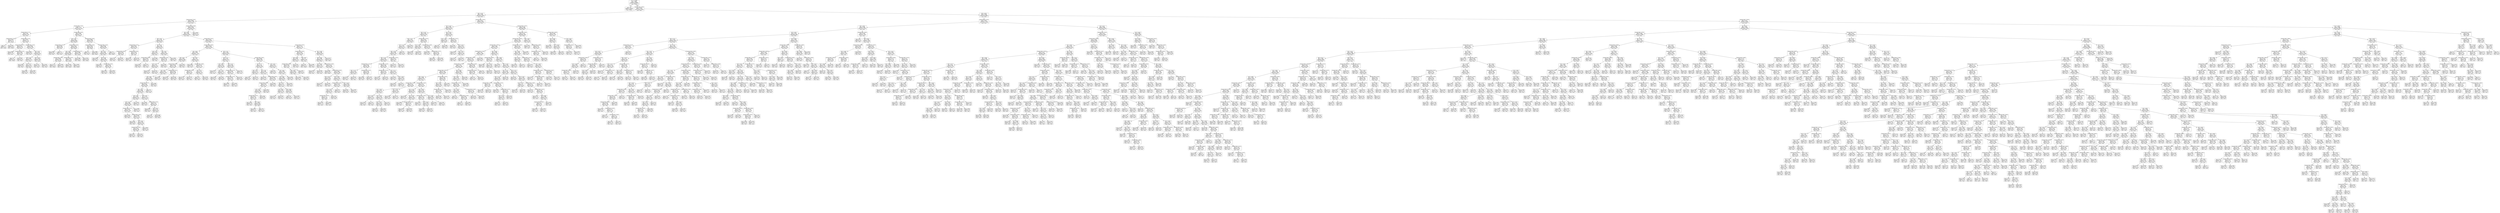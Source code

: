 digraph Tree {
node [shape=box] ;
0 [label="ratio <= 0.9993\ngini = 0.3987\nsamples = 236664\nvalue = [171603, 65061]\nclass = cloudy"] ;
1 [label="gini = 0.0\nsamples = 159340\nvalue = [159340, 0]\nclass = cloudy"] ;
0 -> 1 [labeldistance=2.5, labelangle=45, headlabel="True"] ;
2 [label="Clearsky GHI <= 203.5\ngini = 0.2669\nsamples = 77324\nvalue = [12263, 65061]\nclass = clear"] ;
0 -> 2 [labeldistance=2.5, labelangle=-45, headlabel="False"] ;
3 [label="GHI <= 110.5\ngini = 0.4562\nsamples = 12937\nvalue = [4554, 8383]\nclass = clear"] ;
2 -> 3 ;
4 [label="Clearsky GHI <= 35.5\ngini = 0.4848\nsamples = 7556\nvalue = [3119, 4437]\nclass = clear"] ;
3 -> 4 ;
5 [label="Clearsky GHI <= 20.5\ngini = 0.5\nsamples = 2320\nvalue = [1156, 1164]\nclass = clear"] ;
4 -> 5 ;
6 [label="Clearsky GHI <= 11.5\ngini = 0.494\nsamples = 746\nvalue = [332, 414]\nclass = clear"] ;
5 -> 6 ;
7 [label="Clearsky GHI <= 10.5\ngini = 0.4444\nsamples = 33\nvalue = [22, 11]\nclass = cloudy"] ;
6 -> 7 ;
8 [label="gini = 0.5\nsamples = 4\nvalue = [2, 2]\nclass = cloudy"] ;
7 -> 8 ;
9 [label="gini = 0.4281\nsamples = 29\nvalue = [20, 9]\nclass = cloudy"] ;
7 -> 9 ;
10 [label="Clearsky GHI <= 14.5\ngini = 0.4915\nsamples = 713\nvalue = [310, 403]\nclass = clear"] ;
6 -> 10 ;
11 [label="Clearsky GHI <= 12.5\ngini = 0.4973\nsamples = 205\nvalue = [95, 110]\nclass = clear"] ;
10 -> 11 ;
12 [label="gini = 0.4888\nsamples = 40\nvalue = [17, 23]\nclass = clear"] ;
11 -> 12 ;
13 [label="Clearsky GHI <= 13.5\ngini = 0.4985\nsamples = 165\nvalue = [78, 87]\nclass = clear"] ;
11 -> 13 ;
14 [label="gini = 0.5\nsamples = 68\nvalue = [34, 34]\nclass = cloudy"] ;
13 -> 14 ;
15 [label="gini = 0.4957\nsamples = 97\nvalue = [44, 53]\nclass = clear"] ;
13 -> 15 ;
16 [label="Clearsky GHI <= 15.5\ngini = 0.4882\nsamples = 508\nvalue = [215, 293]\nclass = clear"] ;
10 -> 16 ;
17 [label="gini = 0.4694\nsamples = 93\nvalue = [35, 58]\nclass = clear"] ;
16 -> 17 ;
18 [label="GHI <= 18.5\ngini = 0.4912\nsamples = 415\nvalue = [180, 235]\nclass = clear"] ;
16 -> 18 ;
19 [label="GHI <= 16.5\ngini = 0.4944\nsamples = 275\nvalue = [123, 152]\nclass = clear"] ;
18 -> 19 ;
20 [label="gini = 0.4855\nsamples = 94\nvalue = [39, 55]\nclass = clear"] ;
19 -> 20 ;
21 [label="GHI <= 17.5\ngini = 0.4974\nsamples = 181\nvalue = [84, 97]\nclass = clear"] ;
19 -> 21 ;
22 [label="gini = 0.4997\nsamples = 84\nvalue = [41, 43]\nclass = clear"] ;
21 -> 22 ;
23 [label="gini = 0.4936\nsamples = 97\nvalue = [43, 54]\nclass = clear"] ;
21 -> 23 ;
24 [label="GHI <= 19.5\ngini = 0.4828\nsamples = 140\nvalue = [57, 83]\nclass = clear"] ;
18 -> 24 ;
25 [label="gini = 0.4747\nsamples = 80\nvalue = [31, 49]\nclass = clear"] ;
24 -> 25 ;
26 [label="gini = 0.4911\nsamples = 60\nvalue = [26, 34]\nclass = clear"] ;
24 -> 26 ;
27 [label="Clearsky GHI <= 28.5\ngini = 0.4989\nsamples = 1574\nvalue = [824, 750]\nclass = cloudy"] ;
5 -> 27 ;
28 [label="GHI <= 22.5\ngini = 0.4951\nsamples = 886\nvalue = [487, 399]\nclass = cloudy"] ;
27 -> 28 ;
29 [label="Clearsky GHI <= 21.5\ngini = 0.4999\nsamples = 193\nvalue = [95, 98]\nclass = clear"] ;
28 -> 29 ;
30 [label="gini = 0.4997\nsamples = 86\nvalue = [42, 44]\nclass = clear"] ;
29 -> 30 ;
31 [label="gini = 0.5\nsamples = 107\nvalue = [53, 54]\nclass = clear"] ;
29 -> 31 ;
32 [label="Clearsky GHI <= 26.5\ngini = 0.4914\nsamples = 693\nvalue = [392, 301]\nclass = cloudy"] ;
28 -> 32 ;
33 [label="GHI <= 24.5\ngini = 0.4863\nsamples = 489\nvalue = [285, 204]\nclass = cloudy"] ;
32 -> 33 ;
34 [label="Clearsky GHI <= 23.5\ngini = 0.4806\nsamples = 269\nvalue = [161, 108]\nclass = cloudy"] ;
33 -> 34 ;
35 [label="gini = 0.4775\nsamples = 132\nvalue = [80, 52]\nclass = cloudy"] ;
34 -> 35 ;
36 [label="gini = 0.4834\nsamples = 137\nvalue = [81, 56]\nclass = cloudy"] ;
34 -> 36 ;
37 [label="Clearsky GHI <= 25.5\ngini = 0.4919\nsamples = 220\nvalue = [124, 96]\nclass = cloudy"] ;
33 -> 37 ;
38 [label="gini = 0.4929\nsamples = 109\nvalue = [61, 48]\nclass = cloudy"] ;
37 -> 38 ;
39 [label="gini = 0.4909\nsamples = 111\nvalue = [63, 48]\nclass = cloudy"] ;
37 -> 39 ;
40 [label="Clearsky GHI <= 27.5\ngini = 0.4988\nsamples = 204\nvalue = [107, 97]\nclass = cloudy"] ;
32 -> 40 ;
41 [label="gini = 0.4998\nsamples = 96\nvalue = [49, 47]\nclass = cloudy"] ;
40 -> 41 ;
42 [label="gini = 0.4973\nsamples = 108\nvalue = [58, 50]\nclass = cloudy"] ;
40 -> 42 ;
43 [label="Clearsky GHI <= 30.5\ngini = 0.4998\nsamples = 688\nvalue = [337, 351]\nclass = clear"] ;
27 -> 43 ;
44 [label="Clearsky GHI <= 29.5\ngini = 0.4995\nsamples = 190\nvalue = [98, 92]\nclass = cloudy"] ;
43 -> 44 ;
45 [label="gini = 0.5\nsamples = 101\nvalue = [50, 51]\nclass = clear"] ;
44 -> 45 ;
46 [label="gini = 0.4969\nsamples = 89\nvalue = [48, 41]\nclass = cloudy"] ;
44 -> 46 ;
47 [label="Clearsky GHI <= 34.5\ngini = 0.4992\nsamples = 498\nvalue = [239, 259]\nclass = clear"] ;
43 -> 47 ;
48 [label="GHI <= 31.5\ngini = 0.4987\nsamples = 386\nvalue = [183, 203]\nclass = clear"] ;
47 -> 48 ;
49 [label="gini = 0.4998\nsamples = 92\nvalue = [45, 47]\nclass = clear"] ;
48 -> 49 ;
50 [label="GHI <= 32.5\ngini = 0.4981\nsamples = 294\nvalue = [138, 156]\nclass = clear"] ;
48 -> 50 ;
51 [label="gini = 0.4955\nsamples = 95\nvalue = [43, 52]\nclass = clear"] ;
50 -> 51 ;
52 [label="Clearsky GHI <= 33.5\ngini = 0.499\nsamples = 199\nvalue = [95, 104]\nclass = clear"] ;
50 -> 52 ;
53 [label="gini = 0.4987\nsamples = 116\nvalue = [55, 61]\nclass = clear"] ;
52 -> 53 ;
54 [label="gini = 0.4993\nsamples = 83\nvalue = [40, 43]\nclass = clear"] ;
52 -> 54 ;
55 [label="gini = 0.5\nsamples = 112\nvalue = [56, 56]\nclass = cloudy"] ;
47 -> 55 ;
56 [label="Clearsky GHI <= 109.5\ngini = 0.4687\nsamples = 5236\nvalue = [1963, 3273]\nclass = clear"] ;
4 -> 56 ;
57 [label="GHI <= 46.5\ngini = 0.468\nsamples = 5164\nvalue = [1929, 3235]\nclass = clear"] ;
56 -> 57 ;
58 [label="GHI <= 39.5\ngini = 0.4795\nsamples = 835\nvalue = [333, 502]\nclass = clear"] ;
57 -> 58 ;
59 [label="Clearsky GHI <= 37.5\ngini = 0.4635\nsamples = 285\nvalue = [104, 181]\nclass = clear"] ;
58 -> 59 ;
60 [label="Clearsky GHI <= 36.5\ngini = 0.4805\nsamples = 157\nvalue = [63, 94]\nclass = clear"] ;
59 -> 60 ;
61 [label="gini = 0.475\nsamples = 85\nvalue = [33, 52]\nclass = clear"] ;
60 -> 61 ;
62 [label="gini = 0.4861\nsamples = 72\nvalue = [30, 42]\nclass = clear"] ;
60 -> 62 ;
63 [label="Clearsky GHI <= 38.5\ngini = 0.4354\nsamples = 128\nvalue = [41, 87]\nclass = clear"] ;
59 -> 63 ;
64 [label="gini = 0.4504\nsamples = 73\nvalue = [25, 48]\nclass = clear"] ;
63 -> 64 ;
65 [label="gini = 0.4126\nsamples = 55\nvalue = [16, 39]\nclass = clear"] ;
63 -> 65 ;
66 [label="GHI <= 42.5\ngini = 0.486\nsamples = 550\nvalue = [229, 321]\nclass = clear"] ;
58 -> 66 ;
67 [label="GHI <= 41.5\ngini = 0.4915\nsamples = 207\nvalue = [90, 117]\nclass = clear"] ;
66 -> 67 ;
68 [label="Clearsky GHI <= 40.5\ngini = 0.4855\nsamples = 147\nvalue = [61, 86]\nclass = clear"] ;
67 -> 68 ;
69 [label="gini = 0.4915\nsamples = 69\nvalue = [30, 39]\nclass = clear"] ;
68 -> 69 ;
70 [label="gini = 0.479\nsamples = 78\nvalue = [31, 47]\nclass = clear"] ;
68 -> 70 ;
71 [label="gini = 0.4994\nsamples = 60\nvalue = [29, 31]\nclass = clear"] ;
67 -> 71 ;
72 [label="GHI <= 45.5\ngini = 0.482\nsamples = 343\nvalue = [139, 204]\nclass = clear"] ;
66 -> 72 ;
73 [label="Clearsky GHI <= 44.5\ngini = 0.4756\nsamples = 249\nvalue = [97, 152]\nclass = clear"] ;
72 -> 73 ;
74 [label="GHI <= 43.5\ngini = 0.4717\nsamples = 168\nvalue = [64, 104]\nclass = clear"] ;
73 -> 74 ;
75 [label="gini = 0.4734\nsamples = 78\nvalue = [30, 48]\nclass = clear"] ;
74 -> 75 ;
76 [label="gini = 0.4701\nsamples = 90\nvalue = [34, 56]\nclass = clear"] ;
74 -> 76 ;
77 [label="gini = 0.4829\nsamples = 81\nvalue = [33, 48]\nclass = clear"] ;
73 -> 77 ;
78 [label="gini = 0.4943\nsamples = 94\nvalue = [42, 52]\nclass = clear"] ;
72 -> 78 ;
79 [label="Clearsky GHI <= 91.5\ngini = 0.4655\nsamples = 4329\nvalue = [1596, 2733]\nclass = clear"] ;
57 -> 79 ;
80 [label="Clearsky GHI <= 68.5\ngini = 0.4616\nsamples = 3168\nvalue = [1145, 2023]\nclass = clear"] ;
79 -> 80 ;
81 [label="GHI <= 63.5\ngini = 0.4693\nsamples = 1773\nvalue = [667, 1106]\nclass = clear"] ;
80 -> 81 ;
82 [label="GHI <= 62.5\ngini = 0.4657\nsamples = 1363\nvalue = [503, 860]\nclass = clear"] ;
81 -> 82 ;
83 [label="Clearsky GHI <= 60.5\ngini = 0.4676\nsamples = 1280\nvalue = [477, 803]\nclass = clear"] ;
82 -> 83 ;
84 [label="GHI <= 59.5\ngini = 0.4652\nsamples = 1114\nvalue = [410, 704]\nclass = clear"] ;
83 -> 84 ;
85 [label="GHI <= 58.5\ngini = 0.4691\nsamples = 1033\nvalue = [388, 645]\nclass = clear"] ;
84 -> 85 ;
86 [label="Clearsky GHI <= 57.5\ngini = 0.4661\nsamples = 952\nvalue = [352, 600]\nclass = clear"] ;
85 -> 86 ;
87 [label="GHI <= 53.5\ngini = 0.4689\nsamples = 882\nvalue = [331, 551]\nclass = clear"] ;
86 -> 87 ;
88 [label="GHI <= 52.5\ngini = 0.4635\nsamples = 570\nvalue = [208, 362]\nclass = clear"] ;
87 -> 88 ;
89 [label="GHI <= 51.5\ngini = 0.4665\nsamples = 491\nvalue = [182, 309]\nclass = clear"] ;
88 -> 89 ;
90 [label="Clearsky GHI <= 47.5\ngini = 0.4615\nsamples = 418\nvalue = [151, 267]\nclass = clear"] ;
89 -> 90 ;
91 [label="gini = 0.4694\nsamples = 101\nvalue = [38, 63]\nclass = clear"] ;
90 -> 91 ;
92 [label="Clearsky GHI <= 48.5\ngini = 0.4588\nsamples = 317\nvalue = [113, 204]\nclass = clear"] ;
90 -> 92 ;
93 [label="gini = 0.4444\nsamples = 84\nvalue = [28, 56]\nclass = clear"] ;
92 -> 93 ;
94 [label="GHI <= 50.5\ngini = 0.4634\nsamples = 233\nvalue = [85, 148]\nclass = clear"] ;
92 -> 94 ;
95 [label="Clearsky GHI <= 49.5\ngini = 0.4647\nsamples = 158\nvalue = [58, 100]\nclass = clear"] ;
94 -> 95 ;
96 [label="gini = 0.4614\nsamples = 72\nvalue = [26, 46]\nclass = clear"] ;
95 -> 96 ;
97 [label="gini = 0.4673\nsamples = 86\nvalue = [32, 54]\nclass = clear"] ;
95 -> 97 ;
98 [label="gini = 0.4608\nsamples = 75\nvalue = [27, 48]\nclass = clear"] ;
94 -> 98 ;
99 [label="gini = 0.4886\nsamples = 73\nvalue = [31, 42]\nclass = clear"] ;
89 -> 99 ;
100 [label="gini = 0.4416\nsamples = 79\nvalue = [26, 53]\nclass = clear"] ;
88 -> 100 ;
101 [label="GHI <= 54.5\ngini = 0.4776\nsamples = 312\nvalue = [123, 189]\nclass = clear"] ;
87 -> 101 ;
102 [label="gini = 0.4861\nsamples = 84\nvalue = [35, 49]\nclass = clear"] ;
101 -> 102 ;
103 [label="Clearsky GHI <= 55.5\ngini = 0.474\nsamples = 228\nvalue = [88, 140]\nclass = clear"] ;
101 -> 103 ;
104 [label="gini = 0.4696\nsamples = 77\nvalue = [29, 48]\nclass = clear"] ;
103 -> 104 ;
105 [label="GHI <= 56.5\ngini = 0.4761\nsamples = 151\nvalue = [59, 92]\nclass = clear"] ;
103 -> 105 ;
106 [label="gini = 0.481\nsamples = 82\nvalue = [33, 49]\nclass = clear"] ;
105 -> 106 ;
107 [label="gini = 0.4696\nsamples = 69\nvalue = [26, 43]\nclass = clear"] ;
105 -> 107 ;
108 [label="gini = 0.42\nsamples = 70\nvalue = [21, 49]\nclass = clear"] ;
86 -> 108 ;
109 [label="gini = 0.4938\nsamples = 81\nvalue = [36, 45]\nclass = clear"] ;
85 -> 109 ;
110 [label="gini = 0.3957\nsamples = 81\nvalue = [22, 59]\nclass = clear"] ;
84 -> 110 ;
111 [label="Clearsky GHI <= 61.5\ngini = 0.4814\nsamples = 166\nvalue = [67, 99]\nclass = clear"] ;
83 -> 111 ;
112 [label="gini = 0.4972\nsamples = 80\nvalue = [37, 43]\nclass = clear"] ;
111 -> 112 ;
113 [label="gini = 0.4543\nsamples = 86\nvalue = [30, 56]\nclass = clear"] ;
111 -> 113 ;
114 [label="gini = 0.4303\nsamples = 83\nvalue = [26, 57]\nclass = clear"] ;
82 -> 114 ;
115 [label="GHI <= 64.5\ngini = 0.48\nsamples = 410\nvalue = [164, 246]\nclass = clear"] ;
81 -> 115 ;
116 [label="gini = 0.4903\nsamples = 86\nvalue = [37, 49]\nclass = clear"] ;
115 -> 116 ;
117 [label="Clearsky GHI <= 66.5\ngini = 0.4767\nsamples = 324\nvalue = [127, 197]\nclass = clear"] ;
115 -> 117 ;
118 [label="Clearsky GHI <= 65.5\ngini = 0.475\nsamples = 152\nvalue = [59, 93]\nclass = clear"] ;
117 -> 118 ;
119 [label="gini = 0.4743\nsamples = 75\nvalue = [29, 46]\nclass = clear"] ;
118 -> 119 ;
120 [label="gini = 0.4756\nsamples = 77\nvalue = [30, 47]\nclass = clear"] ;
118 -> 120 ;
121 [label="GHI <= 67.5\ngini = 0.4781\nsamples = 172\nvalue = [68, 104]\nclass = clear"] ;
117 -> 121 ;
122 [label="gini = 0.48\nsamples = 75\nvalue = [30, 45]\nclass = clear"] ;
121 -> 122 ;
123 [label="gini = 0.4766\nsamples = 97\nvalue = [38, 59]\nclass = clear"] ;
121 -> 123 ;
124 [label="GHI <= 75.5\ngini = 0.4505\nsamples = 1395\nvalue = [478, 917]\nclass = clear"] ;
80 -> 124 ;
125 [label="GHI <= 71.5\ngini = 0.4221\nsamples = 532\nvalue = [161, 371]\nclass = clear"] ;
124 -> 125 ;
126 [label="GHI <= 69.5\ngini = 0.4418\nsamples = 252\nvalue = [83, 169]\nclass = clear"] ;
125 -> 126 ;
127 [label="gini = 0.4032\nsamples = 75\nvalue = [21, 54]\nclass = clear"] ;
126 -> 127 ;
128 [label="GHI <= 70.5\ngini = 0.4552\nsamples = 177\nvalue = [62, 115]\nclass = clear"] ;
126 -> 128 ;
129 [label="gini = 0.4418\nsamples = 85\nvalue = [28, 57]\nclass = clear"] ;
128 -> 129 ;
130 [label="gini = 0.466\nsamples = 92\nvalue = [34, 58]\nclass = clear"] ;
128 -> 130 ;
131 [label="GHI <= 74.5\ngini = 0.4019\nsamples = 280\nvalue = [78, 202]\nclass = clear"] ;
125 -> 131 ;
132 [label="Clearsky GHI <= 73.5\ngini = 0.4099\nsamples = 212\nvalue = [61, 151]\nclass = clear"] ;
131 -> 132 ;
133 [label="Clearsky GHI <= 72.5\ngini = 0.4082\nsamples = 147\nvalue = [42, 105]\nclass = clear"] ;
132 -> 133 ;
134 [label="gini = 0.4098\nsamples = 73\nvalue = [21, 52]\nclass = clear"] ;
133 -> 134 ;
135 [label="gini = 0.4065\nsamples = 74\nvalue = [21, 53]\nclass = clear"] ;
133 -> 135 ;
136 [label="gini = 0.4137\nsamples = 65\nvalue = [19, 46]\nclass = clear"] ;
132 -> 136 ;
137 [label="gini = 0.375\nsamples = 68\nvalue = [17, 51]\nclass = clear"] ;
131 -> 137 ;
138 [label="Clearsky GHI <= 84.5\ngini = 0.4648\nsamples = 863\nvalue = [317, 546]\nclass = clear"] ;
124 -> 138 ;
139 [label="GHI <= 77.5\ngini = 0.4757\nsamples = 490\nvalue = [191, 299]\nclass = clear"] ;
138 -> 139 ;
140 [label="GHI <= 76.5\ngini = 0.4574\nsamples = 113\nvalue = [40, 73]\nclass = clear"] ;
139 -> 140 ;
141 [label="gini = 0.48\nsamples = 60\nvalue = [24, 36]\nclass = clear"] ;
140 -> 141 ;
142 [label="gini = 0.4215\nsamples = 53\nvalue = [16, 37]\nclass = clear"] ;
140 -> 142 ;
143 [label="GHI <= 78.5\ngini = 0.4802\nsamples = 377\nvalue = [151, 226]\nclass = clear"] ;
139 -> 143 ;
144 [label="gini = 0.4976\nsamples = 58\nvalue = [31, 27]\nclass = cloudy"] ;
143 -> 144 ;
145 [label="Clearsky GHI <= 83.5\ngini = 0.4693\nsamples = 319\nvalue = [120, 199]\nclass = clear"] ;
143 -> 145 ;
146 [label="Clearsky GHI <= 82.5\ngini = 0.4635\nsamples = 274\nvalue = [100, 174]\nclass = clear"] ;
145 -> 146 ;
147 [label="GHI <= 81.5\ngini = 0.4693\nsamples = 218\nvalue = [82, 136]\nclass = clear"] ;
146 -> 147 ;
148 [label="Clearsky GHI <= 79.5\ngini = 0.4612\nsamples = 158\nvalue = [57, 101]\nclass = clear"] ;
147 -> 148 ;
149 [label="gini = 0.4561\nsamples = 54\nvalue = [19, 35]\nclass = clear"] ;
148 -> 149 ;
150 [label="GHI <= 80.5\ngini = 0.4638\nsamples = 104\nvalue = [38, 66]\nclass = clear"] ;
148 -> 150 ;
151 [label="gini = 0.4675\nsamples = 51\nvalue = [19, 32]\nclass = clear"] ;
150 -> 151 ;
152 [label="gini = 0.46\nsamples = 53\nvalue = [19, 34]\nclass = clear"] ;
150 -> 152 ;
153 [label="gini = 0.4861\nsamples = 60\nvalue = [25, 35]\nclass = clear"] ;
147 -> 153 ;
154 [label="gini = 0.4362\nsamples = 56\nvalue = [18, 38]\nclass = clear"] ;
146 -> 154 ;
155 [label="gini = 0.4938\nsamples = 45\nvalue = [20, 25]\nclass = clear"] ;
145 -> 155 ;
156 [label="GHI <= 85.5\ngini = 0.4474\nsamples = 373\nvalue = [126, 247]\nclass = clear"] ;
138 -> 156 ;
157 [label="gini = 0.362\nsamples = 59\nvalue = [14, 45]\nclass = clear"] ;
156 -> 157 ;
158 [label="GHI <= 90.5\ngini = 0.4589\nsamples = 314\nvalue = [112, 202]\nclass = clear"] ;
156 -> 158 ;
159 [label="GHI <= 89.5\ngini = 0.4661\nsamples = 265\nvalue = [98, 167]\nclass = clear"] ;
158 -> 159 ;
160 [label="GHI <= 87.5\ngini = 0.4572\nsamples = 212\nvalue = [75, 137]\nclass = clear"] ;
159 -> 160 ;
161 [label="GHI <= 86.5\ngini = 0.4565\nsamples = 122\nvalue = [43, 79]\nclass = clear"] ;
160 -> 161 ;
162 [label="gini = 0.4573\nsamples = 65\nvalue = [23, 42]\nclass = clear"] ;
161 -> 162 ;
163 [label="gini = 0.4555\nsamples = 57\nvalue = [20, 37]\nclass = clear"] ;
161 -> 163 ;
164 [label="GHI <= 88.5\ngini = 0.4583\nsamples = 90\nvalue = [32, 58]\nclass = clear"] ;
160 -> 164 ;
165 [label="gini = 0.46\nsamples = 53\nvalue = [19, 34]\nclass = clear"] ;
164 -> 165 ;
166 [label="gini = 0.4558\nsamples = 37\nvalue = [13, 24]\nclass = clear"] ;
164 -> 166 ;
167 [label="gini = 0.4913\nsamples = 53\nvalue = [23, 30]\nclass = clear"] ;
159 -> 167 ;
168 [label="gini = 0.4082\nsamples = 49\nvalue = [14, 35]\nclass = clear"] ;
158 -> 168 ;
169 [label="Clearsky GHI <= 97.5\ngini = 0.4751\nsamples = 1161\nvalue = [451, 710]\nclass = clear"] ;
79 -> 169 ;
170 [label="Clearsky GHI <= 95.5\ngini = 0.4914\nsamples = 336\nvalue = [146, 190]\nclass = clear"] ;
169 -> 170 ;
171 [label="GHI <= 94.5\ngini = 0.4821\nsamples = 227\nvalue = [92, 135]\nclass = clear"] ;
170 -> 171 ;
172 [label="Clearsky GHI <= 93.5\ngini = 0.4934\nsamples = 165\nvalue = [73, 92]\nclass = clear"] ;
171 -> 172 ;
173 [label="GHI <= 92.5\ngini = 0.4964\nsamples = 118\nvalue = [54, 64]\nclass = clear"] ;
172 -> 173 ;
174 [label="gini = 0.4943\nsamples = 56\nvalue = [25, 31]\nclass = clear"] ;
173 -> 174 ;
175 [label="gini = 0.4979\nsamples = 62\nvalue = [29, 33]\nclass = clear"] ;
173 -> 175 ;
176 [label="gini = 0.4817\nsamples = 47\nvalue = [19, 28]\nclass = clear"] ;
172 -> 176 ;
177 [label="gini = 0.4251\nsamples = 62\nvalue = [19, 43]\nclass = clear"] ;
171 -> 177 ;
178 [label="GHI <= 96.5\ngini = 0.5\nsamples = 109\nvalue = [54, 55]\nclass = clear"] ;
170 -> 178 ;
179 [label="gini = 0.497\nsamples = 52\nvalue = [28, 24]\nclass = cloudy"] ;
178 -> 179 ;
180 [label="gini = 0.4962\nsamples = 57\nvalue = [26, 31]\nclass = clear"] ;
178 -> 180 ;
181 [label="GHI <= 108.5\ngini = 0.466\nsamples = 825\nvalue = [305, 520]\nclass = clear"] ;
169 -> 181 ;
182 [label="GHI <= 99.5\ngini = 0.4692\nsamples = 761\nvalue = [286, 475]\nclass = clear"] ;
181 -> 182 ;
183 [label="GHI <= 98.5\ngini = 0.4481\nsamples = 121\nvalue = [41, 80]\nclass = clear"] ;
182 -> 183 ;
184 [label="gini = 0.4555\nsamples = 57\nvalue = [20, 37]\nclass = clear"] ;
183 -> 184 ;
185 [label="gini = 0.4409\nsamples = 64\nvalue = [21, 43]\nclass = clear"] ;
183 -> 185 ;
186 [label="Clearsky GHI <= 100.5\ngini = 0.4725\nsamples = 640\nvalue = [245, 395]\nclass = clear"] ;
182 -> 186 ;
187 [label="gini = 0.4999\nsamples = 59\nvalue = [30, 29]\nclass = cloudy"] ;
186 -> 187 ;
188 [label="Clearsky GHI <= 102.5\ngini = 0.4662\nsamples = 581\nvalue = [215, 366]\nclass = clear"] ;
186 -> 188 ;
189 [label="GHI <= 101.5\ngini = 0.4518\nsamples = 145\nvalue = [50, 95]\nclass = clear"] ;
188 -> 189 ;
190 [label="gini = 0.4475\nsamples = 71\nvalue = [24, 47]\nclass = clear"] ;
189 -> 190 ;
191 [label="gini = 0.4558\nsamples = 74\nvalue = [26, 48]\nclass = clear"] ;
189 -> 191 ;
192 [label="GHI <= 106.5\ngini = 0.4704\nsamples = 436\nvalue = [165, 271]\nclass = clear"] ;
188 -> 192 ;
193 [label="Clearsky GHI <= 105.5\ngini = 0.4746\nsamples = 297\nvalue = [115, 182]\nclass = clear"] ;
192 -> 193 ;
194 [label="GHI <= 104.5\ngini = 0.4726\nsamples = 222\nvalue = [85, 137]\nclass = clear"] ;
193 -> 194 ;
195 [label="Clearsky GHI <= 103.5\ngini = 0.4713\nsamples = 142\nvalue = [54, 88]\nclass = clear"] ;
194 -> 195 ;
196 [label="gini = 0.4739\nsamples = 70\nvalue = [27, 43]\nclass = clear"] ;
195 -> 196 ;
197 [label="gini = 0.4688\nsamples = 72\nvalue = [27, 45]\nclass = clear"] ;
195 -> 197 ;
198 [label="gini = 0.4747\nsamples = 80\nvalue = [31, 49]\nclass = clear"] ;
194 -> 198 ;
199 [label="gini = 0.48\nsamples = 75\nvalue = [30, 45]\nclass = clear"] ;
193 -> 199 ;
200 [label="GHI <= 107.5\ngini = 0.4606\nsamples = 139\nvalue = [50, 89]\nclass = clear"] ;
192 -> 200 ;
201 [label="gini = 0.4567\nsamples = 68\nvalue = [24, 44]\nclass = clear"] ;
200 -> 201 ;
202 [label="gini = 0.4642\nsamples = 71\nvalue = [26, 45]\nclass = clear"] ;
200 -> 202 ;
203 [label="gini = 0.4175\nsamples = 64\nvalue = [19, 45]\nclass = clear"] ;
181 -> 203 ;
204 [label="gini = 0.4985\nsamples = 72\nvalue = [34, 38]\nclass = clear"] ;
56 -> 204 ;
205 [label="Clearsky GHI <= 134.5\ngini = 0.3911\nsamples = 5381\nvalue = [1435, 3946]\nclass = clear"] ;
3 -> 205 ;
206 [label="GHI <= 128.5\ngini = 0.4305\nsamples = 1422\nvalue = [446, 976]\nclass = clear"] ;
205 -> 206 ;
207 [label="GHI <= 123.5\ngini = 0.4351\nsamples = 1069\nvalue = [342, 727]\nclass = clear"] ;
206 -> 207 ;
208 [label="GHI <= 122.5\ngini = 0.424\nsamples = 780\nvalue = [238, 542]\nclass = clear"] ;
207 -> 208 ;
209 [label="GHI <= 121.5\ngini = 0.4281\nsamples = 741\nvalue = [230, 511]\nclass = clear"] ;
208 -> 209 ;
210 [label="GHI <= 119.5\ngini = 0.4253\nsamples = 688\nvalue = [211, 477]\nclass = clear"] ;
209 -> 210 ;
211 [label="GHI <= 114.5\ngini = 0.4307\nsamples = 583\nvalue = [183, 400]\nclass = clear"] ;
210 -> 211 ;
212 [label="Clearsky GHI <= 112.5\ngini = 0.4365\nsamples = 289\nvalue = [93, 196]\nclass = clear"] ;
211 -> 212 ;
213 [label="GHI <= 111.5\ngini = 0.4216\nsamples = 149\nvalue = [45, 104]\nclass = clear"] ;
212 -> 213 ;
214 [label="gini = 0.4412\nsamples = 70\nvalue = [23, 47]\nclass = clear"] ;
213 -> 214 ;
215 [label="gini = 0.4019\nsamples = 79\nvalue = [22, 57]\nclass = clear"] ;
213 -> 215 ;
216 [label="Clearsky GHI <= 113.5\ngini = 0.4506\nsamples = 140\nvalue = [48, 92]\nclass = clear"] ;
212 -> 216 ;
217 [label="gini = 0.4444\nsamples = 69\nvalue = [23, 46]\nclass = clear"] ;
216 -> 217 ;
218 [label="gini = 0.4563\nsamples = 71\nvalue = [25, 46]\nclass = clear"] ;
216 -> 218 ;
219 [label="Clearsky GHI <= 116.5\ngini = 0.4248\nsamples = 294\nvalue = [90, 204]\nclass = clear"] ;
211 -> 219 ;
220 [label="Clearsky GHI <= 115.5\ngini = 0.4132\nsamples = 120\nvalue = [35, 85]\nclass = clear"] ;
219 -> 220 ;
221 [label="gini = 0.4137\nsamples = 65\nvalue = [19, 46]\nclass = clear"] ;
220 -> 221 ;
222 [label="gini = 0.4126\nsamples = 55\nvalue = [16, 39]\nclass = clear"] ;
220 -> 222 ;
223 [label="GHI <= 117.5\ngini = 0.4324\nsamples = 174\nvalue = [55, 119]\nclass = clear"] ;
219 -> 223 ;
224 [label="gini = 0.4403\nsamples = 55\nvalue = [18, 37]\nclass = clear"] ;
223 -> 224 ;
225 [label="GHI <= 118.5\ngini = 0.4285\nsamples = 119\nvalue = [37, 82]\nclass = clear"] ;
223 -> 225 ;
226 [label="gini = 0.4297\nsamples = 64\nvalue = [20, 44]\nclass = clear"] ;
225 -> 226 ;
227 [label="gini = 0.4271\nsamples = 55\nvalue = [17, 38]\nclass = clear"] ;
225 -> 227 ;
228 [label="Clearsky GHI <= 120.5\ngini = 0.3911\nsamples = 105\nvalue = [28, 77]\nclass = clear"] ;
210 -> 228 ;
229 [label="gini = 0.3799\nsamples = 51\nvalue = [13, 38]\nclass = clear"] ;
228 -> 229 ;
230 [label="gini = 0.4012\nsamples = 54\nvalue = [15, 39]\nclass = clear"] ;
228 -> 230 ;
231 [label="gini = 0.46\nsamples = 53\nvalue = [19, 34]\nclass = clear"] ;
209 -> 231 ;
232 [label="gini = 0.3261\nsamples = 39\nvalue = [8, 31]\nclass = clear"] ;
208 -> 232 ;
233 [label="Clearsky GHI <= 125.5\ngini = 0.4607\nsamples = 289\nvalue = [104, 185]\nclass = clear"] ;
207 -> 233 ;
234 [label="GHI <= 124.5\ngini = 0.489\nsamples = 108\nvalue = [46, 62]\nclass = clear"] ;
233 -> 234 ;
235 [label="gini = 0.4483\nsamples = 56\nvalue = [19, 37]\nclass = clear"] ;
234 -> 235 ;
236 [label="gini = 0.4993\nsamples = 52\nvalue = [27, 25]\nclass = cloudy"] ;
234 -> 236 ;
237 [label="Clearsky GHI <= 126.5\ngini = 0.4355\nsamples = 181\nvalue = [58, 123]\nclass = clear"] ;
233 -> 237 ;
238 [label="gini = 0.3888\nsamples = 53\nvalue = [14, 39]\nclass = clear"] ;
237 -> 238 ;
239 [label="Clearsky GHI <= 127.5\ngini = 0.4512\nsamples = 128\nvalue = [44, 84]\nclass = clear"] ;
237 -> 239 ;
240 [label="gini = 0.4667\nsamples = 62\nvalue = [23, 39]\nclass = clear"] ;
239 -> 240 ;
241 [label="gini = 0.4339\nsamples = 66\nvalue = [21, 45]\nclass = clear"] ;
239 -> 241 ;
242 [label="GHI <= 130.5\ngini = 0.4156\nsamples = 353\nvalue = [104, 249]\nclass = clear"] ;
206 -> 242 ;
243 [label="GHI <= 129.5\ngini = 0.4052\nsamples = 124\nvalue = [35, 89]\nclass = clear"] ;
242 -> 243 ;
244 [label="gini = 0.41\nsamples = 66\nvalue = [19, 47]\nclass = clear"] ;
243 -> 244 ;
245 [label="gini = 0.3995\nsamples = 58\nvalue = [16, 42]\nclass = clear"] ;
243 -> 245 ;
246 [label="Clearsky GHI <= 131.5\ngini = 0.421\nsamples = 229\nvalue = [69, 160]\nclass = clear"] ;
242 -> 246 ;
247 [label="gini = 0.4297\nsamples = 64\nvalue = [20, 44]\nclass = clear"] ;
246 -> 247 ;
248 [label="GHI <= 132.5\ngini = 0.4176\nsamples = 165\nvalue = [49, 116]\nclass = clear"] ;
246 -> 248 ;
249 [label="gini = 0.4186\nsamples = 57\nvalue = [17, 40]\nclass = clear"] ;
248 -> 249 ;
250 [label="GHI <= 133.5\ngini = 0.417\nsamples = 108\nvalue = [32, 76]\nclass = clear"] ;
248 -> 250 ;
251 [label="gini = 0.4152\nsamples = 51\nvalue = [15, 36]\nclass = clear"] ;
250 -> 251 ;
252 [label="gini = 0.4186\nsamples = 57\nvalue = [17, 40]\nclass = clear"] ;
250 -> 252 ;
253 [label="Clearsky GHI <= 197.5\ngini = 0.3748\nsamples = 3959\nvalue = [989, 2970]\nclass = clear"] ;
205 -> 253 ;
254 [label="Clearsky GHI <= 193.5\ngini = 0.3716\nsamples = 3576\nvalue = [882, 2694]\nclass = clear"] ;
253 -> 254 ;
255 [label="Clearsky GHI <= 184.5\ngini = 0.3764\nsamples = 3345\nvalue = [841, 2504]\nclass = clear"] ;
254 -> 255 ;
256 [label="Clearsky GHI <= 165.5\ngini = 0.369\nsamples = 2880\nvalue = [703, 2177]\nclass = clear"] ;
255 -> 256 ;
257 [label="Clearsky GHI <= 164.5\ngini = 0.38\nsamples = 1964\nvalue = [501, 1463]\nclass = clear"] ;
256 -> 257 ;
258 [label="Clearsky GHI <= 161.5\ngini = 0.3782\nsamples = 1915\nvalue = [485, 1430]\nclass = clear"] ;
257 -> 258 ;
259 [label="Clearsky GHI <= 154.5\ngini = 0.382\nsamples = 1735\nvalue = [446, 1289]\nclass = clear"] ;
258 -> 259 ;
260 [label="Clearsky GHI <= 150.5\ngini = 0.3746\nsamples = 1250\nvalue = [312, 938]\nclass = clear"] ;
259 -> 260 ;
261 [label="GHI <= 141.5\ngini = 0.3866\nsamples = 970\nvalue = [254, 716]\nclass = clear"] ;
260 -> 261 ;
262 [label="Clearsky GHI <= 139.5\ngini = 0.3677\nsamples = 449\nvalue = [109, 340]\nclass = clear"] ;
261 -> 262 ;
263 [label="GHI <= 136.5\ngini = 0.3954\nsamples = 317\nvalue = [86, 231]\nclass = clear"] ;
262 -> 263 ;
264 [label="GHI <= 135.5\ngini = 0.3673\nsamples = 132\nvalue = [32, 100]\nclass = clear"] ;
263 -> 264 ;
265 [label="gini = 0.3615\nsamples = 76\nvalue = [18, 58]\nclass = clear"] ;
264 -> 265 ;
266 [label="gini = 0.375\nsamples = 56\nvalue = [14, 42]\nclass = clear"] ;
264 -> 266 ;
267 [label="GHI <= 138.5\ngini = 0.4134\nsamples = 185\nvalue = [54, 131]\nclass = clear"] ;
263 -> 267 ;
268 [label="GHI <= 137.5\ngini = 0.4293\nsamples = 125\nvalue = [39, 86]\nclass = clear"] ;
267 -> 268 ;
269 [label="gini = 0.4121\nsamples = 62\nvalue = [18, 44]\nclass = clear"] ;
268 -> 269 ;
270 [label="gini = 0.4444\nsamples = 63\nvalue = [21, 42]\nclass = clear"] ;
268 -> 270 ;
271 [label="gini = 0.375\nsamples = 60\nvalue = [15, 45]\nclass = clear"] ;
267 -> 271 ;
272 [label="GHI <= 140.5\ngini = 0.2878\nsamples = 132\nvalue = [23, 109]\nclass = clear"] ;
262 -> 272 ;
273 [label="gini = 0.3282\nsamples = 58\nvalue = [12, 46]\nclass = clear"] ;
272 -> 273 ;
274 [label="gini = 0.2531\nsamples = 74\nvalue = [11, 63]\nclass = clear"] ;
272 -> 274 ;
275 [label="Clearsky GHI <= 145.5\ngini = 0.4017\nsamples = 521\nvalue = [145, 376]\nclass = clear"] ;
261 -> 275 ;
276 [label="GHI <= 142.5\ngini = 0.4348\nsamples = 216\nvalue = [69, 147]\nclass = clear"] ;
275 -> 276 ;
277 [label="gini = 0.4058\nsamples = 53\nvalue = [15, 38]\nclass = clear"] ;
276 -> 277 ;
278 [label="GHI <= 143.5\ngini = 0.4431\nsamples = 163\nvalue = [54, 109]\nclass = clear"] ;
276 -> 278 ;
279 [label="gini = 0.4608\nsamples = 50\nvalue = [18, 32]\nclass = clear"] ;
278 -> 279 ;
280 [label="Clearsky GHI <= 144.5\ngini = 0.4342\nsamples = 113\nvalue = [36, 77]\nclass = clear"] ;
278 -> 280 ;
281 [label="gini = 0.4357\nsamples = 53\nvalue = [17, 36]\nclass = clear"] ;
280 -> 281 ;
282 [label="gini = 0.4328\nsamples = 60\nvalue = [19, 41]\nclass = clear"] ;
280 -> 282 ;
283 [label="GHI <= 148.5\ngini = 0.3742\nsamples = 305\nvalue = [76, 229]\nclass = clear"] ;
275 -> 283 ;
284 [label="Clearsky GHI <= 146.5\ngini = 0.342\nsamples = 169\nvalue = [37, 132]\nclass = clear"] ;
283 -> 284 ;
285 [label="gini = 0.3324\nsamples = 57\nvalue = [12, 45]\nclass = clear"] ;
284 -> 285 ;
286 [label="GHI <= 147.5\ngini = 0.3468\nsamples = 112\nvalue = [25, 87]\nclass = clear"] ;
284 -> 286 ;
287 [label="gini = 0.3478\nsamples = 58\nvalue = [13, 45]\nclass = clear"] ;
286 -> 287 ;
288 [label="gini = 0.3457\nsamples = 54\nvalue = [12, 42]\nclass = clear"] ;
286 -> 288 ;
289 [label="GHI <= 149.5\ngini = 0.4091\nsamples = 136\nvalue = [39, 97]\nclass = clear"] ;
283 -> 289 ;
290 [label="gini = 0.4144\nsamples = 58\nvalue = [17, 41]\nclass = clear"] ;
289 -> 290 ;
291 [label="gini = 0.405\nsamples = 78\nvalue = [22, 56]\nclass = clear"] ;
289 -> 291 ;
292 [label="Clearsky GHI <= 153.5\ngini = 0.3285\nsamples = 280\nvalue = [58, 222]\nclass = clear"] ;
260 -> 292 ;
293 [label="GHI <= 152.5\ngini = 0.3258\nsamples = 205\nvalue = [42, 163]\nclass = clear"] ;
292 -> 293 ;
294 [label="Clearsky GHI <= 151.5\ngini = 0.3302\nsamples = 139\nvalue = [29, 110]\nclass = clear"] ;
293 -> 294 ;
295 [label="gini = 0.3343\nsamples = 66\nvalue = [14, 52]\nclass = clear"] ;
294 -> 295 ;
296 [label="gini = 0.3265\nsamples = 73\nvalue = [15, 58]\nclass = clear"] ;
294 -> 296 ;
297 [label="gini = 0.3163\nsamples = 66\nvalue = [13, 53]\nclass = clear"] ;
293 -> 297 ;
298 [label="gini = 0.3356\nsamples = 75\nvalue = [16, 59]\nclass = clear"] ;
292 -> 298 ;
299 [label="GHI <= 160.5\ngini = 0.3999\nsamples = 485\nvalue = [134, 351]\nclass = clear"] ;
259 -> 299 ;
300 [label="GHI <= 159.5\ngini = 0.3947\nsamples = 425\nvalue = [115, 310]\nclass = clear"] ;
299 -> 300 ;
301 [label="Clearsky GHI <= 157.5\ngini = 0.4072\nsamples = 369\nvalue = [105, 264]\nclass = clear"] ;
300 -> 301 ;
302 [label="GHI <= 155.5\ngini = 0.3899\nsamples = 211\nvalue = [56, 155]\nclass = clear"] ;
301 -> 302 ;
303 [label="gini = 0.41\nsamples = 66\nvalue = [19, 47]\nclass = clear"] ;
302 -> 303 ;
304 [label="Clearsky GHI <= 156.5\ngini = 0.3801\nsamples = 145\nvalue = [37, 108]\nclass = clear"] ;
302 -> 304 ;
305 [label="gini = 0.375\nsamples = 72\nvalue = [18, 54]\nclass = clear"] ;
304 -> 305 ;
306 [label="gini = 0.3851\nsamples = 73\nvalue = [19, 54]\nclass = clear"] ;
304 -> 306 ;
307 [label="Clearsky GHI <= 158.5\ngini = 0.4279\nsamples = 158\nvalue = [49, 109]\nclass = clear"] ;
301 -> 307 ;
308 [label="gini = 0.4342\nsamples = 91\nvalue = [29, 62]\nclass = clear"] ;
307 -> 308 ;
309 [label="gini = 0.4188\nsamples = 67\nvalue = [20, 47]\nclass = clear"] ;
307 -> 309 ;
310 [label="gini = 0.2934\nsamples = 56\nvalue = [10, 46]\nclass = clear"] ;
300 -> 310 ;
311 [label="gini = 0.4328\nsamples = 60\nvalue = [19, 41]\nclass = clear"] ;
299 -> 311 ;
312 [label="Clearsky GHI <= 163.5\ngini = 0.3394\nsamples = 180\nvalue = [39, 141]\nclass = clear"] ;
258 -> 312 ;
313 [label="Clearsky GHI <= 162.5\ngini = 0.3488\nsamples = 120\nvalue = [27, 93]\nclass = clear"] ;
312 -> 313 ;
314 [label="gini = 0.32\nsamples = 55\nvalue = [11, 44]\nclass = clear"] ;
313 -> 314 ;
315 [label="gini = 0.3711\nsamples = 65\nvalue = [16, 49]\nclass = clear"] ;
313 -> 315 ;
316 [label="gini = 0.32\nsamples = 60\nvalue = [12, 48]\nclass = clear"] ;
312 -> 316 ;
317 [label="gini = 0.4398\nsamples = 49\nvalue = [16, 33]\nclass = clear"] ;
257 -> 317 ;
318 [label="GHI <= 168.5\ngini = 0.3438\nsamples = 916\nvalue = [202, 714]\nclass = clear"] ;
256 -> 318 ;
319 [label="Clearsky GHI <= 166.5\ngini = 0.2681\nsamples = 163\nvalue = [26, 137]\nclass = clear"] ;
318 -> 319 ;
320 [label="gini = 0.2449\nsamples = 56\nvalue = [8, 48]\nclass = clear"] ;
319 -> 320 ;
321 [label="GHI <= 167.5\ngini = 0.2798\nsamples = 107\nvalue = [18, 89]\nclass = clear"] ;
319 -> 321 ;
322 [label="gini = 0.2825\nsamples = 47\nvalue = [8, 39]\nclass = clear"] ;
321 -> 322 ;
323 [label="gini = 0.2778\nsamples = 60\nvalue = [10, 50]\nclass = clear"] ;
321 -> 323 ;
324 [label="GHI <= 169.5\ngini = 0.3582\nsamples = 753\nvalue = [176, 577]\nclass = clear"] ;
318 -> 324 ;
325 [label="gini = 0.4183\nsamples = 47\nvalue = [14, 33]\nclass = clear"] ;
324 -> 325 ;
326 [label="GHI <= 176.5\ngini = 0.3536\nsamples = 706\nvalue = [162, 544]\nclass = clear"] ;
324 -> 326 ;
327 [label="GHI <= 175.5\ngini = 0.3333\nsamples = 336\nvalue = [71, 265]\nclass = clear"] ;
326 -> 327 ;
328 [label="GHI <= 171.5\ngini = 0.3504\nsamples = 287\nvalue = [65, 222]\nclass = clear"] ;
327 -> 328 ;
329 [label="Clearsky GHI <= 170.5\ngini = 0.3223\nsamples = 104\nvalue = [21, 83]\nclass = clear"] ;
328 -> 329 ;
330 [label="gini = 0.3394\nsamples = 60\nvalue = [13, 47]\nclass = clear"] ;
329 -> 330 ;
331 [label="gini = 0.2975\nsamples = 44\nvalue = [8, 36]\nclass = clear"] ;
329 -> 331 ;
332 [label="Clearsky GHI <= 172.5\ngini = 0.3653\nsamples = 183\nvalue = [44, 139]\nclass = clear"] ;
328 -> 332 ;
333 [label="gini = 0.3995\nsamples = 58\nvalue = [16, 42]\nclass = clear"] ;
332 -> 333 ;
334 [label="Clearsky GHI <= 174.5\ngini = 0.3476\nsamples = 125\nvalue = [28, 97]\nclass = clear"] ;
332 -> 334 ;
335 [label="GHI <= 173.5\ngini = 0.3533\nsamples = 96\nvalue = [22, 74]\nclass = clear"] ;
334 -> 335 ;
336 [label="gini = 0.355\nsamples = 52\nvalue = [12, 40]\nclass = clear"] ;
335 -> 336 ;
337 [label="gini = 0.3512\nsamples = 44\nvalue = [10, 34]\nclass = clear"] ;
335 -> 337 ;
338 [label="gini = 0.3282\nsamples = 29\nvalue = [6, 23]\nclass = clear"] ;
334 -> 338 ;
339 [label="gini = 0.2149\nsamples = 49\nvalue = [6, 43]\nclass = clear"] ;
327 -> 339 ;
340 [label="GHI <= 177.5\ngini = 0.3709\nsamples = 370\nvalue = [91, 279]\nclass = clear"] ;
326 -> 340 ;
341 [label="gini = 0.4537\nsamples = 46\nvalue = [16, 30]\nclass = clear"] ;
340 -> 341 ;
342 [label="GHI <= 179.5\ngini = 0.3558\nsamples = 324\nvalue = [75, 249]\nclass = clear"] ;
340 -> 342 ;
343 [label="GHI <= 178.5\ngini = 0.317\nsamples = 81\nvalue = [16, 65]\nclass = clear"] ;
342 -> 343 ;
344 [label="gini = 0.3628\nsamples = 42\nvalue = [10, 32]\nclass = clear"] ;
343 -> 344 ;
345 [label="gini = 0.2604\nsamples = 39\nvalue = [6, 33]\nclass = clear"] ;
343 -> 345 ;
346 [label="Clearsky GHI <= 180.5\ngini = 0.3677\nsamples = 243\nvalue = [59, 184]\nclass = clear"] ;
342 -> 346 ;
347 [label="gini = 0.4218\nsamples = 43\nvalue = [13, 30]\nclass = clear"] ;
346 -> 347 ;
348 [label="Clearsky GHI <= 181.5\ngini = 0.3542\nsamples = 200\nvalue = [46, 154]\nclass = clear"] ;
346 -> 348 ;
349 [label="gini = 0.3107\nsamples = 52\nvalue = [10, 42]\nclass = clear"] ;
348 -> 349 ;
350 [label="GHI <= 183.5\ngini = 0.3682\nsamples = 148\nvalue = [36, 112]\nclass = clear"] ;
348 -> 350 ;
351 [label="Clearsky GHI <= 182.5\ngini = 0.38\nsamples = 98\nvalue = [25, 73]\nclass = clear"] ;
350 -> 351 ;
352 [label="gini = 0.3807\nsamples = 43\nvalue = [11, 32]\nclass = clear"] ;
351 -> 352 ;
353 [label="gini = 0.3795\nsamples = 55\nvalue = [14, 41]\nclass = clear"] ;
351 -> 353 ;
354 [label="gini = 0.3432\nsamples = 50\nvalue = [11, 39]\nclass = clear"] ;
350 -> 354 ;
355 [label="Clearsky GHI <= 192.5\ngini = 0.4174\nsamples = 465\nvalue = [138, 327]\nclass = clear"] ;
255 -> 355 ;
356 [label="GHI <= 186.5\ngini = 0.406\nsamples = 392\nvalue = [111, 281]\nclass = clear"] ;
355 -> 356 ;
357 [label="GHI <= 185.5\ngini = 0.4422\nsamples = 100\nvalue = [33, 67]\nclass = clear"] ;
356 -> 357 ;
358 [label="gini = 0.4583\nsamples = 45\nvalue = [16, 29]\nclass = clear"] ;
357 -> 358 ;
359 [label="gini = 0.4271\nsamples = 55\nvalue = [17, 38]\nclass = clear"] ;
357 -> 359 ;
360 [label="Clearsky GHI <= 187.5\ngini = 0.3915\nsamples = 292\nvalue = [78, 214]\nclass = clear"] ;
356 -> 360 ;
361 [label="gini = 0.3153\nsamples = 51\nvalue = [10, 41]\nclass = clear"] ;
360 -> 361 ;
362 [label="GHI <= 190.5\ngini = 0.4051\nsamples = 241\nvalue = [68, 173]\nclass = clear"] ;
360 -> 362 ;
363 [label="Clearsky GHI <= 188.5\ngini = 0.4248\nsamples = 147\nvalue = [45, 102]\nclass = clear"] ;
362 -> 363 ;
364 [label="gini = 0.4314\nsamples = 54\nvalue = [17, 37]\nclass = clear"] ;
363 -> 364 ;
365 [label="Clearsky GHI <= 189.5\ngini = 0.4209\nsamples = 93\nvalue = [28, 65]\nclass = clear"] ;
363 -> 365 ;
366 [label="gini = 0.4114\nsamples = 38\nvalue = [11, 27]\nclass = clear"] ;
365 -> 366 ;
367 [label="gini = 0.4271\nsamples = 55\nvalue = [17, 38]\nclass = clear"] ;
365 -> 367 ;
368 [label="Clearsky GHI <= 191.5\ngini = 0.3696\nsamples = 94\nvalue = [23, 71]\nclass = clear"] ;
362 -> 368 ;
369 [label="gini = 0.3569\nsamples = 43\nvalue = [10, 33]\nclass = clear"] ;
368 -> 369 ;
370 [label="gini = 0.3799\nsamples = 51\nvalue = [13, 38]\nclass = clear"] ;
368 -> 370 ;
371 [label="gini = 0.4661\nsamples = 73\nvalue = [27, 46]\nclass = clear"] ;
355 -> 371 ;
372 [label="GHI <= 194.5\ngini = 0.292\nsamples = 231\nvalue = [41, 190]\nclass = clear"] ;
254 -> 372 ;
373 [label="gini = 0.2293\nsamples = 53\nvalue = [7, 46]\nclass = clear"] ;
372 -> 373 ;
374 [label="Clearsky GHI <= 196.5\ngini = 0.3091\nsamples = 178\nvalue = [34, 144]\nclass = clear"] ;
372 -> 374 ;
375 [label="Clearsky GHI <= 195.5\ngini = 0.334\nsamples = 118\nvalue = [25, 93]\nclass = clear"] ;
374 -> 375 ;
376 [label="gini = 0.32\nsamples = 50\nvalue = [10, 40]\nclass = clear"] ;
375 -> 376 ;
377 [label="gini = 0.3439\nsamples = 68\nvalue = [15, 53]\nclass = clear"] ;
375 -> 377 ;
378 [label="gini = 0.255\nsamples = 60\nvalue = [9, 51]\nclass = clear"] ;
374 -> 378 ;
379 [label="Clearsky GHI <= 200.5\ngini = 0.4026\nsamples = 383\nvalue = [107, 276]\nclass = clear"] ;
253 -> 379 ;
380 [label="GHI <= 198.5\ngini = 0.4309\nsamples = 191\nvalue = [60, 131]\nclass = clear"] ;
379 -> 380 ;
381 [label="gini = 0.4585\nsamples = 59\nvalue = [21, 38]\nclass = clear"] ;
380 -> 381 ;
382 [label="GHI <= 199.5\ngini = 0.4163\nsamples = 132\nvalue = [39, 93]\nclass = clear"] ;
380 -> 382 ;
383 [label="gini = 0.4063\nsamples = 67\nvalue = [19, 48]\nclass = clear"] ;
382 -> 383 ;
384 [label="gini = 0.426\nsamples = 65\nvalue = [20, 45]\nclass = clear"] ;
382 -> 384 ;
385 [label="GHI <= 202.5\ngini = 0.3697\nsamples = 192\nvalue = [47, 145]\nclass = clear"] ;
379 -> 385 ;
386 [label="Clearsky GHI <= 201.5\ngini = 0.3537\nsamples = 122\nvalue = [28, 94]\nclass = clear"] ;
385 -> 386 ;
387 [label="gini = 0.3533\nsamples = 48\nvalue = [11, 37]\nclass = clear"] ;
386 -> 387 ;
388 [label="gini = 0.3539\nsamples = 74\nvalue = [17, 57]\nclass = clear"] ;
386 -> 388 ;
389 [label="gini = 0.3955\nsamples = 70\nvalue = [19, 51]\nclass = clear"] ;
385 -> 389 ;
390 [label="GHI <= 454.5\ngini = 0.2108\nsamples = 64387\nvalue = [7709, 56678]\nclass = clear"] ;
2 -> 390 ;
391 [label="Clearsky GHI <= 315.5\ngini = 0.2805\nsamples = 15153\nvalue = [2557, 12596]\nclass = clear"] ;
390 -> 391 ;
392 [label="GHI <= 294.5\ngini = 0.3128\nsamples = 6560\nvalue = [1273, 5287]\nclass = clear"] ;
391 -> 392 ;
393 [label="GHI <= 259.5\ngini = 0.3075\nsamples = 5260\nvalue = [998, 4262]\nclass = clear"] ;
392 -> 393 ;
394 [label="GHI <= 212.5\ngini = 0.3229\nsamples = 3285\nvalue = [665, 2620]\nclass = clear"] ;
393 -> 394 ;
395 [label="Clearsky GHI <= 211.5\ngini = 0.3462\nsamples = 521\nvalue = [116, 405]\nclass = clear"] ;
394 -> 395 ;
396 [label="GHI <= 207.5\ngini = 0.3355\nsamples = 469\nvalue = [100, 369]\nclass = clear"] ;
395 -> 396 ;
397 [label="Clearsky GHI <= 206.5\ngini = 0.3547\nsamples = 243\nvalue = [56, 187]\nclass = clear"] ;
396 -> 397 ;
398 [label="GHI <= 205.5\ngini = 0.3489\nsamples = 191\nvalue = [43, 148]\nclass = clear"] ;
397 -> 398 ;
399 [label="Clearsky GHI <= 204.5\ngini = 0.3474\nsamples = 143\nvalue = [32, 111]\nclass = clear"] ;
398 -> 399 ;
400 [label="gini = 0.3457\nsamples = 72\nvalue = [16, 56]\nclass = clear"] ;
399 -> 400 ;
401 [label="gini = 0.3491\nsamples = 71\nvalue = [16, 55]\nclass = clear"] ;
399 -> 401 ;
402 [label="gini = 0.3533\nsamples = 48\nvalue = [11, 37]\nclass = clear"] ;
398 -> 402 ;
403 [label="gini = 0.375\nsamples = 52\nvalue = [13, 39]\nclass = clear"] ;
397 -> 403 ;
404 [label="Clearsky GHI <= 210.5\ngini = 0.3136\nsamples = 226\nvalue = [44, 182]\nclass = clear"] ;
396 -> 404 ;
405 [label="Clearsky GHI <= 209.5\ngini = 0.2996\nsamples = 169\nvalue = [31, 138]\nclass = clear"] ;
404 -> 405 ;
406 [label="GHI <= 208.5\ngini = 0.3157\nsamples = 112\nvalue = [22, 90]\nclass = clear"] ;
405 -> 406 ;
407 [label="gini = 0.2815\nsamples = 59\nvalue = [10, 49]\nclass = clear"] ;
406 -> 407 ;
408 [label="gini = 0.3503\nsamples = 53\nvalue = [12, 41]\nclass = clear"] ;
406 -> 408 ;
409 [label="gini = 0.2659\nsamples = 57\nvalue = [9, 48]\nclass = clear"] ;
405 -> 409 ;
410 [label="gini = 0.3521\nsamples = 57\nvalue = [13, 44]\nclass = clear"] ;
404 -> 410 ;
411 [label="gini = 0.426\nsamples = 52\nvalue = [16, 36]\nclass = clear"] ;
395 -> 411 ;
412 [label="GHI <= 223.5\ngini = 0.3183\nsamples = 2764\nvalue = [549, 2215]\nclass = clear"] ;
394 -> 412 ;
413 [label="GHI <= 219.5\ngini = 0.294\nsamples = 659\nvalue = [118, 541]\nclass = clear"] ;
412 -> 413 ;
414 [label="GHI <= 215.5\ngini = 0.312\nsamples = 424\nvalue = [82, 342]\nclass = clear"] ;
413 -> 414 ;
415 [label="GHI <= 213.5\ngini = 0.2731\nsamples = 190\nvalue = [31, 159]\nclass = clear"] ;
414 -> 415 ;
416 [label="gini = 0.3157\nsamples = 56\nvalue = [11, 45]\nclass = clear"] ;
415 -> 416 ;
417 [label="Clearsky GHI <= 214.5\ngini = 0.254\nsamples = 134\nvalue = [20, 114]\nclass = clear"] ;
415 -> 417 ;
418 [label="gini = 0.256\nsamples = 73\nvalue = [11, 62]\nclass = clear"] ;
417 -> 418 ;
419 [label="gini = 0.2515\nsamples = 61\nvalue = [9, 52]\nclass = clear"] ;
417 -> 419 ;
420 [label="Clearsky GHI <= 217.5\ngini = 0.3409\nsamples = 234\nvalue = [51, 183]\nclass = clear"] ;
414 -> 420 ;
421 [label="GHI <= 216.5\ngini = 0.3641\nsamples = 117\nvalue = [28, 89]\nclass = clear"] ;
420 -> 421 ;
422 [label="gini = 0.3244\nsamples = 54\nvalue = [11, 43]\nclass = clear"] ;
421 -> 422 ;
423 [label="gini = 0.3941\nsamples = 63\nvalue = [17, 46]\nclass = clear"] ;
421 -> 423 ;
424 [label="Clearsky GHI <= 218.5\ngini = 0.3159\nsamples = 117\nvalue = [23, 94]\nclass = clear"] ;
420 -> 424 ;
425 [label="gini = 0.2778\nsamples = 60\nvalue = [10, 50]\nclass = clear"] ;
424 -> 425 ;
426 [label="gini = 0.3521\nsamples = 57\nvalue = [13, 44]\nclass = clear"] ;
424 -> 426 ;
427 [label="GHI <= 222.5\ngini = 0.2594\nsamples = 235\nvalue = [36, 199]\nclass = clear"] ;
413 -> 427 ;
428 [label="Clearsky GHI <= 220.5\ngini = 0.2726\nsamples = 172\nvalue = [28, 144]\nclass = clear"] ;
427 -> 428 ;
429 [label="gini = 0.2604\nsamples = 52\nvalue = [8, 44]\nclass = clear"] ;
428 -> 429 ;
430 [label="Clearsky GHI <= 221.5\ngini = 0.2778\nsamples = 120\nvalue = [20, 100]\nclass = clear"] ;
428 -> 430 ;
431 [label="gini = 0.2854\nsamples = 58\nvalue = [10, 48]\nclass = clear"] ;
430 -> 431 ;
432 [label="gini = 0.2706\nsamples = 62\nvalue = [10, 52]\nclass = clear"] ;
430 -> 432 ;
433 [label="gini = 0.2217\nsamples = 63\nvalue = [8, 55]\nclass = clear"] ;
427 -> 433 ;
434 [label="Clearsky GHI <= 256.5\ngini = 0.3257\nsamples = 2105\nvalue = [431, 1674]\nclass = clear"] ;
412 -> 434 ;
435 [label="GHI <= 253.5\ngini = 0.3235\nsamples = 1917\nvalue = [389, 1528]\nclass = clear"] ;
434 -> 435 ;
436 [label="Clearsky GHI <= 241.5\ngini = 0.3274\nsamples = 1741\nvalue = [359, 1382]\nclass = clear"] ;
435 -> 436 ;
437 [label="GHI <= 234.5\ngini = 0.3214\nsamples = 1044\nvalue = [210, 834]\nclass = clear"] ;
436 -> 437 ;
438 [label="GHI <= 232.5\ngini = 0.3307\nsamples = 641\nvalue = [134, 507]\nclass = clear"] ;
437 -> 438 ;
439 [label="GHI <= 229.5\ngini = 0.3191\nsamples = 517\nvalue = [103, 414]\nclass = clear"] ;
438 -> 439 ;
440 [label="Clearsky GHI <= 228.5\ngini = 0.3322\nsamples = 347\nvalue = [73, 274]\nclass = clear"] ;
439 -> 440 ;
441 [label="Clearsky GHI <= 227.5\ngini = 0.3233\nsamples = 291\nvalue = [59, 232]\nclass = clear"] ;
440 -> 441 ;
442 [label="Clearsky GHI <= 224.5\ngini = 0.3309\nsamples = 239\nvalue = [50, 189]\nclass = clear"] ;
441 -> 442 ;
443 [label="gini = 0.3128\nsamples = 67\nvalue = [13, 54]\nclass = clear"] ;
442 -> 443 ;
444 [label="Clearsky GHI <= 225.5\ngini = 0.3377\nsamples = 172\nvalue = [37, 135]\nclass = clear"] ;
442 -> 444 ;
445 [label="gini = 0.375\nsamples = 52\nvalue = [13, 39]\nclass = clear"] ;
444 -> 445 ;
446 [label="Clearsky GHI <= 226.5\ngini = 0.32\nsamples = 120\nvalue = [24, 96]\nclass = clear"] ;
444 -> 446 ;
447 [label="gini = 0.324\nsamples = 59\nvalue = [12, 47]\nclass = clear"] ;
446 -> 447 ;
448 [label="gini = 0.316\nsamples = 61\nvalue = [12, 49]\nclass = clear"] ;
446 -> 448 ;
449 [label="gini = 0.2862\nsamples = 52\nvalue = [9, 43]\nclass = clear"] ;
441 -> 449 ;
450 [label="gini = 0.375\nsamples = 56\nvalue = [14, 42]\nclass = clear"] ;
440 -> 450 ;
451 [label="GHI <= 231.5\ngini = 0.2907\nsamples = 170\nvalue = [30, 140]\nclass = clear"] ;
439 -> 451 ;
452 [label="Clearsky GHI <= 230.5\ngini = 0.2653\nsamples = 108\nvalue = [17, 91]\nclass = clear"] ;
451 -> 452 ;
453 [label="gini = 0.2645\nsamples = 51\nvalue = [8, 43]\nclass = clear"] ;
452 -> 453 ;
454 [label="gini = 0.2659\nsamples = 57\nvalue = [9, 48]\nclass = clear"] ;
452 -> 454 ;
455 [label="gini = 0.3314\nsamples = 62\nvalue = [13, 49]\nclass = clear"] ;
451 -> 455 ;
456 [label="GHI <= 233.5\ngini = 0.375\nsamples = 124\nvalue = [31, 93]\nclass = clear"] ;
438 -> 456 ;
457 [label="gini = 0.375\nsamples = 68\nvalue = [17, 51]\nclass = clear"] ;
456 -> 457 ;
458 [label="gini = 0.375\nsamples = 56\nvalue = [14, 42]\nclass = clear"] ;
456 -> 458 ;
459 [label="Clearsky GHI <= 235.5\ngini = 0.306\nsamples = 403\nvalue = [76, 327]\nclass = clear"] ;
437 -> 459 ;
460 [label="gini = 0.2524\nsamples = 54\nvalue = [8, 46]\nclass = clear"] ;
459 -> 460 ;
461 [label="GHI <= 240.5\ngini = 0.3138\nsamples = 349\nvalue = [68, 281]\nclass = clear"] ;
459 -> 461 ;
462 [label="Clearsky GHI <= 239.5\ngini = 0.3192\nsamples = 296\nvalue = [59, 237]\nclass = clear"] ;
461 -> 462 ;
463 [label="GHI <= 238.5\ngini = 0.313\nsamples = 242\nvalue = [47, 195]\nclass = clear"] ;
462 -> 463 ;
464 [label="GHI <= 237.5\ngini = 0.3225\nsamples = 193\nvalue = [39, 154]\nclass = clear"] ;
463 -> 464 ;
465 [label="Clearsky GHI <= 236.5\ngini = 0.3295\nsamples = 125\nvalue = [26, 99]\nclass = clear"] ;
464 -> 465 ;
466 [label="gini = 0.3122\nsamples = 62\nvalue = [12, 50]\nclass = clear"] ;
465 -> 466 ;
467 [label="gini = 0.3457\nsamples = 63\nvalue = [14, 49]\nclass = clear"] ;
465 -> 467 ;
468 [label="gini = 0.3093\nsamples = 68\nvalue = [13, 55]\nclass = clear"] ;
464 -> 468 ;
469 [label="gini = 0.2732\nsamples = 49\nvalue = [8, 41]\nclass = clear"] ;
463 -> 469 ;
470 [label="gini = 0.3457\nsamples = 54\nvalue = [12, 42]\nclass = clear"] ;
462 -> 470 ;
471 [label="gini = 0.282\nsamples = 53\nvalue = [9, 44]\nclass = clear"] ;
461 -> 471 ;
472 [label="Clearsky GHI <= 248.5\ngini = 0.3361\nsamples = 697\nvalue = [149, 548]\nclass = clear"] ;
436 -> 472 ;
473 [label="Clearsky GHI <= 247.5\ngini = 0.3524\nsamples = 381\nvalue = [87, 294]\nclass = clear"] ;
472 -> 473 ;
474 [label="GHI <= 245.5\ngini = 0.343\nsamples = 323\nvalue = [71, 252]\nclass = clear"] ;
473 -> 474 ;
475 [label="Clearsky GHI <= 242.5\ngini = 0.3535\nsamples = 218\nvalue = [50, 168]\nclass = clear"] ;
474 -> 475 ;
476 [label="gini = 0.375\nsamples = 48\nvalue = [12, 36]\nclass = clear"] ;
475 -> 476 ;
477 [label="Clearsky GHI <= 243.5\ngini = 0.3471\nsamples = 170\nvalue = [38, 132]\nclass = clear"] ;
475 -> 477 ;
478 [label="gini = 0.3133\nsamples = 36\nvalue = [7, 29]\nclass = clear"] ;
477 -> 478 ;
479 [label="GHI <= 244.5\ngini = 0.3556\nsamples = 134\nvalue = [31, 103]\nclass = clear"] ;
477 -> 479 ;
480 [label="gini = 0.3628\nsamples = 63\nvalue = [15, 48]\nclass = clear"] ;
479 -> 480 ;
481 [label="gini = 0.3491\nsamples = 71\nvalue = [16, 55]\nclass = clear"] ;
479 -> 481 ;
482 [label="Clearsky GHI <= 246.5\ngini = 0.32\nsamples = 105\nvalue = [21, 84]\nclass = clear"] ;
474 -> 482 ;
483 [label="gini = 0.3324\nsamples = 57\nvalue = [12, 45]\nclass = clear"] ;
482 -> 483 ;
484 [label="gini = 0.3047\nsamples = 48\nvalue = [9, 39]\nclass = clear"] ;
482 -> 484 ;
485 [label="gini = 0.3995\nsamples = 58\nvalue = [16, 42]\nclass = clear"] ;
473 -> 485 ;
486 [label="Clearsky GHI <= 251.5\ngini = 0.3154\nsamples = 316\nvalue = [62, 254]\nclass = clear"] ;
472 -> 486 ;
487 [label="Clearsky GHI <= 250.5\ngini = 0.2987\nsamples = 197\nvalue = [36, 161]\nclass = clear"] ;
486 -> 487 ;
488 [label="Clearsky GHI <= 249.5\ngini = 0.3181\nsamples = 126\nvalue = [25, 101]\nclass = clear"] ;
487 -> 488 ;
489 [label="gini = 0.3122\nsamples = 62\nvalue = [12, 50]\nclass = clear"] ;
488 -> 489 ;
490 [label="gini = 0.3237\nsamples = 64\nvalue = [13, 51]\nclass = clear"] ;
488 -> 490 ;
491 [label="gini = 0.2619\nsamples = 71\nvalue = [11, 60]\nclass = clear"] ;
487 -> 491 ;
492 [label="GHI <= 252.5\ngini = 0.3415\nsamples = 119\nvalue = [26, 93]\nclass = clear"] ;
486 -> 492 ;
493 [label="gini = 0.3314\nsamples = 62\nvalue = [13, 49]\nclass = clear"] ;
492 -> 493 ;
494 [label="gini = 0.3521\nsamples = 57\nvalue = [13, 44]\nclass = clear"] ;
492 -> 494 ;
495 [label="Clearsky GHI <= 255.5\ngini = 0.2828\nsamples = 176\nvalue = [30, 146]\nclass = clear"] ;
435 -> 495 ;
496 [label="Clearsky GHI <= 254.5\ngini = 0.2759\nsamples = 121\nvalue = [20, 101]\nclass = clear"] ;
495 -> 496 ;
497 [label="gini = 0.2815\nsamples = 59\nvalue = [10, 49]\nclass = clear"] ;
496 -> 497 ;
498 [label="gini = 0.2706\nsamples = 62\nvalue = [10, 52]\nclass = clear"] ;
496 -> 498 ;
499 [label="gini = 0.2975\nsamples = 55\nvalue = [10, 45]\nclass = clear"] ;
495 -> 499 ;
500 [label="Clearsky GHI <= 257.5\ngini = 0.347\nsamples = 188\nvalue = [42, 146]\nclass = clear"] ;
434 -> 500 ;
501 [label="gini = 0.4102\nsamples = 59\nvalue = [17, 42]\nclass = clear"] ;
500 -> 501 ;
502 [label="Clearsky GHI <= 258.5\ngini = 0.3125\nsamples = 129\nvalue = [25, 104]\nclass = clear"] ;
500 -> 502 ;
503 [label="gini = 0.3047\nsamples = 64\nvalue = [12, 52]\nclass = clear"] ;
502 -> 503 ;
504 [label="gini = 0.32\nsamples = 65\nvalue = [13, 52]\nclass = clear"] ;
502 -> 504 ;
505 [label="GHI <= 288.5\ngini = 0.2804\nsamples = 1975\nvalue = [333, 1642]\nclass = clear"] ;
393 -> 505 ;
506 [label="Clearsky GHI <= 282.5\ngini = 0.2723\nsamples = 1618\nvalue = [263, 1355]\nclass = clear"] ;
505 -> 506 ;
507 [label="Clearsky GHI <= 280.5\ngini = 0.2788\nsamples = 1266\nvalue = [212, 1054]\nclass = clear"] ;
506 -> 507 ;
508 [label="Clearsky GHI <= 275.5\ngini = 0.2695\nsamples = 1165\nvalue = [187, 978]\nclass = clear"] ;
507 -> 508 ;
509 [label="GHI <= 261.5\ngini = 0.2763\nsamples = 924\nvalue = [153, 771]\nclass = clear"] ;
508 -> 509 ;
510 [label="GHI <= 260.5\ngini = 0.2243\nsamples = 101\nvalue = [13, 88]\nclass = clear"] ;
509 -> 510 ;
511 [label="gini = 0.2449\nsamples = 49\nvalue = [7, 42]\nclass = clear"] ;
510 -> 511 ;
512 [label="gini = 0.2041\nsamples = 52\nvalue = [6, 46]\nclass = clear"] ;
510 -> 512 ;
513 [label="GHI <= 272.5\ngini = 0.2823\nsamples = 823\nvalue = [140, 683]\nclass = clear"] ;
509 -> 513 ;
514 [label="GHI <= 270.5\ngini = 0.2758\nsamples = 660\nvalue = [109, 551]\nclass = clear"] ;
513 -> 514 ;
515 [label="GHI <= 269.5\ngini = 0.2894\nsamples = 547\nvalue = [96, 451]\nclass = clear"] ;
514 -> 515 ;
516 [label="GHI <= 263.5\ngini = 0.2818\nsamples = 495\nvalue = [84, 411]\nclass = clear"] ;
515 -> 516 ;
517 [label="GHI <= 262.5\ngini = 0.2612\nsamples = 123\nvalue = [19, 104]\nclass = clear"] ;
516 -> 517 ;
518 [label="gini = 0.2585\nsamples = 59\nvalue = [9, 50]\nclass = clear"] ;
517 -> 518 ;
519 [label="gini = 0.2637\nsamples = 64\nvalue = [10, 54]\nclass = clear"] ;
517 -> 519 ;
520 [label="Clearsky GHI <= 264.5\ngini = 0.2884\nsamples = 372\nvalue = [65, 307]\nclass = clear"] ;
516 -> 520 ;
521 [label="gini = 0.3324\nsamples = 76\nvalue = [16, 60]\nclass = clear"] ;
520 -> 521 ;
522 [label="GHI <= 266.5\ngini = 0.2763\nsamples = 296\nvalue = [49, 247]\nclass = clear"] ;
520 -> 522 ;
523 [label="Clearsky GHI <= 265.5\ngini = 0.2841\nsamples = 140\nvalue = [24, 116]\nclass = clear"] ;
522 -> 523 ;
524 [label="gini = 0.2659\nsamples = 57\nvalue = [9, 48]\nclass = clear"] ;
523 -> 524 ;
525 [label="gini = 0.2961\nsamples = 83\nvalue = [15, 68]\nclass = clear"] ;
523 -> 525 ;
526 [label="Clearsky GHI <= 268.5\ngini = 0.2691\nsamples = 156\nvalue = [25, 131]\nclass = clear"] ;
522 -> 526 ;
527 [label="Clearsky GHI <= 267.5\ngini = 0.2624\nsamples = 103\nvalue = [16, 87]\nclass = clear"] ;
526 -> 527 ;
528 [label="gini = 0.2585\nsamples = 59\nvalue = [9, 50]\nclass = clear"] ;
527 -> 528 ;
529 [label="gini = 0.2676\nsamples = 44\nvalue = [7, 37]\nclass = clear"] ;
527 -> 529 ;
530 [label="gini = 0.282\nsamples = 53\nvalue = [9, 44]\nclass = clear"] ;
526 -> 530 ;
531 [label="gini = 0.355\nsamples = 52\nvalue = [12, 40]\nclass = clear"] ;
515 -> 531 ;
532 [label="Clearsky GHI <= 271.5\ngini = 0.2036\nsamples = 113\nvalue = [13, 100]\nclass = clear"] ;
514 -> 532 ;
533 [label="gini = 0.1975\nsamples = 54\nvalue = [6, 48]\nclass = clear"] ;
532 -> 533 ;
534 [label="gini = 0.2091\nsamples = 59\nvalue = [7, 52]\nclass = clear"] ;
532 -> 534 ;
535 [label="GHI <= 273.5\ngini = 0.308\nsamples = 163\nvalue = [31, 132]\nclass = clear"] ;
513 -> 535 ;
536 [label="gini = 0.3856\nsamples = 46\nvalue = [12, 34]\nclass = clear"] ;
535 -> 536 ;
537 [label="Clearsky GHI <= 274.5\ngini = 0.272\nsamples = 117\nvalue = [19, 98]\nclass = clear"] ;
535 -> 537 ;
538 [label="gini = 0.2449\nsamples = 63\nvalue = [9, 54]\nclass = clear"] ;
537 -> 538 ;
539 [label="gini = 0.3018\nsamples = 54\nvalue = [10, 44]\nclass = clear"] ;
537 -> 539 ;
540 [label="Clearsky GHI <= 277.5\ngini = 0.2424\nsamples = 241\nvalue = [34, 207]\nclass = clear"] ;
508 -> 540 ;
541 [label="GHI <= 276.5\ngini = 0.2188\nsamples = 88\nvalue = [11, 77]\nclass = clear"] ;
540 -> 541 ;
542 [label="gini = 0.2055\nsamples = 43\nvalue = [5, 38]\nclass = clear"] ;
541 -> 542 ;
543 [label="gini = 0.2311\nsamples = 45\nvalue = [6, 39]\nclass = clear"] ;
541 -> 543 ;
544 [label="Clearsky GHI <= 279.5\ngini = 0.2555\nsamples = 153\nvalue = [23, 130]\nclass = clear"] ;
540 -> 544 ;
545 [label="GHI <= 278.5\ngini = 0.2488\nsamples = 103\nvalue = [15, 88]\nclass = clear"] ;
544 -> 545 ;
546 [label="gini = 0.2535\nsamples = 47\nvalue = [7, 40]\nclass = clear"] ;
545 -> 546 ;
547 [label="gini = 0.2449\nsamples = 56\nvalue = [8, 48]\nclass = clear"] ;
545 -> 547 ;
548 [label="gini = 0.2688\nsamples = 50\nvalue = [8, 42]\nclass = clear"] ;
544 -> 548 ;
549 [label="Clearsky GHI <= 281.5\ngini = 0.3725\nsamples = 101\nvalue = [25, 76]\nclass = clear"] ;
507 -> 549 ;
550 [label="gini = 0.4012\nsamples = 54\nvalue = [15, 39]\nclass = clear"] ;
549 -> 550 ;
551 [label="gini = 0.335\nsamples = 47\nvalue = [10, 37]\nclass = clear"] ;
549 -> 551 ;
552 [label="GHI <= 284.5\ngini = 0.2478\nsamples = 352\nvalue = [51, 301]\nclass = clear"] ;
506 -> 552 ;
553 [label="GHI <= 283.5\ngini = 0.2171\nsamples = 113\nvalue = [14, 99]\nclass = clear"] ;
552 -> 553 ;
554 [label="gini = 0.2413\nsamples = 57\nvalue = [8, 49]\nclass = clear"] ;
553 -> 554 ;
555 [label="gini = 0.1913\nsamples = 56\nvalue = [6, 50]\nclass = clear"] ;
553 -> 555 ;
556 [label="Clearsky GHI <= 285.5\ngini = 0.2617\nsamples = 239\nvalue = [37, 202]\nclass = clear"] ;
552 -> 556 ;
557 [label="gini = 0.3133\nsamples = 72\nvalue = [14, 58]\nclass = clear"] ;
556 -> 557 ;
558 [label="GHI <= 287.5\ngini = 0.2375\nsamples = 167\nvalue = [23, 144]\nclass = clear"] ;
556 -> 558 ;
559 [label="GHI <= 286.5\ngini = 0.2188\nsamples = 120\nvalue = [15, 105]\nclass = clear"] ;
558 -> 559 ;
560 [label="gini = 0.2279\nsamples = 61\nvalue = [8, 53]\nclass = clear"] ;
559 -> 560 ;
561 [label="gini = 0.2091\nsamples = 59\nvalue = [7, 52]\nclass = clear"] ;
559 -> 561 ;
562 [label="gini = 0.2825\nsamples = 47\nvalue = [8, 39]\nclass = clear"] ;
558 -> 562 ;
563 [label="Clearsky GHI <= 293.5\ngini = 0.3153\nsamples = 357\nvalue = [70, 287]\nclass = clear"] ;
505 -> 563 ;
564 [label="GHI <= 289.5\ngini = 0.3384\nsamples = 292\nvalue = [63, 229]\nclass = clear"] ;
563 -> 564 ;
565 [label="gini = 0.3935\nsamples = 52\nvalue = [14, 38]\nclass = clear"] ;
564 -> 565 ;
566 [label="Clearsky GHI <= 290.5\ngini = 0.325\nsamples = 240\nvalue = [49, 191]\nclass = clear"] ;
564 -> 566 ;
567 [label="gini = 0.2449\nsamples = 49\nvalue = [7, 42]\nclass = clear"] ;
566 -> 567 ;
568 [label="GHI <= 291.5\ngini = 0.3431\nsamples = 191\nvalue = [42, 149]\nclass = clear"] ;
566 -> 568 ;
569 [label="gini = 0.32\nsamples = 70\nvalue = [14, 56]\nclass = clear"] ;
568 -> 569 ;
570 [label="GHI <= 292.5\ngini = 0.3557\nsamples = 121\nvalue = [28, 93]\nclass = clear"] ;
568 -> 570 ;
571 [label="gini = 0.375\nsamples = 56\nvalue = [14, 42]\nclass = clear"] ;
570 -> 571 ;
572 [label="gini = 0.338\nsamples = 65\nvalue = [14, 51]\nclass = clear"] ;
570 -> 572 ;
573 [label="gini = 0.1922\nsamples = 65\nvalue = [7, 58]\nclass = clear"] ;
563 -> 573 ;
574 [label="Clearsky GHI <= 295.5\ngini = 0.3336\nsamples = 1300\nvalue = [275, 1025]\nclass = clear"] ;
392 -> 574 ;
575 [label="gini = 0.416\nsamples = 61\nvalue = [18, 43]\nclass = clear"] ;
574 -> 575 ;
576 [label="GHI <= 302.5\ngini = 0.3288\nsamples = 1239\nvalue = [257, 982]\nclass = clear"] ;
574 -> 576 ;
577 [label="Clearsky GHI <= 301.5\ngini = 0.3506\nsamples = 397\nvalue = [90, 307]\nclass = clear"] ;
576 -> 577 ;
578 [label="GHI <= 299.5\ngini = 0.3282\nsamples = 348\nvalue = [72, 276]\nclass = clear"] ;
577 -> 578 ;
579 [label="Clearsky GHI <= 298.5\ngini = 0.305\nsamples = 229\nvalue = [43, 186]\nclass = clear"] ;
578 -> 579 ;
580 [label="GHI <= 296.5\ngini = 0.3338\nsamples = 170\nvalue = [36, 134]\nclass = clear"] ;
579 -> 580 ;
581 [label="gini = 0.2778\nsamples = 48\nvalue = [8, 40]\nclass = clear"] ;
580 -> 581 ;
582 [label="GHI <= 297.5\ngini = 0.3537\nsamples = 122\nvalue = [28, 94]\nclass = clear"] ;
580 -> 582 ;
583 [label="gini = 0.3436\nsamples = 59\nvalue = [13, 46]\nclass = clear"] ;
582 -> 583 ;
584 [label="gini = 0.3628\nsamples = 63\nvalue = [15, 48]\nclass = clear"] ;
582 -> 584 ;
585 [label="gini = 0.2091\nsamples = 59\nvalue = [7, 52]\nclass = clear"] ;
579 -> 585 ;
586 [label="Clearsky GHI <= 300.5\ngini = 0.3686\nsamples = 119\nvalue = [29, 90]\nclass = clear"] ;
578 -> 586 ;
587 [label="gini = 0.402\nsamples = 61\nvalue = [17, 44]\nclass = clear"] ;
586 -> 587 ;
588 [label="gini = 0.3282\nsamples = 58\nvalue = [12, 46]\nclass = clear"] ;
586 -> 588 ;
589 [label="gini = 0.4648\nsamples = 49\nvalue = [18, 31]\nclass = clear"] ;
577 -> 589 ;
590 [label="Clearsky GHI <= 307.5\ngini = 0.318\nsamples = 842\nvalue = [167, 675]\nclass = clear"] ;
576 -> 590 ;
591 [label="GHI <= 305.5\ngini = 0.2748\nsamples = 304\nvalue = [50, 254]\nclass = clear"] ;
590 -> 591 ;
592 [label="GHI <= 304.5\ngini = 0.3138\nsamples = 195\nvalue = [38, 157]\nclass = clear"] ;
591 -> 592 ;
593 [label="Clearsky GHI <= 303.5\ngini = 0.3329\nsamples = 128\nvalue = [27, 101]\nclass = clear"] ;
592 -> 593 ;
594 [label="gini = 0.2991\nsamples = 71\nvalue = [13, 58]\nclass = clear"] ;
593 -> 594 ;
595 [label="gini = 0.3706\nsamples = 57\nvalue = [14, 43]\nclass = clear"] ;
593 -> 595 ;
596 [label="gini = 0.2744\nsamples = 67\nvalue = [11, 56]\nclass = clear"] ;
592 -> 596 ;
597 [label="GHI <= 306.5\ngini = 0.1959\nsamples = 109\nvalue = [12, 97]\nclass = clear"] ;
591 -> 597 ;
598 [label="gini = 0.1944\nsamples = 55\nvalue = [6, 49]\nclass = clear"] ;
597 -> 598 ;
599 [label="gini = 0.1975\nsamples = 54\nvalue = [6, 48]\nclass = clear"] ;
597 -> 599 ;
600 [label="GHI <= 310.5\ngini = 0.3404\nsamples = 538\nvalue = [117, 421]\nclass = clear"] ;
590 -> 600 ;
601 [label="Clearsky GHI <= 309.5\ngini = 0.3775\nsamples = 202\nvalue = [51, 151]\nclass = clear"] ;
600 -> 601 ;
602 [label="GHI <= 308.5\ngini = 0.3355\nsamples = 136\nvalue = [29, 107]\nclass = clear"] ;
601 -> 602 ;
603 [label="gini = 0.3648\nsamples = 75\nvalue = [18, 57]\nclass = clear"] ;
602 -> 603 ;
604 [label="gini = 0.2956\nsamples = 61\nvalue = [11, 50]\nclass = clear"] ;
602 -> 604 ;
605 [label="gini = 0.4444\nsamples = 66\nvalue = [22, 44]\nclass = clear"] ;
601 -> 605 ;
606 [label="Clearsky GHI <= 314.5\ngini = 0.3157\nsamples = 336\nvalue = [66, 270]\nclass = clear"] ;
600 -> 606 ;
607 [label="GHI <= 311.5\ngini = 0.3018\nsamples = 270\nvalue = [50, 220]\nclass = clear"] ;
606 -> 607 ;
608 [label="gini = 0.3299\nsamples = 72\nvalue = [15, 57]\nclass = clear"] ;
607 -> 608 ;
609 [label="Clearsky GHI <= 313.5\ngini = 0.291\nsamples = 198\nvalue = [35, 163]\nclass = clear"] ;
607 -> 609 ;
610 [label="GHI <= 312.5\ngini = 0.2744\nsamples = 134\nvalue = [22, 112]\nclass = clear"] ;
609 -> 610 ;
611 [label="gini = 0.3047\nsamples = 64\nvalue = [12, 52]\nclass = clear"] ;
610 -> 611 ;
612 [label="gini = 0.2449\nsamples = 70\nvalue = [10, 60]\nclass = clear"] ;
610 -> 612 ;
613 [label="gini = 0.3237\nsamples = 64\nvalue = [13, 51]\nclass = clear"] ;
609 -> 613 ;
614 [label="gini = 0.3673\nsamples = 66\nvalue = [16, 50]\nclass = clear"] ;
606 -> 614 ;
615 [label="GHI <= 447.5\ngini = 0.2542\nsamples = 8593\nvalue = [1284, 7309]\nclass = clear"] ;
391 -> 615 ;
616 [label="Clearsky GHI <= 422.5\ngini = 0.252\nsamples = 8128\nvalue = [1202, 6926]\nclass = clear"] ;
615 -> 616 ;
617 [label="Clearsky GHI <= 416.5\ngini = 0.2566\nsamples = 6550\nvalue = [990, 5560]\nclass = clear"] ;
616 -> 617 ;
618 [label="GHI <= 408.5\ngini = 0.2524\nsamples = 6211\nvalue = [920, 5291]\nclass = clear"] ;
617 -> 618 ;
619 [label="Clearsky GHI <= 352.5\ngini = 0.2576\nsamples = 5702\nvalue = [866, 4836]\nclass = clear"] ;
618 -> 619 ;
620 [label="GHI <= 329.5\ngini = 0.2484\nsamples = 2078\nvalue = [302, 1776]\nclass = clear"] ;
619 -> 620 ;
621 [label="GHI <= 327.5\ngini = 0.2673\nsamples = 862\nvalue = [137, 725]\nclass = clear"] ;
620 -> 621 ;
622 [label="Clearsky GHI <= 319.5\ngini = 0.2606\nsamples = 727\nvalue = [112, 615]\nclass = clear"] ;
621 -> 622 ;
623 [label="Clearsky GHI <= 317.5\ngini = 0.2819\nsamples = 271\nvalue = [46, 225]\nclass = clear"] ;
622 -> 623 ;
624 [label="GHI <= 316.5\ngini = 0.2728\nsamples = 135\nvalue = [22, 113]\nclass = clear"] ;
623 -> 624 ;
625 [label="gini = 0.2741\nsamples = 61\nvalue = [10, 51]\nclass = clear"] ;
624 -> 625 ;
626 [label="gini = 0.2717\nsamples = 74\nvalue = [12, 62]\nclass = clear"] ;
624 -> 626 ;
627 [label="GHI <= 318.5\ngini = 0.2907\nsamples = 136\nvalue = [24, 112]\nclass = clear"] ;
623 -> 627 ;
628 [label="gini = 0.3024\nsamples = 70\nvalue = [13, 57]\nclass = clear"] ;
627 -> 628 ;
629 [label="gini = 0.2778\nsamples = 66\nvalue = [11, 55]\nclass = clear"] ;
627 -> 629 ;
630 [label="Clearsky GHI <= 324.5\ngini = 0.2476\nsamples = 456\nvalue = [66, 390]\nclass = clear"] ;
622 -> 630 ;
631 [label="Clearsky GHI <= 322.5\ngini = 0.2348\nsamples = 287\nvalue = [39, 248]\nclass = clear"] ;
630 -> 631 ;
632 [label="Clearsky GHI <= 321.5\ngini = 0.2591\nsamples = 170\nvalue = [26, 144]\nclass = clear"] ;
631 -> 632 ;
633 [label="Clearsky GHI <= 320.5\ngini = 0.2361\nsamples = 117\nvalue = [16, 101]\nclass = clear"] ;
632 -> 633 ;
634 [label="gini = 0.2413\nsamples = 57\nvalue = [8, 49]\nclass = clear"] ;
633 -> 634 ;
635 [label="gini = 0.2311\nsamples = 60\nvalue = [8, 52]\nclass = clear"] ;
633 -> 635 ;
636 [label="gini = 0.3062\nsamples = 53\nvalue = [10, 43]\nclass = clear"] ;
632 -> 636 ;
637 [label="GHI <= 323.5\ngini = 0.1975\nsamples = 117\nvalue = [13, 104]\nclass = clear"] ;
631 -> 637 ;
638 [label="gini = 0.1748\nsamples = 62\nvalue = [6, 56]\nclass = clear"] ;
637 -> 638 ;
639 [label="gini = 0.2221\nsamples = 55\nvalue = [7, 48]\nclass = clear"] ;
637 -> 639 ;
640 [label="GHI <= 326.5\ngini = 0.2685\nsamples = 169\nvalue = [27, 142]\nclass = clear"] ;
630 -> 640 ;
641 [label="GHI <= 325.5\ngini = 0.2919\nsamples = 124\nvalue = [22, 102]\nclass = clear"] ;
640 -> 641 ;
642 [label="gini = 0.2688\nsamples = 75\nvalue = [12, 63]\nclass = clear"] ;
641 -> 642 ;
643 [label="gini = 0.3249\nsamples = 49\nvalue = [10, 39]\nclass = clear"] ;
641 -> 643 ;
644 [label="gini = 0.1975\nsamples = 45\nvalue = [5, 40]\nclass = clear"] ;
640 -> 644 ;
645 [label="Clearsky GHI <= 328.5\ngini = 0.3018\nsamples = 135\nvalue = [25, 110]\nclass = clear"] ;
621 -> 645 ;
646 [label="gini = 0.2873\nsamples = 69\nvalue = [12, 57]\nclass = clear"] ;
645 -> 646 ;
647 [label="gini = 0.3163\nsamples = 66\nvalue = [13, 53]\nclass = clear"] ;
645 -> 647 ;
648 [label="Clearsky GHI <= 348.5\ngini = 0.2346\nsamples = 1216\nvalue = [165, 1051]\nclass = clear"] ;
620 -> 648 ;
649 [label="GHI <= 340.5\ngini = 0.2396\nsamples = 977\nvalue = [136, 841]\nclass = clear"] ;
648 -> 649 ;
650 [label="GHI <= 338.5\ngini = 0.2304\nsamples = 557\nvalue = [74, 483]\nclass = clear"] ;
649 -> 650 ;
651 [label="Clearsky GHI <= 337.5\ngini = 0.2436\nsamples = 479\nvalue = [68, 411]\nclass = clear"] ;
650 -> 651 ;
652 [label="Clearsky GHI <= 334.5\ngini = 0.2313\nsamples = 427\nvalue = [57, 370]\nclass = clear"] ;
651 -> 652 ;
653 [label="GHI <= 332.5\ngini = 0.2478\nsamples = 276\nvalue = [40, 236]\nclass = clear"] ;
652 -> 653 ;
654 [label="GHI <= 331.5\ngini = 0.2253\nsamples = 170\nvalue = [22, 148]\nclass = clear"] ;
653 -> 654 ;
655 [label="GHI <= 330.5\ngini = 0.2449\nsamples = 126\nvalue = [18, 108]\nclass = clear"] ;
654 -> 655 ;
656 [label="gini = 0.2188\nsamples = 56\nvalue = [7, 49]\nclass = clear"] ;
655 -> 656 ;
657 [label="gini = 0.2649\nsamples = 70\nvalue = [11, 59]\nclass = clear"] ;
655 -> 657 ;
658 [label="gini = 0.1653\nsamples = 44\nvalue = [4, 40]\nclass = clear"] ;
654 -> 658 ;
659 [label="GHI <= 333.5\ngini = 0.282\nsamples = 106\nvalue = [18, 88]\nclass = clear"] ;
653 -> 659 ;
660 [label="gini = 0.2907\nsamples = 51\nvalue = [9, 42]\nclass = clear"] ;
659 -> 660 ;
661 [label="gini = 0.2737\nsamples = 55\nvalue = [9, 46]\nclass = clear"] ;
659 -> 661 ;
662 [label="Clearsky GHI <= 336.5\ngini = 0.1998\nsamples = 151\nvalue = [17, 134]\nclass = clear"] ;
652 -> 662 ;
663 [label="Clearsky GHI <= 335.5\ngini = 0.1901\nsamples = 94\nvalue = [10, 84]\nclass = clear"] ;
662 -> 663 ;
664 [label="gini = 0.1866\nsamples = 48\nvalue = [5, 43]\nclass = clear"] ;
663 -> 664 ;
665 [label="gini = 0.1938\nsamples = 46\nvalue = [5, 41]\nclass = clear"] ;
663 -> 665 ;
666 [label="gini = 0.2155\nsamples = 57\nvalue = [7, 50]\nclass = clear"] ;
662 -> 666 ;
667 [label="gini = 0.3336\nsamples = 52\nvalue = [11, 41]\nclass = clear"] ;
651 -> 667 ;
668 [label="Clearsky GHI <= 339.5\ngini = 0.142\nsamples = 78\nvalue = [6, 72]\nclass = clear"] ;
650 -> 668 ;
669 [label="gini = 0.0928\nsamples = 41\nvalue = [2, 39]\nclass = clear"] ;
668 -> 669 ;
670 [label="gini = 0.1928\nsamples = 37\nvalue = [4, 33]\nclass = clear"] ;
668 -> 670 ;
671 [label="GHI <= 341.5\ngini = 0.2517\nsamples = 420\nvalue = [62, 358]\nclass = clear"] ;
649 -> 671 ;
672 [label="gini = 0.2934\nsamples = 56\nvalue = [10, 46]\nclass = clear"] ;
671 -> 672 ;
673 [label="Clearsky GHI <= 342.5\ngini = 0.2449\nsamples = 364\nvalue = [52, 312]\nclass = clear"] ;
671 -> 673 ;
674 [label="gini = 0.1833\nsamples = 49\nvalue = [5, 44]\nclass = clear"] ;
673 -> 674 ;
675 [label="Clearsky GHI <= 343.5\ngini = 0.2539\nsamples = 315\nvalue = [47, 268]\nclass = clear"] ;
673 -> 675 ;
676 [label="gini = 0.2923\nsamples = 45\nvalue = [8, 37]\nclass = clear"] ;
675 -> 676 ;
677 [label="GHI <= 346.5\ngini = 0.2472\nsamples = 270\nvalue = [39, 231]\nclass = clear"] ;
675 -> 677 ;
678 [label="Clearsky GHI <= 345.5\ngini = 0.2344\nsamples = 177\nvalue = [24, 153]\nclass = clear"] ;
677 -> 678 ;
679 [label="GHI <= 344.5\ngini = 0.2449\nsamples = 112\nvalue = [16, 96]\nclass = clear"] ;
678 -> 679 ;
680 [label="gini = 0.2449\nsamples = 56\nvalue = [8, 48]\nclass = clear"] ;
679 -> 680 ;
681 [label="gini = 0.2449\nsamples = 56\nvalue = [8, 48]\nclass = clear"] ;
679 -> 681 ;
682 [label="gini = 0.2159\nsamples = 65\nvalue = [8, 57]\nclass = clear"] ;
678 -> 682 ;
683 [label="GHI <= 347.5\ngini = 0.2706\nsamples = 93\nvalue = [15, 78]\nclass = clear"] ;
677 -> 683 ;
684 [label="gini = 0.3047\nsamples = 48\nvalue = [9, 39]\nclass = clear"] ;
683 -> 684 ;
685 [label="gini = 0.2311\nsamples = 45\nvalue = [6, 39]\nclass = clear"] ;
683 -> 685 ;
686 [label="Clearsky GHI <= 349.5\ngini = 0.2132\nsamples = 239\nvalue = [29, 210]\nclass = clear"] ;
648 -> 686 ;
687 [label="gini = 0.1738\nsamples = 52\nvalue = [5, 47]\nclass = clear"] ;
686 -> 687 ;
688 [label="GHI <= 351.5\ngini = 0.2237\nsamples = 187\nvalue = [24, 163]\nclass = clear"] ;
686 -> 688 ;
689 [label="GHI <= 350.5\ngini = 0.2144\nsamples = 131\nvalue = [16, 115]\nclass = clear"] ;
688 -> 689 ;
690 [label="gini = 0.2103\nsamples = 67\nvalue = [8, 59]\nclass = clear"] ;
689 -> 690 ;
691 [label="gini = 0.2188\nsamples = 64\nvalue = [8, 56]\nclass = clear"] ;
689 -> 691 ;
692 [label="gini = 0.2449\nsamples = 56\nvalue = [8, 48]\nclass = clear"] ;
688 -> 692 ;
693 [label="GHI <= 353.5\ngini = 0.2628\nsamples = 3624\nvalue = [564, 3060]\nclass = clear"] ;
619 -> 693 ;
694 [label="gini = 0.4032\nsamples = 50\nvalue = [14, 36]\nclass = clear"] ;
693 -> 694 ;
695 [label="Clearsky GHI <= 361.5\ngini = 0.2604\nsamples = 3574\nvalue = [550, 3024]\nclass = clear"] ;
693 -> 695 ;
696 [label="Clearsky GHI <= 359.5\ngini = 0.2986\nsamples = 427\nvalue = [78, 349]\nclass = clear"] ;
695 -> 696 ;
697 [label="GHI <= 357.5\ngini = 0.2812\nsamples = 319\nvalue = [54, 265]\nclass = clear"] ;
696 -> 697 ;
698 [label="GHI <= 354.5\ngini = 0.2975\nsamples = 198\nvalue = [36, 162]\nclass = clear"] ;
697 -> 698 ;
699 [label="gini = 0.3147\nsamples = 46\nvalue = [9, 37]\nclass = clear"] ;
698 -> 699 ;
700 [label="Clearsky GHI <= 355.5\ngini = 0.2922\nsamples = 152\nvalue = [27, 125]\nclass = clear"] ;
698 -> 700 ;
701 [label="gini = 0.2732\nsamples = 49\nvalue = [8, 41]\nclass = clear"] ;
700 -> 701 ;
702 [label="GHI <= 356.5\ngini = 0.3009\nsamples = 103\nvalue = [19, 84]\nclass = clear"] ;
700 -> 702 ;
703 [label="gini = 0.2975\nsamples = 44\nvalue = [8, 36]\nclass = clear"] ;
702 -> 703 ;
704 [label="gini = 0.3034\nsamples = 59\nvalue = [11, 48]\nclass = clear"] ;
702 -> 704 ;
705 [label="Clearsky GHI <= 358.5\ngini = 0.2533\nsamples = 121\nvalue = [18, 103]\nclass = clear"] ;
697 -> 705 ;
706 [label="gini = 0.2491\nsamples = 48\nvalue = [7, 41]\nclass = clear"] ;
705 -> 706 ;
707 [label="gini = 0.256\nsamples = 73\nvalue = [11, 62]\nclass = clear"] ;
705 -> 707 ;
708 [label="Clearsky GHI <= 360.5\ngini = 0.3457\nsamples = 108\nvalue = [24, 84]\nclass = clear"] ;
696 -> 708 ;
709 [label="gini = 0.4032\nsamples = 50\nvalue = [14, 36]\nclass = clear"] ;
708 -> 709 ;
710 [label="gini = 0.2854\nsamples = 58\nvalue = [10, 48]\nclass = clear"] ;
708 -> 710 ;
711 [label="GHI <= 383.5\ngini = 0.255\nsamples = 3147\nvalue = [472, 2675]\nclass = clear"] ;
695 -> 711 ;
712 [label="Clearsky GHI <= 377.5\ngini = 0.245\nsamples = 1511\nvalue = [216, 1295]\nclass = clear"] ;
711 -> 712 ;
713 [label="Clearsky GHI <= 375.5\ngini = 0.2532\nsamples = 1116\nvalue = [166, 950]\nclass = clear"] ;
712 -> 713 ;
714 [label="Clearsky GHI <= 372.5\ngini = 0.2447\nsamples = 974\nvalue = [139, 835]\nclass = clear"] ;
713 -> 714 ;
715 [label="GHI <= 368.5\ngini = 0.239\nsamples = 764\nvalue = [106, 658]\nclass = clear"] ;
714 -> 715 ;
716 [label="Clearsky GHI <= 365.5\ngini = 0.2516\nsamples = 481\nvalue = [71, 410]\nclass = clear"] ;
715 -> 716 ;
717 [label="Clearsky GHI <= 362.5\ngini = 0.2345\nsamples = 258\nvalue = [35, 223]\nclass = clear"] ;
716 -> 717 ;
718 [label="gini = 0.2509\nsamples = 68\nvalue = [10, 58]\nclass = clear"] ;
717 -> 718 ;
719 [label="Clearsky GHI <= 363.5\ngini = 0.2285\nsamples = 190\nvalue = [25, 165]\nclass = clear"] ;
717 -> 719 ;
720 [label="gini = 0.2076\nsamples = 68\nvalue = [8, 60]\nclass = clear"] ;
719 -> 720 ;
721 [label="GHI <= 364.5\ngini = 0.2399\nsamples = 122\nvalue = [17, 105]\nclass = clear"] ;
719 -> 721 ;
722 [label="gini = 0.2585\nsamples = 59\nvalue = [9, 50]\nclass = clear"] ;
721 -> 722 ;
723 [label="gini = 0.2217\nsamples = 63\nvalue = [8, 55]\nclass = clear"] ;
721 -> 723 ;
724 [label="GHI <= 367.5\ngini = 0.2707\nsamples = 223\nvalue = [36, 187]\nclass = clear"] ;
716 -> 724 ;
725 [label="Clearsky GHI <= 366.5\ngini = 0.2841\nsamples = 140\nvalue = [24, 116]\nclass = clear"] ;
724 -> 725 ;
726 [label="gini = 0.2571\nsamples = 66\nvalue = [10, 56]\nclass = clear"] ;
725 -> 726 ;
727 [label="gini = 0.3068\nsamples = 74\nvalue = [14, 60]\nclass = clear"] ;
725 -> 727 ;
728 [label="gini = 0.2474\nsamples = 83\nvalue = [12, 71]\nclass = clear"] ;
724 -> 728 ;
729 [label="Clearsky GHI <= 369.5\ngini = 0.2168\nsamples = 283\nvalue = [35, 248]\nclass = clear"] ;
715 -> 729 ;
730 [label="gini = 0.1755\nsamples = 72\nvalue = [7, 65]\nclass = clear"] ;
729 -> 730 ;
731 [label="GHI <= 371.5\ngini = 0.2302\nsamples = 211\nvalue = [28, 183]\nclass = clear"] ;
729 -> 731 ;
732 [label="GHI <= 370.5\ngini = 0.2251\nsamples = 147\nvalue = [19, 128]\nclass = clear"] ;
731 -> 732 ;
733 [label="gini = 0.226\nsamples = 77\nvalue = [10, 67]\nclass = clear"] ;
732 -> 733 ;
734 [label="gini = 0.2241\nsamples = 70\nvalue = [9, 61]\nclass = clear"] ;
732 -> 734 ;
735 [label="gini = 0.2417\nsamples = 64\nvalue = [9, 55]\nclass = clear"] ;
731 -> 735 ;
736 [label="Clearsky GHI <= 374.5\ngini = 0.2649\nsamples = 210\nvalue = [33, 177]\nclass = clear"] ;
714 -> 736 ;
737 [label="Clearsky GHI <= 373.5\ngini = 0.2809\nsamples = 142\nvalue = [24, 118]\nclass = clear"] ;
736 -> 737 ;
738 [label="gini = 0.2975\nsamples = 66\nvalue = [12, 54]\nclass = clear"] ;
737 -> 738 ;
739 [label="gini = 0.2659\nsamples = 76\nvalue = [12, 64]\nclass = clear"] ;
737 -> 739 ;
740 [label="gini = 0.2297\nsamples = 68\nvalue = [9, 59]\nclass = clear"] ;
736 -> 740 ;
741 [label="GHI <= 376.5\ngini = 0.308\nsamples = 142\nvalue = [27, 115]\nclass = clear"] ;
713 -> 741 ;
742 [label="gini = 0.3047\nsamples = 80\nvalue = [15, 65]\nclass = clear"] ;
741 -> 742 ;
743 [label="gini = 0.3122\nsamples = 62\nvalue = [12, 50]\nclass = clear"] ;
741 -> 743 ;
744 [label="Clearsky GHI <= 382.5\ngini = 0.2211\nsamples = 395\nvalue = [50, 345]\nclass = clear"] ;
712 -> 744 ;
745 [label="GHI <= 381.5\ngini = 0.2159\nsamples = 333\nvalue = [41, 292]\nclass = clear"] ;
744 -> 745 ;
746 [label="Clearsky GHI <= 378.5\ngini = 0.2261\nsamples = 254\nvalue = [33, 221]\nclass = clear"] ;
745 -> 746 ;
747 [label="gini = 0.2103\nsamples = 67\nvalue = [8, 59]\nclass = clear"] ;
746 -> 747 ;
748 [label="GHI <= 380.5\ngini = 0.2316\nsamples = 187\nvalue = [25, 162]\nclass = clear"] ;
746 -> 748 ;
749 [label="Clearsky GHI <= 379.5\ngini = 0.2395\nsamples = 115\nvalue = [16, 99]\nclass = clear"] ;
748 -> 749 ;
750 [label="gini = 0.2449\nsamples = 49\nvalue = [7, 42]\nclass = clear"] ;
749 -> 750 ;
751 [label="gini = 0.2355\nsamples = 66\nvalue = [9, 57]\nclass = clear"] ;
749 -> 751 ;
752 [label="gini = 0.2188\nsamples = 72\nvalue = [9, 63]\nclass = clear"] ;
748 -> 752 ;
753 [label="gini = 0.182\nsamples = 79\nvalue = [8, 71]\nclass = clear"] ;
745 -> 753 ;
754 [label="gini = 0.2482\nsamples = 62\nvalue = [9, 53]\nclass = clear"] ;
744 -> 754 ;
755 [label="Clearsky GHI <= 407.5\ngini = 0.264\nsamples = 1636\nvalue = [256, 1380]\nclass = clear"] ;
711 -> 755 ;
756 [label="Clearsky GHI <= 386.5\ngini = 0.262\nsamples = 1580\nvalue = [245, 1335]\nclass = clear"] ;
755 -> 756 ;
757 [label="Clearsky GHI <= 384.5\ngini = 0.2914\nsamples = 192\nvalue = [34, 158]\nclass = clear"] ;
756 -> 757 ;
758 [label="gini = 0.2778\nsamples = 60\nvalue = [10, 50]\nclass = clear"] ;
757 -> 758 ;
759 [label="GHI <= 385.5\ngini = 0.2975\nsamples = 132\nvalue = [24, 108]\nclass = clear"] ;
757 -> 759 ;
760 [label="gini = 0.3036\nsamples = 75\nvalue = [14, 61]\nclass = clear"] ;
759 -> 760 ;
761 [label="gini = 0.2893\nsamples = 57\nvalue = [10, 47]\nclass = clear"] ;
759 -> 761 ;
762 [label="Clearsky GHI <= 390.5\ngini = 0.2578\nsamples = 1388\nvalue = [211, 1177]\nclass = clear"] ;
756 -> 762 ;
763 [label="Clearsky GHI <= 388.5\ngini = 0.2303\nsamples = 256\nvalue = [34, 222]\nclass = clear"] ;
762 -> 763 ;
764 [label="Clearsky GHI <= 387.5\ngini = 0.2465\nsamples = 125\nvalue = [18, 107]\nclass = clear"] ;
763 -> 764 ;
765 [label="gini = 0.2293\nsamples = 53\nvalue = [7, 46]\nclass = clear"] ;
764 -> 765 ;
766 [label="gini = 0.2589\nsamples = 72\nvalue = [11, 61]\nclass = clear"] ;
764 -> 766 ;
767 [label="GHI <= 389.5\ngini = 0.2144\nsamples = 131\nvalue = [16, 115]\nclass = clear"] ;
763 -> 767 ;
768 [label="gini = 0.1774\nsamples = 61\nvalue = [6, 55]\nclass = clear"] ;
767 -> 768 ;
769 [label="gini = 0.2449\nsamples = 70\nvalue = [10, 60]\nclass = clear"] ;
767 -> 769 ;
770 [label="GHI <= 393.5\ngini = 0.2638\nsamples = 1132\nvalue = [177, 955]\nclass = clear"] ;
762 -> 770 ;
771 [label="GHI <= 391.5\ngini = 0.3063\nsamples = 196\nvalue = [37, 159]\nclass = clear"] ;
770 -> 771 ;
772 [label="gini = 0.2717\nsamples = 74\nvalue = [12, 62]\nclass = clear"] ;
771 -> 772 ;
773 [label="GHI <= 392.5\ngini = 0.3259\nsamples = 122\nvalue = [25, 97]\nclass = clear"] ;
771 -> 773 ;
774 [label="gini = 0.32\nsamples = 60\nvalue = [12, 48]\nclass = clear"] ;
773 -> 774 ;
775 [label="gini = 0.3314\nsamples = 62\nvalue = [13, 49]\nclass = clear"] ;
773 -> 775 ;
776 [label="GHI <= 394.5\ngini = 0.2544\nsamples = 936\nvalue = [140, 796]\nclass = clear"] ;
770 -> 776 ;
777 [label="gini = 0.1207\nsamples = 62\nvalue = [4, 58]\nclass = clear"] ;
776 -> 777 ;
778 [label="Clearsky GHI <= 401.5\ngini = 0.2628\nsamples = 874\nvalue = [136, 738]\nclass = clear"] ;
776 -> 778 ;
779 [label="GHI <= 399.5\ngini = 0.2782\nsamples = 485\nvalue = [81, 404]\nclass = clear"] ;
778 -> 779 ;
780 [label="GHI <= 395.5\ngini = 0.2653\nsamples = 343\nvalue = [54, 289]\nclass = clear"] ;
779 -> 780 ;
781 [label="gini = 0.3128\nsamples = 67\nvalue = [13, 54]\nclass = clear"] ;
780 -> 781 ;
782 [label="GHI <= 396.5\ngini = 0.253\nsamples = 276\nvalue = [41, 235]\nclass = clear"] ;
780 -> 782 ;
783 [label="gini = 0.2003\nsamples = 62\nvalue = [7, 55]\nclass = clear"] ;
782 -> 783 ;
784 [label="Clearsky GHI <= 397.5\ngini = 0.2673\nsamples = 214\nvalue = [34, 180]\nclass = clear"] ;
782 -> 784 ;
785 [label="gini = 0.2722\nsamples = 80\nvalue = [13, 67]\nclass = clear"] ;
784 -> 785 ;
786 [label="Clearsky GHI <= 398.5\ngini = 0.2643\nsamples = 134\nvalue = [21, 113]\nclass = clear"] ;
784 -> 786 ;
787 [label="gini = 0.2619\nsamples = 71\nvalue = [11, 60]\nclass = clear"] ;
786 -> 787 ;
788 [label="gini = 0.2671\nsamples = 63\nvalue = [10, 53]\nclass = clear"] ;
786 -> 788 ;
789 [label="Clearsky GHI <= 400.5\ngini = 0.308\nsamples = 142\nvalue = [27, 115]\nclass = clear"] ;
779 -> 789 ;
790 [label="gini = 0.3093\nsamples = 68\nvalue = [13, 55]\nclass = clear"] ;
789 -> 790 ;
791 [label="gini = 0.3068\nsamples = 74\nvalue = [14, 60]\nclass = clear"] ;
789 -> 791 ;
792 [label="GHI <= 403.5\ngini = 0.2428\nsamples = 389\nvalue = [55, 334]\nclass = clear"] ;
778 -> 792 ;
793 [label="GHI <= 402.5\ngini = 0.1717\nsamples = 116\nvalue = [11, 105]\nclass = clear"] ;
792 -> 793 ;
794 [label="gini = 0.144\nsamples = 64\nvalue = [5, 59]\nclass = clear"] ;
793 -> 794 ;
795 [label="gini = 0.2041\nsamples = 52\nvalue = [6, 46]\nclass = clear"] ;
793 -> 795 ;
796 [label="GHI <= 405.5\ngini = 0.2704\nsamples = 273\nvalue = [44, 229]\nclass = clear"] ;
792 -> 796 ;
797 [label="Clearsky GHI <= 404.5\ngini = 0.2838\nsamples = 146\nvalue = [25, 121]\nclass = clear"] ;
796 -> 797 ;
798 [label="gini = 0.2688\nsamples = 75\nvalue = [12, 63]\nclass = clear"] ;
797 -> 798 ;
799 [label="gini = 0.2991\nsamples = 71\nvalue = [13, 58]\nclass = clear"] ;
797 -> 799 ;
800 [label="Clearsky GHI <= 406.5\ngini = 0.2544\nsamples = 127\nvalue = [19, 108]\nclass = clear"] ;
796 -> 800 ;
801 [label="gini = 0.2386\nsamples = 65\nvalue = [9, 56]\nclass = clear"] ;
800 -> 801 ;
802 [label="gini = 0.2706\nsamples = 62\nvalue = [10, 52]\nclass = clear"] ;
800 -> 802 ;
803 [label="gini = 0.3157\nsamples = 56\nvalue = [11, 45]\nclass = clear"] ;
755 -> 803 ;
804 [label="GHI <= 410.5\ngini = 0.1897\nsamples = 509\nvalue = [54, 455]\nclass = clear"] ;
618 -> 804 ;
805 [label="Clearsky GHI <= 409.5\ngini = 0.1289\nsamples = 130\nvalue = [9, 121]\nclass = clear"] ;
804 -> 805 ;
806 [label="gini = 0.2024\nsamples = 70\nvalue = [8, 62]\nclass = clear"] ;
805 -> 806 ;
807 [label="gini = 0.0328\nsamples = 60\nvalue = [1, 59]\nclass = clear"] ;
805 -> 807 ;
808 [label="GHI <= 412.5\ngini = 0.2093\nsamples = 379\nvalue = [45, 334]\nclass = clear"] ;
804 -> 808 ;
809 [label="Clearsky GHI <= 411.5\ngini = 0.1838\nsamples = 127\nvalue = [13, 114]\nclass = clear"] ;
808 -> 809 ;
810 [label="gini = 0.1896\nsamples = 66\nvalue = [7, 59]\nclass = clear"] ;
809 -> 810 ;
811 [label="gini = 0.1774\nsamples = 61\nvalue = [6, 55]\nclass = clear"] ;
809 -> 811 ;
812 [label="Clearsky GHI <= 413.5\ngini = 0.2217\nsamples = 252\nvalue = [32, 220]\nclass = clear"] ;
808 -> 812 ;
813 [label="gini = 0.268\nsamples = 69\nvalue = [11, 58]\nclass = clear"] ;
812 -> 813 ;
814 [label="GHI <= 415.5\ngini = 0.2032\nsamples = 183\nvalue = [21, 162]\nclass = clear"] ;
812 -> 814 ;
815 [label="Clearsky GHI <= 414.5\ngini = 0.199\nsamples = 116\nvalue = [13, 103]\nclass = clear"] ;
814 -> 815 ;
816 [label="gini = 0.2041\nsamples = 52\nvalue = [6, 46]\nclass = clear"] ;
815 -> 816 ;
817 [label="gini = 0.1948\nsamples = 64\nvalue = [7, 57]\nclass = clear"] ;
815 -> 817 ;
818 [label="gini = 0.2103\nsamples = 67\nvalue = [8, 59]\nclass = clear"] ;
814 -> 818 ;
819 [label="GHI <= 417.5\ngini = 0.3277\nsamples = 339\nvalue = [70, 269]\nclass = clear"] ;
617 -> 819 ;
820 [label="gini = 0.3898\nsamples = 49\nvalue = [13, 36]\nclass = clear"] ;
819 -> 820 ;
821 [label="Clearsky GHI <= 421.5\ngini = 0.3158\nsamples = 290\nvalue = [57, 233]\nclass = clear"] ;
819 -> 821 ;
822 [label="Clearsky GHI <= 419.5\ngini = 0.321\nsamples = 239\nvalue = [48, 191]\nclass = clear"] ;
821 -> 822 ;
823 [label="GHI <= 418.5\ngini = 0.306\nsamples = 122\nvalue = [23, 99]\nclass = clear"] ;
822 -> 823 ;
824 [label="gini = 0.2934\nsamples = 56\nvalue = [10, 46]\nclass = clear"] ;
823 -> 824 ;
825 [label="gini = 0.3163\nsamples = 66\nvalue = [13, 53]\nclass = clear"] ;
823 -> 825 ;
826 [label="Clearsky GHI <= 420.5\ngini = 0.336\nsamples = 117\nvalue = [25, 92]\nclass = clear"] ;
822 -> 826 ;
827 [label="gini = 0.3289\nsamples = 53\nvalue = [11, 42]\nclass = clear"] ;
826 -> 827 ;
828 [label="gini = 0.3418\nsamples = 64\nvalue = [14, 50]\nclass = clear"] ;
826 -> 828 ;
829 [label="gini = 0.2907\nsamples = 51\nvalue = [9, 42]\nclass = clear"] ;
821 -> 829 ;
830 [label="GHI <= 424.5\ngini = 0.2326\nsamples = 1578\nvalue = [212, 1366]\nclass = clear"] ;
616 -> 830 ;
831 [label="GHI <= 423.5\ngini = 0.1918\nsamples = 121\nvalue = [13, 108]\nclass = clear"] ;
830 -> 831 ;
832 [label="gini = 0.1948\nsamples = 64\nvalue = [7, 57]\nclass = clear"] ;
831 -> 832 ;
833 [label="gini = 0.1884\nsamples = 57\nvalue = [6, 51]\nclass = clear"] ;
831 -> 833 ;
834 [label="GHI <= 426.5\ngini = 0.2359\nsamples = 1457\nvalue = [199, 1258]\nclass = clear"] ;
830 -> 834 ;
835 [label="GHI <= 425.5\ngini = 0.285\nsamples = 122\nvalue = [21, 101]\nclass = clear"] ;
834 -> 835 ;
836 [label="gini = 0.2604\nsamples = 65\nvalue = [10, 55]\nclass = clear"] ;
835 -> 836 ;
837 [label="gini = 0.3115\nsamples = 57\nvalue = [11, 46]\nclass = clear"] ;
835 -> 837 ;
838 [label="Clearsky GHI <= 428.5\ngini = 0.2311\nsamples = 1335\nvalue = [178, 1157]\nclass = clear"] ;
834 -> 838 ;
839 [label="Clearsky GHI <= 427.5\ngini = 0.1605\nsamples = 125\nvalue = [11, 114]\nclass = clear"] ;
838 -> 839 ;
840 [label="gini = 0.14\nsamples = 66\nvalue = [5, 61]\nclass = clear"] ;
839 -> 840 ;
841 [label="gini = 0.1827\nsamples = 59\nvalue = [6, 53]\nclass = clear"] ;
839 -> 841 ;
842 [label="Clearsky GHI <= 435.5\ngini = 0.2379\nsamples = 1210\nvalue = [167, 1043]\nclass = clear"] ;
838 -> 842 ;
843 [label="Clearsky GHI <= 434.5\ngini = 0.2601\nsamples = 449\nvalue = [69, 380]\nclass = clear"] ;
842 -> 843 ;
844 [label="GHI <= 429.5\ngini = 0.2539\nsamples = 382\nvalue = [57, 325]\nclass = clear"] ;
843 -> 844 ;
845 [label="gini = 0.2907\nsamples = 51\nvalue = [9, 42]\nclass = clear"] ;
844 -> 845 ;
846 [label="GHI <= 431.5\ngini = 0.248\nsamples = 331\nvalue = [48, 283]\nclass = clear"] ;
844 -> 846 ;
847 [label="Clearsky GHI <= 430.5\ngini = 0.2217\nsamples = 126\nvalue = [16, 110]\nclass = clear"] ;
846 -> 847 ;
848 [label="gini = 0.2155\nsamples = 57\nvalue = [7, 50]\nclass = clear"] ;
847 -> 848 ;
849 [label="gini = 0.2268\nsamples = 69\nvalue = [9, 60]\nclass = clear"] ;
847 -> 849 ;
850 [label="GHI <= 433.5\ngini = 0.2635\nsamples = 205\nvalue = [32, 173]\nclass = clear"] ;
846 -> 850 ;
851 [label="Clearsky GHI <= 432.5\ngini = 0.2762\nsamples = 145\nvalue = [24, 121]\nclass = clear"] ;
850 -> 851 ;
852 [label="gini = 0.2809\nsamples = 71\nvalue = [12, 59]\nclass = clear"] ;
851 -> 852 ;
853 [label="gini = 0.2717\nsamples = 74\nvalue = [12, 62]\nclass = clear"] ;
851 -> 853 ;
854 [label="gini = 0.2311\nsamples = 60\nvalue = [8, 52]\nclass = clear"] ;
850 -> 854 ;
855 [label="gini = 0.2941\nsamples = 67\nvalue = [12, 55]\nclass = clear"] ;
843 -> 855 ;
856 [label="GHI <= 440.5\ngini = 0.2244\nsamples = 761\nvalue = [98, 663]\nclass = clear"] ;
842 -> 856 ;
857 [label="Clearsky GHI <= 439.5\ngini = 0.1853\nsamples = 300\nvalue = [31, 269]\nclass = clear"] ;
856 -> 857 ;
858 [label="GHI <= 438.5\ngini = 0.1947\nsamples = 247\nvalue = [27, 220]\nclass = clear"] ;
857 -> 858 ;
859 [label="GHI <= 436.5\ngini = 0.1732\nsamples = 188\nvalue = [18, 170]\nclass = clear"] ;
858 -> 859 ;
860 [label="gini = 0.2122\nsamples = 58\nvalue = [7, 51]\nclass = clear"] ;
859 -> 860 ;
861 [label="Clearsky GHI <= 437.5\ngini = 0.1549\nsamples = 130\nvalue = [11, 119]\nclass = clear"] ;
859 -> 861 ;
862 [label="gini = 0.1225\nsamples = 61\nvalue = [4, 57]\nclass = clear"] ;
861 -> 862 ;
863 [label="gini = 0.1823\nsamples = 69\nvalue = [7, 62]\nclass = clear"] ;
861 -> 863 ;
864 [label="gini = 0.2585\nsamples = 59\nvalue = [9, 50]\nclass = clear"] ;
858 -> 864 ;
865 [label="gini = 0.1396\nsamples = 53\nvalue = [4, 49]\nclass = clear"] ;
857 -> 865 ;
866 [label="GHI <= 441.5\ngini = 0.2484\nsamples = 461\nvalue = [67, 394]\nclass = clear"] ;
856 -> 866 ;
867 [label="gini = 0.2952\nsamples = 50\nvalue = [9, 41]\nclass = clear"] ;
866 -> 867 ;
868 [label="Clearsky GHI <= 445.5\ngini = 0.2424\nsamples = 411\nvalue = [58, 353]\nclass = clear"] ;
866 -> 868 ;
869 [label="GHI <= 443.5\ngini = 0.2311\nsamples = 270\nvalue = [36, 234]\nclass = clear"] ;
868 -> 869 ;
870 [label="Clearsky GHI <= 442.5\ngini = 0.2203\nsamples = 119\nvalue = [15, 104]\nclass = clear"] ;
869 -> 870 ;
871 [label="gini = 0.2293\nsamples = 53\nvalue = [7, 46]\nclass = clear"] ;
870 -> 871 ;
872 [label="gini = 0.213\nsamples = 66\nvalue = [8, 58]\nclass = clear"] ;
870 -> 872 ;
873 [label="Clearsky GHI <= 444.5\ngini = 0.2395\nsamples = 151\nvalue = [21, 130]\nclass = clear"] ;
869 -> 873 ;
874 [label="gini = 0.2364\nsamples = 73\nvalue = [10, 63]\nclass = clear"] ;
873 -> 874 ;
875 [label="gini = 0.2423\nsamples = 78\nvalue = [11, 67]\nclass = clear"] ;
873 -> 875 ;
876 [label="Clearsky GHI <= 446.5\ngini = 0.2634\nsamples = 141\nvalue = [22, 119]\nclass = clear"] ;
868 -> 876 ;
877 [label="gini = 0.2919\nsamples = 62\nvalue = [11, 51]\nclass = clear"] ;
876 -> 877 ;
878 [label="gini = 0.2397\nsamples = 79\nvalue = [11, 68]\nclass = clear"] ;
876 -> 878 ;
879 [label="GHI <= 450.5\ngini = 0.2905\nsamples = 465\nvalue = [82, 383]\nclass = clear"] ;
615 -> 879 ;
880 [label="GHI <= 448.5\ngini = 0.3376\nsamples = 200\nvalue = [43, 157]\nclass = clear"] ;
879 -> 880 ;
881 [label="gini = 0.3496\nsamples = 62\nvalue = [14, 48]\nclass = clear"] ;
880 -> 881 ;
882 [label="Clearsky GHI <= 449.5\ngini = 0.332\nsamples = 138\nvalue = [29, 109]\nclass = clear"] ;
880 -> 882 ;
883 [label="gini = 0.3235\nsamples = 69\nvalue = [14, 55]\nclass = clear"] ;
882 -> 883 ;
884 [label="gini = 0.3403\nsamples = 69\nvalue = [15, 54]\nclass = clear"] ;
882 -> 884 ;
885 [label="Clearsky GHI <= 451.5\ngini = 0.251\nsamples = 265\nvalue = [39, 226]\nclass = clear"] ;
879 -> 885 ;
886 [label="gini = 0.1847\nsamples = 68\nvalue = [7, 61]\nclass = clear"] ;
885 -> 886 ;
887 [label="Clearsky GHI <= 453.5\ngini = 0.2721\nsamples = 197\nvalue = [32, 165]\nclass = clear"] ;
885 -> 887 ;
888 [label="Clearsky GHI <= 452.5\ngini = 0.2604\nsamples = 117\nvalue = [18, 99]\nclass = clear"] ;
887 -> 888 ;
889 [label="gini = 0.2645\nsamples = 51\nvalue = [8, 43]\nclass = clear"] ;
888 -> 889 ;
890 [label="gini = 0.2571\nsamples = 66\nvalue = [10, 56]\nclass = clear"] ;
888 -> 890 ;
891 [label="gini = 0.2887\nsamples = 80\nvalue = [14, 66]\nclass = clear"] ;
887 -> 891 ;
892 [label="Clearsky GHI <= 978.5\ngini = 0.1874\nsamples = 49234\nvalue = [5152, 44082]\nclass = clear"] ;
390 -> 892 ;
893 [label="GHI <= 653.5\ngini = 0.1944\nsamples = 42265\nvalue = [4610, 37655]\nclass = clear"] ;
892 -> 893 ;
894 [label="Clearsky GHI <= 570.5\ngini = 0.1845\nsamples = 16688\nvalue = [1716, 14972]\nclass = clear"] ;
893 -> 894 ;
895 [label="GHI <= 568.5\ngini = 0.1965\nsamples = 8981\nvalue = [992, 7989]\nclass = clear"] ;
894 -> 895 ;
896 [label="Clearsky GHI <= 531.5\ngini = 0.1945\nsamples = 8778\nvalue = [958, 7820]\nclass = clear"] ;
895 -> 896 ;
897 [label="GHI <= 514.5\ngini = 0.2006\nsamples = 5669\nvalue = [641, 5028]\nclass = clear"] ;
896 -> 897 ;
898 [label="GHI <= 511.5\ngini = 0.1906\nsamples = 4386\nvalue = [468, 3918]\nclass = clear"] ;
897 -> 898 ;
899 [label="Clearsky GHI <= 500.5\ngini = 0.1955\nsamples = 4153\nvalue = [456, 3697]\nclass = clear"] ;
898 -> 899 ;
900 [label="GHI <= 493.5\ngini = 0.1891\nsamples = 3330\nvalue = [352, 2978]\nclass = clear"] ;
899 -> 900 ;
901 [label="GHI <= 486.5\ngini = 0.1978\nsamples = 2867\nvalue = [319, 2548]\nclass = clear"] ;
900 -> 901 ;
902 [label="Clearsky GHI <= 485.5\ngini = 0.2026\nsamples = 2360\nvalue = [270, 2090]\nclass = clear"] ;
901 -> 902 ;
903 [label="Clearsky GHI <= 474.5\ngini = 0.1994\nsamples = 2288\nvalue = [257, 2031]\nclass = clear"] ;
902 -> 903 ;
904 [label="GHI <= 455.5\ngini = 0.2069\nsamples = 1476\nvalue = [173, 1303]\nclass = clear"] ;
903 -> 904 ;
905 [label="gini = 0.1748\nsamples = 62\nvalue = [6, 56]\nclass = clear"] ;
904 -> 905 ;
906 [label="Clearsky GHI <= 457.5\ngini = 0.2083\nsamples = 1414\nvalue = [167, 1247]\nclass = clear"] ;
904 -> 906 ;
907 [label="Clearsky GHI <= 456.5\ngini = 0.2366\nsamples = 124\nvalue = [17, 107]\nclass = clear"] ;
906 -> 907 ;
908 [label="gini = 0.2378\nsamples = 58\nvalue = [8, 50]\nclass = clear"] ;
907 -> 908 ;
909 [label="gini = 0.2355\nsamples = 66\nvalue = [9, 57]\nclass = clear"] ;
907 -> 909 ;
910 [label="GHI <= 459.5\ngini = 0.2055\nsamples = 1290\nvalue = [150, 1140]\nclass = clear"] ;
906 -> 910 ;
911 [label="GHI <= 458.5\ngini = 0.179\nsamples = 161\nvalue = [16, 145]\nclass = clear"] ;
910 -> 911 ;
912 [label="gini = 0.1975\nsamples = 72\nvalue = [8, 64]\nclass = clear"] ;
911 -> 912 ;
913 [label="gini = 0.1636\nsamples = 89\nvalue = [8, 81]\nclass = clear"] ;
911 -> 913 ;
914 [label="GHI <= 461.5\ngini = 0.2092\nsamples = 1129\nvalue = [134, 995]\nclass = clear"] ;
910 -> 914 ;
915 [label="GHI <= 460.5\ngini = 0.2477\nsamples = 145\nvalue = [21, 124]\nclass = clear"] ;
914 -> 915 ;
916 [label="gini = 0.2188\nsamples = 72\nvalue = [9, 63]\nclass = clear"] ;
915 -> 916 ;
917 [label="gini = 0.2747\nsamples = 73\nvalue = [12, 61]\nclass = clear"] ;
915 -> 917 ;
918 [label="GHI <= 462.5\ngini = 0.2033\nsamples = 984\nvalue = [113, 871]\nclass = clear"] ;
914 -> 918 ;
919 [label="gini = 0.1609\nsamples = 68\nvalue = [6, 62]\nclass = clear"] ;
918 -> 919 ;
920 [label="Clearsky GHI <= 466.5\ngini = 0.2063\nsamples = 916\nvalue = [107, 809]\nclass = clear"] ;
918 -> 920 ;
921 [label="GHI <= 465.5\ngini = 0.22\nsamples = 294\nvalue = [37, 257]\nclass = clear"] ;
920 -> 921 ;
922 [label="Clearsky GHI <= 463.5\ngini = 0.2014\nsamples = 220\nvalue = [25, 195]\nclass = clear"] ;
921 -> 922 ;
923 [label="gini = 0.205\nsamples = 69\nvalue = [8, 61]\nclass = clear"] ;
922 -> 923 ;
924 [label="Clearsky GHI <= 464.5\ngini = 0.1998\nsamples = 151\nvalue = [17, 134]\nclass = clear"] ;
922 -> 924 ;
925 [label="gini = 0.1997\nsamples = 80\nvalue = [9, 71]\nclass = clear"] ;
924 -> 925 ;
926 [label="gini = 0.2\nsamples = 71\nvalue = [8, 63]\nclass = clear"] ;
924 -> 926 ;
927 [label="gini = 0.2717\nsamples = 74\nvalue = [12, 62]\nclass = clear"] ;
921 -> 927 ;
928 [label="Clearsky GHI <= 470.5\ngini = 0.1997\nsamples = 622\nvalue = [70, 552]\nclass = clear"] ;
920 -> 928 ;
929 [label="GHI <= 469.5\ngini = 0.1805\nsamples = 319\nvalue = [32, 287]\nclass = clear"] ;
928 -> 929 ;
930 [label="GHI <= 468.5\ngini = 0.1939\nsamples = 239\nvalue = [26, 213]\nclass = clear"] ;
929 -> 930 ;
931 [label="GHI <= 467.5\ngini = 0.1718\nsamples = 158\nvalue = [15, 143]\nclass = clear"] ;
930 -> 931 ;
932 [label="gini = 0.1874\nsamples = 86\nvalue = [9, 77]\nclass = clear"] ;
931 -> 932 ;
933 [label="gini = 0.1528\nsamples = 72\nvalue = [6, 66]\nclass = clear"] ;
931 -> 933 ;
934 [label="gini = 0.2347\nsamples = 81\nvalue = [11, 70]\nclass = clear"] ;
930 -> 934 ;
935 [label="gini = 0.1388\nsamples = 80\nvalue = [6, 74]\nclass = clear"] ;
929 -> 935 ;
936 [label="Clearsky GHI <= 471.5\ngini = 0.2194\nsamples = 303\nvalue = [38, 265]\nclass = clear"] ;
928 -> 936 ;
937 [label="gini = 0.2364\nsamples = 73\nvalue = [10, 63]\nclass = clear"] ;
936 -> 937 ;
938 [label="Clearsky GHI <= 472.5\ngini = 0.2138\nsamples = 230\nvalue = [28, 202]\nclass = clear"] ;
936 -> 938 ;
939 [label="gini = 0.1975\nsamples = 81\nvalue = [9, 72]\nclass = clear"] ;
938 -> 939 ;
940 [label="Clearsky GHI <= 473.5\ngini = 0.2225\nsamples = 149\nvalue = [19, 130]\nclass = clear"] ;
938 -> 940 ;
941 [label="gini = 0.226\nsamples = 77\nvalue = [10, 67]\nclass = clear"] ;
940 -> 941 ;
942 [label="gini = 0.2188\nsamples = 72\nvalue = [9, 63]\nclass = clear"] ;
940 -> 942 ;
943 [label="GHI <= 480.5\ngini = 0.1855\nsamples = 812\nvalue = [84, 728]\nclass = clear"] ;
903 -> 943 ;
944 [label="Clearsky GHI <= 475.5\ngini = 0.1521\nsamples = 434\nvalue = [36, 398]\nclass = clear"] ;
943 -> 944 ;
945 [label="gini = 0.1172\nsamples = 80\nvalue = [5, 75]\nclass = clear"] ;
944 -> 945 ;
946 [label="Clearsky GHI <= 477.5\ngini = 0.1598\nsamples = 354\nvalue = [31, 323]\nclass = clear"] ;
944 -> 946 ;
947 [label="Clearsky GHI <= 476.5\ngini = 0.1913\nsamples = 140\nvalue = [15, 125]\nclass = clear"] ;
946 -> 947 ;
948 [label="gini = 0.1884\nsamples = 76\nvalue = [8, 68]\nclass = clear"] ;
947 -> 948 ;
949 [label="gini = 0.1948\nsamples = 64\nvalue = [7, 57]\nclass = clear"] ;
947 -> 949 ;
950 [label="Clearsky GHI <= 478.5\ngini = 0.1384\nsamples = 214\nvalue = [16, 198]\nclass = clear"] ;
946 -> 950 ;
951 [label="gini = 0.0749\nsamples = 77\nvalue = [3, 74]\nclass = clear"] ;
950 -> 951 ;
952 [label="Clearsky GHI <= 479.5\ngini = 0.1718\nsamples = 137\nvalue = [13, 124]\nclass = clear"] ;
950 -> 952 ;
953 [label="gini = 0.1847\nsamples = 68\nvalue = [7, 61]\nclass = clear"] ;
952 -> 953 ;
954 [label="gini = 0.1588\nsamples = 69\nvalue = [6, 63]\nclass = clear"] ;
952 -> 954 ;
955 [label="GHI <= 482.5\ngini = 0.2217\nsamples = 378\nvalue = [48, 330]\nclass = clear"] ;
943 -> 955 ;
956 [label="GHI <= 481.5\ngini = 0.2381\nsamples = 152\nvalue = [21, 131]\nclass = clear"] ;
955 -> 956 ;
957 [label="gini = 0.2211\nsamples = 79\nvalue = [10, 69]\nclass = clear"] ;
956 -> 957 ;
958 [label="gini = 0.256\nsamples = 73\nvalue = [11, 62]\nclass = clear"] ;
956 -> 958 ;
959 [label="Clearsky GHI <= 483.5\ngini = 0.2104\nsamples = 226\nvalue = [27, 199]\nclass = clear"] ;
955 -> 959 ;
960 [label="gini = 0.1919\nsamples = 93\nvalue = [10, 83]\nclass = clear"] ;
959 -> 960 ;
961 [label="Clearsky GHI <= 484.5\ngini = 0.223\nsamples = 133\nvalue = [17, 116]\nclass = clear"] ;
959 -> 961 ;
962 [label="gini = 0.2162\nsamples = 73\nvalue = [9, 64]\nclass = clear"] ;
961 -> 962 ;
963 [label="gini = 0.2311\nsamples = 60\nvalue = [8, 52]\nclass = clear"] ;
961 -> 963 ;
964 [label="gini = 0.2959\nsamples = 72\nvalue = [13, 59]\nclass = clear"] ;
902 -> 964 ;
965 [label="Clearsky GHI <= 490.5\ngini = 0.1746\nsamples = 507\nvalue = [49, 458]\nclass = clear"] ;
901 -> 965 ;
966 [label="GHI <= 489.5\ngini = 0.1385\nsamples = 294\nvalue = [22, 272]\nclass = clear"] ;
965 -> 966 ;
967 [label="Clearsky GHI <= 487.5\ngini = 0.1585\nsamples = 219\nvalue = [19, 200]\nclass = clear"] ;
966 -> 967 ;
968 [label="gini = 0.1827\nsamples = 59\nvalue = [6, 53]\nclass = clear"] ;
967 -> 968 ;
969 [label="GHI <= 488.5\ngini = 0.1493\nsamples = 160\nvalue = [13, 147]\nclass = clear"] ;
967 -> 969 ;
970 [label="gini = 0.1454\nsamples = 76\nvalue = [6, 70]\nclass = clear"] ;
969 -> 970 ;
971 [label="gini = 0.1528\nsamples = 84\nvalue = [7, 77]\nclass = clear"] ;
969 -> 971 ;
972 [label="gini = 0.0768\nsamples = 75\nvalue = [3, 72]\nclass = clear"] ;
966 -> 972 ;
973 [label="Clearsky GHI <= 491.5\ngini = 0.2214\nsamples = 213\nvalue = [27, 186]\nclass = clear"] ;
965 -> 973 ;
974 [label="gini = 0.2688\nsamples = 75\nvalue = [12, 63]\nclass = clear"] ;
973 -> 974 ;
975 [label="Clearsky GHI <= 492.5\ngini = 0.1938\nsamples = 138\nvalue = [15, 123]\nclass = clear"] ;
973 -> 975 ;
976 [label="gini = 0.1327\nsamples = 70\nvalue = [5, 65]\nclass = clear"] ;
975 -> 976 ;
977 [label="gini = 0.2509\nsamples = 68\nvalue = [10, 58]\nclass = clear"] ;
975 -> 977 ;
978 [label="Clearsky GHI <= 495.5\ngini = 0.1324\nsamples = 463\nvalue = [33, 430]\nclass = clear"] ;
900 -> 978 ;
979 [label="Clearsky GHI <= 494.5\ngini = 0.0931\nsamples = 143\nvalue = [7, 136]\nclass = clear"] ;
978 -> 979 ;
980 [label="gini = 0.1092\nsamples = 69\nvalue = [4, 65]\nclass = clear"] ;
979 -> 980 ;
981 [label="gini = 0.0778\nsamples = 74\nvalue = [3, 71]\nclass = clear"] ;
979 -> 981 ;
982 [label="Clearsky GHI <= 496.5\ngini = 0.1493\nsamples = 320\nvalue = [26, 294]\nclass = clear"] ;
978 -> 982 ;
983 [label="gini = 0.1827\nsamples = 59\nvalue = [6, 53]\nclass = clear"] ;
982 -> 983 ;
984 [label="GHI <= 497.5\ngini = 0.1415\nsamples = 261\nvalue = [20, 241]\nclass = clear"] ;
982 -> 984 ;
985 [label="gini = 0.0832\nsamples = 69\nvalue = [3, 66]\nclass = clear"] ;
984 -> 985 ;
986 [label="Clearsky GHI <= 499.5\ngini = 0.1614\nsamples = 192\nvalue = [17, 175]\nclass = clear"] ;
984 -> 986 ;
987 [label="Clearsky GHI <= 498.5\ngini = 0.1761\nsamples = 123\nvalue = [12, 111]\nclass = clear"] ;
986 -> 987 ;
988 [label="gini = 0.1748\nsamples = 62\nvalue = [6, 56]\nclass = clear"] ;
987 -> 988 ;
989 [label="gini = 0.1774\nsamples = 61\nvalue = [6, 55]\nclass = clear"] ;
987 -> 989 ;
990 [label="gini = 0.1344\nsamples = 69\nvalue = [5, 64]\nclass = clear"] ;
986 -> 990 ;
991 [label="Clearsky GHI <= 508.5\ngini = 0.2208\nsamples = 823\nvalue = [104, 719]\nclass = clear"] ;
899 -> 991 ;
992 [label="Clearsky GHI <= 507.5\ngini = 0.2279\nsamples = 610\nvalue = [80, 530]\nclass = clear"] ;
991 -> 992 ;
993 [label="Clearsky GHI <= 505.5\ngini = 0.218\nsamples = 530\nvalue = [66, 464]\nclass = clear"] ;
992 -> 993 ;
994 [label="GHI <= 501.5\ngini = 0.2285\nsamples = 380\nvalue = [50, 330]\nclass = clear"] ;
993 -> 994 ;
995 [label="gini = 0.2474\nsamples = 83\nvalue = [12, 71]\nclass = clear"] ;
994 -> 995 ;
996 [label="GHI <= 502.5\ngini = 0.2232\nsamples = 297\nvalue = [38, 259]\nclass = clear"] ;
994 -> 996 ;
997 [label="gini = 0.18\nsamples = 60\nvalue = [6, 54]\nclass = clear"] ;
996 -> 997 ;
998 [label="GHI <= 503.5\ngini = 0.2336\nsamples = 237\nvalue = [32, 205]\nclass = clear"] ;
996 -> 998 ;
999 [label="gini = 0.2524\nsamples = 81\nvalue = [12, 69]\nclass = clear"] ;
998 -> 999 ;
1000 [label="Clearsky GHI <= 504.5\ngini = 0.2235\nsamples = 156\nvalue = [20, 136]\nclass = clear"] ;
998 -> 1000 ;
1001 [label="gini = 0.2235\nsamples = 78\nvalue = [10, 68]\nclass = clear"] ;
1000 -> 1001 ;
1002 [label="gini = 0.2235\nsamples = 78\nvalue = [10, 68]\nclass = clear"] ;
1000 -> 1002 ;
1003 [label="Clearsky GHI <= 506.5\ngini = 0.1906\nsamples = 150\nvalue = [16, 134]\nclass = clear"] ;
993 -> 1003 ;
1004 [label="gini = 0.1713\nsamples = 74\nvalue = [7, 67]\nclass = clear"] ;
1003 -> 1004 ;
1005 [label="gini = 0.2088\nsamples = 76\nvalue = [9, 67]\nclass = clear"] ;
1003 -> 1005 ;
1006 [label="gini = 0.2887\nsamples = 80\nvalue = [14, 66]\nclass = clear"] ;
992 -> 1006 ;
1007 [label="GHI <= 509.5\ngini = 0.2\nsamples = 213\nvalue = [24, 189]\nclass = clear"] ;
991 -> 1007 ;
1008 [label="gini = 0.1312\nsamples = 85\nvalue = [6, 79]\nclass = clear"] ;
1007 -> 1008 ;
1009 [label="Clearsky GHI <= 510.5\ngini = 0.2417\nsamples = 128\nvalue = [18, 110]\nclass = clear"] ;
1007 -> 1009 ;
1010 [label="gini = 0.282\nsamples = 53\nvalue = [9, 44]\nclass = clear"] ;
1009 -> 1010 ;
1011 [label="gini = 0.2112\nsamples = 75\nvalue = [9, 66]\nclass = clear"] ;
1009 -> 1011 ;
1012 [label="Clearsky GHI <= 512.5\ngini = 0.0977\nsamples = 233\nvalue = [12, 221]\nclass = clear"] ;
898 -> 1012 ;
1013 [label="gini = 0.1172\nsamples = 80\nvalue = [5, 75]\nclass = clear"] ;
1012 -> 1013 ;
1014 [label="Clearsky GHI <= 513.5\ngini = 0.0873\nsamples = 153\nvalue = [7, 146]\nclass = clear"] ;
1012 -> 1014 ;
1015 [label="gini = 0.0713\nsamples = 81\nvalue = [3, 78]\nclass = clear"] ;
1014 -> 1015 ;
1016 [label="gini = 0.1049\nsamples = 72\nvalue = [4, 68]\nclass = clear"] ;
1014 -> 1016 ;
1017 [label="GHI <= 521.5\ngini = 0.2333\nsamples = 1283\nvalue = [173, 1110]\nclass = clear"] ;
897 -> 1017 ;
1018 [label="Clearsky GHI <= 520.5\ngini = 0.2625\nsamples = 547\nvalue = [85, 462]\nclass = clear"] ;
1017 -> 1018 ;
1019 [label="Clearsky GHI <= 515.5\ngini = 0.2358\nsamples = 454\nvalue = [62, 392]\nclass = clear"] ;
1018 -> 1019 ;
1020 [label="gini = 0.2866\nsamples = 75\nvalue = [13, 62]\nclass = clear"] ;
1019 -> 1020 ;
1021 [label="GHI <= 516.5\ngini = 0.2251\nsamples = 379\nvalue = [49, 330]\nclass = clear"] ;
1019 -> 1021 ;
1022 [label="gini = 0.1692\nsamples = 75\nvalue = [7, 68]\nclass = clear"] ;
1021 -> 1022 ;
1023 [label="Clearsky GHI <= 517.5\ngini = 0.2381\nsamples = 304\nvalue = [42, 262]\nclass = clear"] ;
1021 -> 1023 ;
1024 [label="gini = 0.2832\nsamples = 82\nvalue = [14, 68]\nclass = clear"] ;
1023 -> 1024 ;
1025 [label="Clearsky GHI <= 519.5\ngini = 0.2204\nsamples = 222\nvalue = [28, 194]\nclass = clear"] ;
1023 -> 1025 ;
1026 [label="Clearsky GHI <= 518.5\ngini = 0.2124\nsamples = 149\nvalue = [18, 131]\nclass = clear"] ;
1025 -> 1026 ;
1027 [label="gini = 0.2276\nsamples = 84\nvalue = [11, 73]\nclass = clear"] ;
1026 -> 1027 ;
1028 [label="gini = 0.1922\nsamples = 65\nvalue = [7, 58]\nclass = clear"] ;
1026 -> 1028 ;
1029 [label="gini = 0.2364\nsamples = 73\nvalue = [10, 63]\nclass = clear"] ;
1025 -> 1029 ;
1030 [label="gini = 0.3723\nsamples = 93\nvalue = [23, 70]\nclass = clear"] ;
1018 -> 1030 ;
1031 [label="Clearsky GHI <= 522.5\ngini = 0.2105\nsamples = 736\nvalue = [88, 648]\nclass = clear"] ;
1017 -> 1031 ;
1032 [label="gini = 0.0907\nsamples = 63\nvalue = [3, 60]\nclass = clear"] ;
1031 -> 1032 ;
1033 [label="GHI <= 526.5\ngini = 0.2207\nsamples = 673\nvalue = [85, 588]\nclass = clear"] ;
1031 -> 1033 ;
1034 [label="Clearsky GHI <= 523.5\ngini = 0.2355\nsamples = 308\nvalue = [42, 266]\nclass = clear"] ;
1033 -> 1034 ;
1035 [label="gini = 0.1934\nsamples = 83\nvalue = [9, 74]\nclass = clear"] ;
1034 -> 1035 ;
1036 [label="Clearsky GHI <= 525.5\ngini = 0.2503\nsamples = 225\nvalue = [33, 192]\nclass = clear"] ;
1034 -> 1036 ;
1037 [label="GHI <= 524.5\ngini = 0.2634\nsamples = 141\nvalue = [22, 119]\nclass = clear"] ;
1036 -> 1037 ;
1038 [label="gini = 0.2503\nsamples = 75\nvalue = [11, 64]\nclass = clear"] ;
1037 -> 1038 ;
1039 [label="gini = 0.2778\nsamples = 66\nvalue = [11, 55]\nclass = clear"] ;
1037 -> 1039 ;
1040 [label="gini = 0.2276\nsamples = 84\nvalue = [11, 73]\nclass = clear"] ;
1036 -> 1040 ;
1041 [label="Clearsky GHI <= 529.5\ngini = 0.2079\nsamples = 365\nvalue = [43, 322]\nclass = clear"] ;
1033 -> 1041 ;
1042 [label="GHI <= 528.5\ngini = 0.1953\nsamples = 237\nvalue = [26, 211]\nclass = clear"] ;
1041 -> 1042 ;
1043 [label="GHI <= 527.5\ngini = 0.1964\nsamples = 154\nvalue = [17, 137]\nclass = clear"] ;
1042 -> 1043 ;
1044 [label="gini = 0.1954\nsamples = 82\nvalue = [9, 73]\nclass = clear"] ;
1043 -> 1044 ;
1045 [label="gini = 0.1975\nsamples = 72\nvalue = [8, 64]\nclass = clear"] ;
1043 -> 1045 ;
1046 [label="gini = 0.1934\nsamples = 83\nvalue = [9, 74]\nclass = clear"] ;
1042 -> 1046 ;
1047 [label="Clearsky GHI <= 530.5\ngini = 0.2303\nsamples = 128\nvalue = [17, 111]\nclass = clear"] ;
1041 -> 1047 ;
1048 [label="gini = 0.2478\nsamples = 69\nvalue = [10, 59]\nclass = clear"] ;
1047 -> 1048 ;
1049 [label="gini = 0.2091\nsamples = 59\nvalue = [7, 52]\nclass = clear"] ;
1047 -> 1049 ;
1050 [label="GHI <= 532.5\ngini = 0.1831\nsamples = 3109\nvalue = [317, 2792]\nclass = clear"] ;
896 -> 1050 ;
1051 [label="gini = 0.0758\nsamples = 76\nvalue = [3, 73]\nclass = clear"] ;
1050 -> 1051 ;
1052 [label="Clearsky GHI <= 559.5\ngini = 0.1856\nsamples = 3033\nvalue = [314, 2719]\nclass = clear"] ;
1050 -> 1052 ;
1053 [label="GHI <= 541.5\ngini = 0.1786\nsamples = 2219\nvalue = [220, 1999]\nclass = clear"] ;
1052 -> 1053 ;
1054 [label="Clearsky GHI <= 535.5\ngini = 0.1912\nsamples = 710\nvalue = [76, 634]\nclass = clear"] ;
1053 -> 1054 ;
1055 [label="Clearsky GHI <= 534.5\ngini = 0.1607\nsamples = 227\nvalue = [20, 207]\nclass = clear"] ;
1054 -> 1055 ;
1056 [label="GHI <= 533.5\ngini = 0.1745\nsamples = 145\nvalue = [14, 131]\nclass = clear"] ;
1055 -> 1056 ;
1057 [label="gini = 0.1567\nsamples = 70\nvalue = [6, 64]\nclass = clear"] ;
1056 -> 1057 ;
1058 [label="gini = 0.1906\nsamples = 75\nvalue = [8, 67]\nclass = clear"] ;
1056 -> 1058 ;
1059 [label="gini = 0.1356\nsamples = 82\nvalue = [6, 76]\nclass = clear"] ;
1055 -> 1059 ;
1060 [label="Clearsky GHI <= 539.5\ngini = 0.205\nsamples = 483\nvalue = [56, 427]\nclass = clear"] ;
1054 -> 1060 ;
1061 [label="Clearsky GHI <= 536.5\ngini = 0.1944\nsamples = 330\nvalue = [36, 294]\nclass = clear"] ;
1060 -> 1061 ;
1062 [label="gini = 0.2326\nsamples = 67\nvalue = [9, 58]\nclass = clear"] ;
1061 -> 1062 ;
1063 [label="Clearsky GHI <= 537.5\ngini = 0.1842\nsamples = 263\nvalue = [27, 236]\nclass = clear"] ;
1061 -> 1063 ;
1064 [label="gini = 0.1975\nsamples = 99\nvalue = [11, 88]\nclass = clear"] ;
1063 -> 1064 ;
1065 [label="GHI <= 538.5\ngini = 0.1761\nsamples = 164\nvalue = [16, 148]\nclass = clear"] ;
1063 -> 1065 ;
1066 [label="gini = 0.1748\nsamples = 62\nvalue = [6, 56]\nclass = clear"] ;
1065 -> 1066 ;
1067 [label="gini = 0.1769\nsamples = 102\nvalue = [10, 92]\nclass = clear"] ;
1065 -> 1067 ;
1068 [label="GHI <= 540.5\ngini = 0.2273\nsamples = 153\nvalue = [20, 133]\nclass = clear"] ;
1060 -> 1068 ;
1069 [label="gini = 0.2571\nsamples = 66\nvalue = [10, 56]\nclass = clear"] ;
1068 -> 1069 ;
1070 [label="gini = 0.2035\nsamples = 87\nvalue = [10, 77]\nclass = clear"] ;
1068 -> 1070 ;
1071 [label="GHI <= 544.5\ngini = 0.1726\nsamples = 1509\nvalue = [144, 1365]\nclass = clear"] ;
1053 -> 1071 ;
1072 [label="Clearsky GHI <= 542.5\ngini = 0.1203\nsamples = 249\nvalue = [16, 233]\nclass = clear"] ;
1071 -> 1072 ;
1073 [label="gini = 0.1404\nsamples = 79\nvalue = [6, 73]\nclass = clear"] ;
1072 -> 1073 ;
1074 [label="GHI <= 543.5\ngini = 0.1107\nsamples = 170\nvalue = [10, 160]\nclass = clear"] ;
1072 -> 1074 ;
1075 [label="gini = 0.0858\nsamples = 89\nvalue = [4, 85]\nclass = clear"] ;
1074 -> 1075 ;
1076 [label="gini = 0.1372\nsamples = 81\nvalue = [6, 75]\nclass = clear"] ;
1074 -> 1076 ;
1077 [label="Clearsky GHI <= 546.5\ngini = 0.1825\nsamples = 1260\nvalue = [128, 1132]\nclass = clear"] ;
1071 -> 1077 ;
1078 [label="GHI <= 545.5\ngini = 0.2323\nsamples = 164\nvalue = [22, 142]\nclass = clear"] ;
1077 -> 1078 ;
1079 [label="gini = 0.1615\nsamples = 79\nvalue = [7, 72]\nclass = clear"] ;
1078 -> 1079 ;
1080 [label="gini = 0.2907\nsamples = 85\nvalue = [15, 70]\nclass = clear"] ;
1078 -> 1080 ;
1081 [label="GHI <= 553.5\ngini = 0.1747\nsamples = 1096\nvalue = [106, 990]\nclass = clear"] ;
1077 -> 1081 ;
1082 [label="GHI <= 551.5\ngini = 0.1839\nsamples = 576\nvalue = [59, 517]\nclass = clear"] ;
1081 -> 1082 ;
1083 [label="GHI <= 548.5\ngini = 0.1664\nsamples = 415\nvalue = [38, 377]\nclass = clear"] ;
1082 -> 1083 ;
1084 [label="Clearsky GHI <= 547.5\ngini = 0.1965\nsamples = 163\nvalue = [18, 145]\nclass = clear"] ;
1083 -> 1084 ;
1085 [label="gini = 0.182\nsamples = 79\nvalue = [8, 71]\nclass = clear"] ;
1084 -> 1085 ;
1086 [label="gini = 0.2098\nsamples = 84\nvalue = [10, 74]\nclass = clear"] ;
1084 -> 1086 ;
1087 [label="Clearsky GHI <= 549.5\ngini = 0.1461\nsamples = 252\nvalue = [20, 232]\nclass = clear"] ;
1083 -> 1087 ;
1088 [label="gini = 0.0997\nsamples = 76\nvalue = [4, 72]\nclass = clear"] ;
1087 -> 1088 ;
1089 [label="Clearsky GHI <= 550.5\ngini = 0.1653\nsamples = 176\nvalue = [16, 160]\nclass = clear"] ;
1087 -> 1089 ;
1090 [label="gini = 0.18\nsamples = 90\nvalue = [9, 81]\nclass = clear"] ;
1089 -> 1090 ;
1091 [label="gini = 0.1495\nsamples = 86\nvalue = [7, 79]\nclass = clear"] ;
1089 -> 1091 ;
1092 [label="GHI <= 552.5\ngini = 0.2268\nsamples = 161\nvalue = [21, 140]\nclass = clear"] ;
1082 -> 1092 ;
1093 [label="gini = 0.2604\nsamples = 78\nvalue = [12, 66]\nclass = clear"] ;
1092 -> 1093 ;
1094 [label="gini = 0.1934\nsamples = 83\nvalue = [9, 74]\nclass = clear"] ;
1092 -> 1094 ;
1095 [label="GHI <= 555.5\ngini = 0.1644\nsamples = 520\nvalue = [47, 473]\nclass = clear"] ;
1081 -> 1095 ;
1096 [label="GHI <= 554.5\ngini = 0.1126\nsamples = 167\nvalue = [10, 157]\nclass = clear"] ;
1095 -> 1096 ;
1097 [label="gini = 0.0778\nsamples = 74\nvalue = [3, 71]\nclass = clear"] ;
1096 -> 1097 ;
1098 [label="gini = 0.1392\nsamples = 93\nvalue = [7, 86]\nclass = clear"] ;
1096 -> 1098 ;
1099 [label="GHI <= 557.5\ngini = 0.1877\nsamples = 353\nvalue = [37, 316]\nclass = clear"] ;
1095 -> 1099 ;
1100 [label="Clearsky GHI <= 556.5\ngini = 0.2022\nsamples = 184\nvalue = [21, 163]\nclass = clear"] ;
1099 -> 1100 ;
1101 [label="gini = 0.2048\nsamples = 95\nvalue = [11, 84]\nclass = clear"] ;
1100 -> 1101 ;
1102 [label="gini = 0.1995\nsamples = 89\nvalue = [10, 79]\nclass = clear"] ;
1100 -> 1102 ;
1103 [label="GHI <= 558.5\ngini = 0.1714\nsamples = 169\nvalue = [16, 153]\nclass = clear"] ;
1099 -> 1103 ;
1104 [label="gini = 0.1597\nsamples = 80\nvalue = [7, 73]\nclass = clear"] ;
1103 -> 1104 ;
1105 [label="gini = 0.1818\nsamples = 89\nvalue = [9, 80]\nclass = clear"] ;
1103 -> 1105 ;
1106 [label="GHI <= 563.5\ngini = 0.2043\nsamples = 814\nvalue = [94, 720]\nclass = clear"] ;
1052 -> 1106 ;
1107 [label="Clearsky GHI <= 560.5\ngini = 0.2406\nsamples = 336\nvalue = [47, 289]\nclass = clear"] ;
1106 -> 1107 ;
1108 [label="gini = 0.2168\nsamples = 97\nvalue = [12, 85]\nclass = clear"] ;
1107 -> 1108 ;
1109 [label="GHI <= 561.5\ngini = 0.25\nsamples = 239\nvalue = [35, 204]\nclass = clear"] ;
1107 -> 1109 ;
1110 [label="gini = 0.2392\nsamples = 72\nvalue = [10, 62]\nclass = clear"] ;
1109 -> 1110 ;
1111 [label="Clearsky GHI <= 562.5\ngini = 0.2546\nsamples = 167\nvalue = [25, 142]\nclass = clear"] ;
1109 -> 1111 ;
1112 [label="gini = 0.2518\nsamples = 88\nvalue = [13, 75]\nclass = clear"] ;
1111 -> 1112 ;
1113 [label="gini = 0.2577\nsamples = 79\nvalue = [12, 67]\nclass = clear"] ;
1111 -> 1113 ;
1114 [label="GHI <= 566.5\ngini = 0.1773\nsamples = 478\nvalue = [47, 431]\nclass = clear"] ;
1106 -> 1114 ;
1115 [label="GHI <= 565.5\ngini = 0.1884\nsamples = 285\nvalue = [30, 255]\nclass = clear"] ;
1114 -> 1115 ;
1116 [label="Clearsky GHI <= 564.5\ngini = 0.1919\nsamples = 186\nvalue = [20, 166]\nclass = clear"] ;
1115 -> 1116 ;
1117 [label="gini = 0.186\nsamples = 106\nvalue = [11, 95]\nclass = clear"] ;
1116 -> 1117 ;
1118 [label="gini = 0.1997\nsamples = 80\nvalue = [9, 71]\nclass = clear"] ;
1116 -> 1118 ;
1119 [label="gini = 0.1816\nsamples = 99\nvalue = [10, 89]\nclass = clear"] ;
1115 -> 1119 ;
1120 [label="GHI <= 567.5\ngini = 0.1606\nsamples = 193\nvalue = [17, 176]\nclass = clear"] ;
1114 -> 1120 ;
1121 [label="gini = 0.1581\nsamples = 104\nvalue = [9, 95]\nclass = clear"] ;
1120 -> 1121 ;
1122 [label="gini = 0.1636\nsamples = 89\nvalue = [8, 81]\nclass = clear"] ;
1120 -> 1122 ;
1123 [label="GHI <= 569.5\ngini = 0.2789\nsamples = 203\nvalue = [34, 169]\nclass = clear"] ;
895 -> 1123 ;
1124 [label="gini = 0.3273\nsamples = 97\nvalue = [20, 77]\nclass = clear"] ;
1123 -> 1124 ;
1125 [label="gini = 0.2293\nsamples = 106\nvalue = [14, 92]\nclass = clear"] ;
1123 -> 1125 ;
1126 [label="GHI <= 603.5\ngini = 0.1702\nsamples = 7707\nvalue = [724, 6983]\nclass = clear"] ;
894 -> 1126 ;
1127 [label="Clearsky GHI <= 590.5\ngini = 0.1585\nsamples = 3468\nvalue = [301, 3167]\nclass = clear"] ;
1126 -> 1127 ;
1128 [label="GHI <= 589.5\ngini = 0.1674\nsamples = 2191\nvalue = [202, 1989]\nclass = clear"] ;
1127 -> 1128 ;
1129 [label="Clearsky GHI <= 587.5\ngini = 0.1641\nsamples = 2085\nvalue = [188, 1897]\nclass = clear"] ;
1128 -> 1129 ;
1130 [label="GHI <= 583.5\ngini = 0.169\nsamples = 1857\nvalue = [173, 1684]\nclass = clear"] ;
1129 -> 1130 ;
1131 [label="Clearsky GHI <= 582.5\ngini = 0.172\nsamples = 1421\nvalue = [135, 1286]\nclass = clear"] ;
1130 -> 1131 ;
1132 [label="Clearsky GHI <= 577.5\ngini = 0.1696\nsamples = 1315\nvalue = [123, 1192]\nclass = clear"] ;
1131 -> 1132 ;
1133 [label="Clearsky GHI <= 574.5\ngini = 0.1647\nsamples = 729\nvalue = [66, 663]\nclass = clear"] ;
1132 -> 1133 ;
1134 [label="GHI <= 571.5\ngini = 0.1743\nsamples = 394\nvalue = [38, 356]\nclass = clear"] ;
1133 -> 1134 ;
1135 [label="gini = 0.1623\nsamples = 101\nvalue = [9, 92]\nclass = clear"] ;
1134 -> 1135 ;
1136 [label="Clearsky GHI <= 573.5\ngini = 0.1784\nsamples = 293\nvalue = [29, 264]\nclass = clear"] ;
1134 -> 1136 ;
1137 [label="Clearsky GHI <= 572.5\ngini = 0.1759\nsamples = 195\nvalue = [19, 176]\nclass = clear"] ;
1136 -> 1137 ;
1138 [label="gini = 0.1738\nsamples = 104\nvalue = [10, 94]\nclass = clear"] ;
1137 -> 1138 ;
1139 [label="gini = 0.1782\nsamples = 91\nvalue = [9, 82]\nclass = clear"] ;
1137 -> 1139 ;
1140 [label="gini = 0.1833\nsamples = 98\nvalue = [10, 88]\nclass = clear"] ;
1136 -> 1140 ;
1141 [label="Clearsky GHI <= 576.5\ngini = 0.1532\nsamples = 335\nvalue = [28, 307]\nclass = clear"] ;
1133 -> 1141 ;
1142 [label="GHI <= 575.5\ngini = 0.1454\nsamples = 228\nvalue = [18, 210]\nclass = clear"] ;
1141 -> 1142 ;
1143 [label="gini = 0.143\nsamples = 129\nvalue = [10, 119]\nclass = clear"] ;
1142 -> 1143 ;
1144 [label="gini = 0.1486\nsamples = 99\nvalue = [8, 91]\nclass = clear"] ;
1142 -> 1144 ;
1145 [label="gini = 0.1694\nsamples = 107\nvalue = [10, 97]\nclass = clear"] ;
1141 -> 1145 ;
1146 [label="Clearsky GHI <= 578.5\ngini = 0.1756\nsamples = 586\nvalue = [57, 529]\nclass = clear"] ;
1132 -> 1146 ;
1147 [label="gini = 0.2138\nsamples = 115\nvalue = [14, 101]\nclass = clear"] ;
1146 -> 1147 ;
1148 [label="GHI <= 581.5\ngini = 0.1659\nsamples = 471\nvalue = [43, 428]\nclass = clear"] ;
1146 -> 1148 ;
1149 [label="GHI <= 580.5\ngini = 0.1695\nsamples = 353\nvalue = [33, 320]\nclass = clear"] ;
1148 -> 1149 ;
1150 [label="GHI <= 579.5\ngini = 0.1659\nsamples = 230\nvalue = [21, 209]\nclass = clear"] ;
1149 -> 1150 ;
1151 [label="gini = 0.1678\nsamples = 119\nvalue = [11, 108]\nclass = clear"] ;
1150 -> 1151 ;
1152 [label="gini = 0.1639\nsamples = 111\nvalue = [10, 101]\nclass = clear"] ;
1150 -> 1152 ;
1153 [label="gini = 0.1761\nsamples = 123\nvalue = [12, 111]\nclass = clear"] ;
1149 -> 1153 ;
1154 [label="gini = 0.1551\nsamples = 118\nvalue = [10, 108]\nclass = clear"] ;
1148 -> 1154 ;
1155 [label="gini = 0.2008\nsamples = 106\nvalue = [12, 94]\nclass = clear"] ;
1131 -> 1155 ;
1156 [label="Clearsky GHI <= 584.5\ngini = 0.1591\nsamples = 436\nvalue = [38, 398]\nclass = clear"] ;
1130 -> 1156 ;
1157 [label="gini = 0.1388\nsamples = 120\nvalue = [9, 111]\nclass = clear"] ;
1156 -> 1157 ;
1158 [label="Clearsky GHI <= 586.5\ngini = 0.1667\nsamples = 316\nvalue = [29, 287]\nclass = clear"] ;
1156 -> 1158 ;
1159 [label="GHI <= 585.5\ngini = 0.1734\nsamples = 219\nvalue = [21, 198]\nclass = clear"] ;
1158 -> 1159 ;
1160 [label="gini = 0.1787\nsamples = 121\nvalue = [12, 109]\nclass = clear"] ;
1159 -> 1160 ;
1161 [label="gini = 0.1668\nsamples = 98\nvalue = [9, 89]\nclass = clear"] ;
1159 -> 1161 ;
1162 [label="gini = 0.1513\nsamples = 97\nvalue = [8, 89]\nclass = clear"] ;
1158 -> 1162 ;
1163 [label="GHI <= 588.5\ngini = 0.1229\nsamples = 228\nvalue = [15, 213]\nclass = clear"] ;
1129 -> 1163 ;
1164 [label="gini = 0.0958\nsamples = 119\nvalue = [6, 113]\nclass = clear"] ;
1163 -> 1164 ;
1165 [label="gini = 0.1515\nsamples = 109\nvalue = [9, 100]\nclass = clear"] ;
1163 -> 1165 ;
1166 [label="gini = 0.2293\nsamples = 106\nvalue = [14, 92]\nclass = clear"] ;
1128 -> 1166 ;
1167 [label="GHI <= 600.5\ngini = 0.143\nsamples = 1277\nvalue = [99, 1178]\nclass = clear"] ;
1127 -> 1167 ;
1168 [label="Clearsky GHI <= 598.5\ngini = 0.1494\nsamples = 996\nvalue = [81, 915]\nclass = clear"] ;
1167 -> 1168 ;
1169 [label="GHI <= 591.5\ngini = 0.144\nsamples = 794\nvalue = [62, 732]\nclass = clear"] ;
1168 -> 1169 ;
1170 [label="gini = 0.1207\nsamples = 124\nvalue = [8, 116]\nclass = clear"] ;
1169 -> 1170 ;
1171 [label="GHI <= 593.5\ngini = 0.1482\nsamples = 670\nvalue = [54, 616]\nclass = clear"] ;
1169 -> 1171 ;
1172 [label="GHI <= 592.5\ngini = 0.1712\nsamples = 201\nvalue = [19, 182]\nclass = clear"] ;
1171 -> 1172 ;
1173 [label="gini = 0.1638\nsamples = 100\nvalue = [9, 91]\nclass = clear"] ;
1172 -> 1173 ;
1174 [label="gini = 0.1784\nsamples = 101\nvalue = [10, 91]\nclass = clear"] ;
1172 -> 1174 ;
1175 [label="Clearsky GHI <= 594.5\ngini = 0.1381\nsamples = 469\nvalue = [35, 434]\nclass = clear"] ;
1171 -> 1175 ;
1176 [label="gini = 0.1172\nsamples = 96\nvalue = [6, 90]\nclass = clear"] ;
1175 -> 1176 ;
1177 [label="GHI <= 597.5\ngini = 0.1434\nsamples = 373\nvalue = [29, 344]\nclass = clear"] ;
1175 -> 1177 ;
1178 [label="GHI <= 596.5\ngini = 0.1484\nsamples = 285\nvalue = [23, 262]\nclass = clear"] ;
1177 -> 1178 ;
1179 [label="GHI <= 595.5\ngini = 0.1365\nsamples = 190\nvalue = [14, 176]\nclass = clear"] ;
1178 -> 1179 ;
1180 [label="gini = 0.1557\nsamples = 94\nvalue = [8, 86]\nclass = clear"] ;
1179 -> 1180 ;
1181 [label="gini = 0.1172\nsamples = 96\nvalue = [6, 90]\nclass = clear"] ;
1179 -> 1181 ;
1182 [label="gini = 0.1715\nsamples = 95\nvalue = [9, 86]\nclass = clear"] ;
1178 -> 1182 ;
1183 [label="gini = 0.1271\nsamples = 88\nvalue = [6, 82]\nclass = clear"] ;
1177 -> 1183 ;
1184 [label="GHI <= 599.5\ngini = 0.1704\nsamples = 202\nvalue = [19, 183]\nclass = clear"] ;
1168 -> 1184 ;
1185 [label="gini = 0.1975\nsamples = 90\nvalue = [10, 80]\nclass = clear"] ;
1184 -> 1185 ;
1186 [label="gini = 0.1478\nsamples = 112\nvalue = [9, 103]\nclass = clear"] ;
1184 -> 1186 ;
1187 [label="GHI <= 602.5\ngini = 0.1199\nsamples = 281\nvalue = [18, 263]\nclass = clear"] ;
1167 -> 1187 ;
1188 [label="GHI <= 601.5\ngini = 0.1039\nsamples = 182\nvalue = [10, 172]\nclass = clear"] ;
1187 -> 1188 ;
1189 [label="gini = 0.1017\nsamples = 93\nvalue = [5, 88]\nclass = clear"] ;
1188 -> 1189 ;
1190 [label="gini = 0.106\nsamples = 89\nvalue = [5, 84]\nclass = clear"] ;
1188 -> 1190 ;
1191 [label="gini = 0.1486\nsamples = 99\nvalue = [8, 91]\nclass = clear"] ;
1187 -> 1191 ;
1192 [label="GHI <= 626.5\ngini = 0.1797\nsamples = 4239\nvalue = [423, 3816]\nclass = clear"] ;
1126 -> 1192 ;
1193 [label="Clearsky GHI <= 623.5\ngini = 0.1939\nsamples = 2013\nvalue = [219, 1794]\nclass = clear"] ;
1192 -> 1193 ;
1194 [label="GHI <= 617.5\ngini = 0.1852\nsamples = 1772\nvalue = [183, 1589]\nclass = clear"] ;
1193 -> 1194 ;
1195 [label="Clearsky GHI <= 604.5\ngini = 0.1993\nsamples = 1283\nvalue = [144, 1139]\nclass = clear"] ;
1194 -> 1195 ;
1196 [label="gini = 0.2616\nsamples = 84\nvalue = [13, 71]\nclass = clear"] ;
1195 -> 1196 ;
1197 [label="Clearsky GHI <= 605.5\ngini = 0.1946\nsamples = 1199\nvalue = [131, 1068]\nclass = clear"] ;
1195 -> 1197 ;
1198 [label="gini = 0.1059\nsamples = 107\nvalue = [6, 101]\nclass = clear"] ;
1197 -> 1198 ;
1199 [label="Clearsky GHI <= 609.5\ngini = 0.2027\nsamples = 1092\nvalue = [125, 967]\nclass = clear"] ;
1197 -> 1199 ;
1200 [label="Clearsky GHI <= 607.5\ngini = 0.183\nsamples = 373\nvalue = [38, 335]\nclass = clear"] ;
1199 -> 1200 ;
1201 [label="GHI <= 606.5\ngini = 0.1908\nsamples = 206\nvalue = [22, 184]\nclass = clear"] ;
1200 -> 1201 ;
1202 [label="gini = 0.1717\nsamples = 116\nvalue = [11, 105]\nclass = clear"] ;
1201 -> 1202 ;
1203 [label="gini = 0.2146\nsamples = 90\nvalue = [11, 79]\nclass = clear"] ;
1201 -> 1203 ;
1204 [label="Clearsky GHI <= 608.5\ngini = 0.1733\nsamples = 167\nvalue = [16, 151]\nclass = clear"] ;
1200 -> 1204 ;
1205 [label="gini = 0.1742\nsamples = 83\nvalue = [8, 75]\nclass = clear"] ;
1204 -> 1205 ;
1206 [label="gini = 0.1723\nsamples = 84\nvalue = [8, 76]\nclass = clear"] ;
1204 -> 1206 ;
1207 [label="Clearsky GHI <= 611.5\ngini = 0.2127\nsamples = 719\nvalue = [87, 632]\nclass = clear"] ;
1199 -> 1207 ;
1208 [label="Clearsky GHI <= 610.5\ngini = 0.2268\nsamples = 184\nvalue = [24, 160]\nclass = clear"] ;
1207 -> 1208 ;
1209 [label="gini = 0.2231\nsamples = 86\nvalue = [11, 75]\nclass = clear"] ;
1208 -> 1209 ;
1210 [label="gini = 0.2301\nsamples = 98\nvalue = [13, 85]\nclass = clear"] ;
1208 -> 1210 ;
1211 [label="Clearsky GHI <= 612.5\ngini = 0.2078\nsamples = 535\nvalue = [63, 472]\nclass = clear"] ;
1207 -> 1211 ;
1212 [label="gini = 0.1588\nsamples = 92\nvalue = [8, 84]\nclass = clear"] ;
1211 -> 1212 ;
1213 [label="Clearsky GHI <= 613.5\ngini = 0.2175\nsamples = 443\nvalue = [55, 388]\nclass = clear"] ;
1211 -> 1213 ;
1214 [label="gini = 0.2323\nsamples = 82\nvalue = [11, 71]\nclass = clear"] ;
1213 -> 1214 ;
1215 [label="Clearsky GHI <= 614.5\ngini = 0.2141\nsamples = 361\nvalue = [44, 317]\nclass = clear"] ;
1213 -> 1215 ;
1216 [label="gini = 0.1884\nsamples = 95\nvalue = [10, 85]\nclass = clear"] ;
1215 -> 1216 ;
1217 [label="Clearsky GHI <= 616.5\ngini = 0.223\nsamples = 266\nvalue = [34, 232]\nclass = clear"] ;
1215 -> 1217 ;
1218 [label="GHI <= 615.5\ngini = 0.2322\nsamples = 179\nvalue = [24, 155]\nclass = clear"] ;
1217 -> 1218 ;
1219 [label="gini = 0.2276\nsamples = 84\nvalue = [11, 73]\nclass = clear"] ;
1218 -> 1219 ;
1220 [label="gini = 0.2362\nsamples = 95\nvalue = [13, 82]\nclass = clear"] ;
1218 -> 1220 ;
1221 [label="gini = 0.2035\nsamples = 87\nvalue = [10, 77]\nclass = clear"] ;
1217 -> 1221 ;
1222 [label="GHI <= 621.5\ngini = 0.1468\nsamples = 489\nvalue = [39, 450]\nclass = clear"] ;
1194 -> 1222 ;
1223 [label="Clearsky GHI <= 620.5\ngini = 0.1212\nsamples = 324\nvalue = [21, 303]\nclass = clear"] ;
1222 -> 1223 ;
1224 [label="GHI <= 618.5\ngini = 0.1103\nsamples = 239\nvalue = [14, 225]\nclass = clear"] ;
1223 -> 1224 ;
1225 [label="gini = 0.0985\nsamples = 77\nvalue = [4, 73]\nclass = clear"] ;
1224 -> 1225 ;
1226 [label="GHI <= 619.5\ngini = 0.1158\nsamples = 162\nvalue = [10, 152]\nclass = clear"] ;
1224 -> 1226 ;
1227 [label="gini = 0.1145\nsamples = 82\nvalue = [5, 77]\nclass = clear"] ;
1226 -> 1227 ;
1228 [label="gini = 0.1172\nsamples = 80\nvalue = [5, 75]\nclass = clear"] ;
1226 -> 1228 ;
1229 [label="gini = 0.1511\nsamples = 85\nvalue = [7, 78]\nclass = clear"] ;
1223 -> 1229 ;
1230 [label="Clearsky GHI <= 622.5\ngini = 0.1944\nsamples = 165\nvalue = [18, 147]\nclass = clear"] ;
1222 -> 1230 ;
1231 [label="gini = 0.2211\nsamples = 79\nvalue = [10, 69]\nclass = clear"] ;
1230 -> 1231 ;
1232 [label="gini = 0.1687\nsamples = 86\nvalue = [8, 78]\nclass = clear"] ;
1230 -> 1232 ;
1233 [label="Clearsky GHI <= 625.5\ngini = 0.2541\nsamples = 241\nvalue = [36, 205]\nclass = clear"] ;
1193 -> 1233 ;
1234 [label="Clearsky GHI <= 624.5\ngini = 0.2435\nsamples = 148\nvalue = [21, 127]\nclass = clear"] ;
1233 -> 1234 ;
1235 [label="gini = 0.2722\nsamples = 80\nvalue = [13, 67]\nclass = clear"] ;
1234 -> 1235 ;
1236 [label="gini = 0.2076\nsamples = 68\nvalue = [8, 60]\nclass = clear"] ;
1234 -> 1236 ;
1237 [label="gini = 0.2706\nsamples = 93\nvalue = [15, 78]\nclass = clear"] ;
1233 -> 1237 ;
1238 [label="GHI <= 639.5\ngini = 0.1665\nsamples = 2226\nvalue = [204, 2022]\nclass = clear"] ;
1192 -> 1238 ;
1239 [label="GHI <= 628.5\ngini = 0.156\nsamples = 1149\nvalue = [98, 1051]\nclass = clear"] ;
1238 -> 1239 ;
1240 [label="Clearsky GHI <= 627.5\ngini = 0.1327\nsamples = 196\nvalue = [14, 182]\nclass = clear"] ;
1239 -> 1240 ;
1241 [label="gini = 0.1567\nsamples = 105\nvalue = [9, 96]\nclass = clear"] ;
1240 -> 1241 ;
1242 [label="gini = 0.1039\nsamples = 91\nvalue = [5, 86]\nclass = clear"] ;
1240 -> 1242 ;
1243 [label="Clearsky GHI <= 632.5\ngini = 0.1607\nsamples = 953\nvalue = [84, 869]\nclass = clear"] ;
1239 -> 1243 ;
1244 [label="GHI <= 631.5\ngini = 0.1774\nsamples = 366\nvalue = [36, 330]\nclass = clear"] ;
1243 -> 1244 ;
1245 [label="Clearsky GHI <= 629.5\ngini = 0.1593\nsamples = 275\nvalue = [24, 251]\nclass = clear"] ;
1244 -> 1245 ;
1246 [label="gini = 0.1636\nsamples = 89\nvalue = [8, 81]\nclass = clear"] ;
1245 -> 1246 ;
1247 [label="Clearsky GHI <= 630.5\ngini = 0.1572\nsamples = 186\nvalue = [16, 170]\nclass = clear"] ;
1245 -> 1247 ;
1248 [label="gini = 0.1528\nsamples = 84\nvalue = [7, 77]\nclass = clear"] ;
1247 -> 1248 ;
1249 [label="gini = 0.1609\nsamples = 102\nvalue = [9, 93]\nclass = clear"] ;
1247 -> 1249 ;
1250 [label="gini = 0.229\nsamples = 91\nvalue = [12, 79]\nclass = clear"] ;
1244 -> 1250 ;
1251 [label="Clearsky GHI <= 638.5\ngini = 0.1502\nsamples = 587\nvalue = [48, 539]\nclass = clear"] ;
1243 -> 1251 ;
1252 [label="Clearsky GHI <= 635.5\ngini = 0.1536\nsamples = 513\nvalue = [43, 470]\nclass = clear"] ;
1251 -> 1252 ;
1253 [label="GHI <= 633.5\ngini = 0.1435\nsamples = 257\nvalue = [20, 237]\nclass = clear"] ;
1252 -> 1253 ;
1254 [label="gini = 0.1388\nsamples = 80\nvalue = [6, 74]\nclass = clear"] ;
1253 -> 1254 ;
1255 [label="Clearsky GHI <= 634.5\ngini = 0.1457\nsamples = 177\nvalue = [14, 163]\nclass = clear"] ;
1253 -> 1255 ;
1256 [label="gini = 0.1449\nsamples = 89\nvalue = [7, 82]\nclass = clear"] ;
1255 -> 1256 ;
1257 [label="gini = 0.1464\nsamples = 88\nvalue = [7, 81]\nclass = clear"] ;
1255 -> 1257 ;
1258 [label="Clearsky GHI <= 636.5\ngini = 0.1635\nsamples = 256\nvalue = [23, 233]\nclass = clear"] ;
1252 -> 1258 ;
1259 [label="gini = 0.1901\nsamples = 94\nvalue = [10, 84]\nclass = clear"] ;
1258 -> 1259 ;
1260 [label="Clearsky GHI <= 637.5\ngini = 0.1476\nsamples = 162\nvalue = [13, 149]\nclass = clear"] ;
1258 -> 1260 ;
1261 [label="gini = 0.1511\nsamples = 85\nvalue = [7, 78]\nclass = clear"] ;
1260 -> 1261 ;
1262 [label="gini = 0.1437\nsamples = 77\nvalue = [6, 71]\nclass = clear"] ;
1260 -> 1262 ;
1263 [label="gini = 0.126\nsamples = 74\nvalue = [5, 69]\nclass = clear"] ;
1251 -> 1263 ;
1264 [label="Clearsky GHI <= 648.5\ngini = 0.1775\nsamples = 1077\nvalue = [106, 971]\nclass = clear"] ;
1238 -> 1264 ;
1265 [label="GHI <= 646.5\ngini = 0.1874\nsamples = 707\nvalue = [74, 633]\nclass = clear"] ;
1264 -> 1265 ;
1266 [label="GHI <= 643.5\ngini = 0.1791\nsamples = 553\nvalue = [55, 498]\nclass = clear"] ;
1265 -> 1266 ;
1267 [label="GHI <= 642.5\ngini = 0.1927\nsamples = 324\nvalue = [35, 289]\nclass = clear"] ;
1266 -> 1267 ;
1268 [label="Clearsky GHI <= 641.5\ngini = 0.1736\nsamples = 250\nvalue = [24, 226]\nclass = clear"] ;
1267 -> 1268 ;
1269 [label="Clearsky GHI <= 640.5\ngini = 0.1831\nsamples = 157\nvalue = [16, 141]\nclass = clear"] ;
1268 -> 1269 ;
1270 [label="gini = 0.1672\nsamples = 76\nvalue = [7, 69]\nclass = clear"] ;
1269 -> 1270 ;
1271 [label="gini = 0.1975\nsamples = 81\nvalue = [9, 72]\nclass = clear"] ;
1269 -> 1271 ;
1272 [label="gini = 0.1572\nsamples = 93\nvalue = [8, 85]\nclass = clear"] ;
1268 -> 1272 ;
1273 [label="gini = 0.2531\nsamples = 74\nvalue = [11, 63]\nclass = clear"] ;
1267 -> 1273 ;
1274 [label="GHI <= 644.5\ngini = 0.1594\nsamples = 229\nvalue = [20, 209]\nclass = clear"] ;
1266 -> 1274 ;
1275 [label="gini = 0.1083\nsamples = 87\nvalue = [5, 82]\nclass = clear"] ;
1274 -> 1275 ;
1276 [label="Clearsky GHI <= 645.5\ngini = 0.189\nsamples = 142\nvalue = [15, 127]\nclass = clear"] ;
1274 -> 1276 ;
1277 [label="gini = 0.1928\nsamples = 74\nvalue = [8, 66]\nclass = clear"] ;
1276 -> 1277 ;
1278 [label="gini = 0.1847\nsamples = 68\nvalue = [7, 61]\nclass = clear"] ;
1276 -> 1278 ;
1279 [label="GHI <= 647.5\ngini = 0.2163\nsamples = 154\nvalue = [19, 135]\nclass = clear"] ;
1265 -> 1279 ;
1280 [label="gini = 0.2311\nsamples = 90\nvalue = [12, 78]\nclass = clear"] ;
1279 -> 1280 ;
1281 [label="gini = 0.1948\nsamples = 64\nvalue = [7, 57]\nclass = clear"] ;
1279 -> 1281 ;
1282 [label="GHI <= 651.5\ngini = 0.158\nsamples = 370\nvalue = [32, 338]\nclass = clear"] ;
1264 -> 1282 ;
1283 [label="GHI <= 650.5\ngini = 0.1653\nsamples = 231\nvalue = [21, 210]\nclass = clear"] ;
1282 -> 1283 ;
1284 [label="GHI <= 649.5\ngini = 0.1583\nsamples = 150\nvalue = [13, 137]\nclass = clear"] ;
1283 -> 1284 ;
1285 [label="gini = 0.1634\nsamples = 78\nvalue = [7, 71]\nclass = clear"] ;
1284 -> 1285 ;
1286 [label="gini = 0.1528\nsamples = 72\nvalue = [6, 66]\nclass = clear"] ;
1284 -> 1286 ;
1287 [label="gini = 0.178\nsamples = 81\nvalue = [8, 73]\nclass = clear"] ;
1283 -> 1287 ;
1288 [label="Clearsky GHI <= 652.5\ngini = 0.1457\nsamples = 139\nvalue = [11, 128]\nclass = clear"] ;
1282 -> 1288 ;
1289 [label="gini = 0.14\nsamples = 66\nvalue = [5, 61]\nclass = clear"] ;
1288 -> 1289 ;
1290 [label="gini = 0.1509\nsamples = 73\nvalue = [6, 67]\nclass = clear"] ;
1288 -> 1290 ;
1291 [label="Clearsky GHI <= 709.5\ngini = 0.2007\nsamples = 25577\nvalue = [2894, 22683]\nclass = clear"] ;
893 -> 1291 ;
1292 [label="GHI <= 702.5\ngini = 0.2255\nsamples = 4463\nvalue = [578, 3885]\nclass = clear"] ;
1291 -> 1292 ;
1293 [label="GHI <= 658.5\ngini = 0.2198\nsamples = 3915\nvalue = [492, 3423]\nclass = clear"] ;
1292 -> 1293 ;
1294 [label="Clearsky GHI <= 655.5\ngini = 0.2558\nsamples = 425\nvalue = [64, 361]\nclass = clear"] ;
1293 -> 1294 ;
1295 [label="Clearsky GHI <= 654.5\ngini = 0.2741\nsamples = 183\nvalue = [30, 153]\nclass = clear"] ;
1294 -> 1295 ;
1296 [label="gini = 0.2676\nsamples = 88\nvalue = [14, 74]\nclass = clear"] ;
1295 -> 1296 ;
1297 [label="gini = 0.2801\nsamples = 95\nvalue = [16, 79]\nclass = clear"] ;
1295 -> 1297 ;
1298 [label="GHI <= 656.5\ngini = 0.2415\nsamples = 242\nvalue = [34, 208]\nclass = clear"] ;
1294 -> 1298 ;
1299 [label="gini = 0.1975\nsamples = 81\nvalue = [9, 72]\nclass = clear"] ;
1298 -> 1299 ;
1300 [label="Clearsky GHI <= 657.5\ngini = 0.2623\nsamples = 161\nvalue = [25, 136]\nclass = clear"] ;
1298 -> 1300 ;
1301 [label="gini = 0.2616\nsamples = 84\nvalue = [13, 71]\nclass = clear"] ;
1300 -> 1301 ;
1302 [label="gini = 0.2631\nsamples = 77\nvalue = [12, 65]\nclass = clear"] ;
1300 -> 1302 ;
1303 [label="GHI <= 673.5\ngini = 0.2152\nsamples = 3490\nvalue = [428, 3062]\nclass = clear"] ;
1293 -> 1303 ;
1304 [label="Clearsky GHI <= 659.5\ngini = 0.1972\nsamples = 1154\nvalue = [128, 1026]\nclass = clear"] ;
1303 -> 1304 ;
1305 [label="gini = 0.1528\nsamples = 60\nvalue = [5, 55]\nclass = clear"] ;
1304 -> 1305 ;
1306 [label="Clearsky GHI <= 661.5\ngini = 0.1996\nsamples = 1094\nvalue = [123, 971]\nclass = clear"] ;
1304 -> 1306 ;
1307 [label="Clearsky GHI <= 660.5\ngini = 0.2355\nsamples = 176\nvalue = [24, 152]\nclass = clear"] ;
1306 -> 1307 ;
1308 [label="gini = 0.1855\nsamples = 87\nvalue = [9, 78]\nclass = clear"] ;
1307 -> 1308 ;
1309 [label="gini = 0.2803\nsamples = 89\nvalue = [15, 74]\nclass = clear"] ;
1307 -> 1309 ;
1310 [label="GHI <= 665.5\ngini = 0.1924\nsamples = 918\nvalue = [99, 819]\nclass = clear"] ;
1306 -> 1310 ;
1311 [label="Clearsky GHI <= 662.5\ngini = 0.1682\nsamples = 302\nvalue = [28, 274]\nclass = clear"] ;
1310 -> 1311 ;
1312 [label="gini = 0.1284\nsamples = 58\nvalue = [4, 54]\nclass = clear"] ;
1311 -> 1312 ;
1313 [label="GHI <= 664.5\ngini = 0.1774\nsamples = 244\nvalue = [24, 220]\nclass = clear"] ;
1311 -> 1313 ;
1314 [label="Clearsky GHI <= 663.5\ngini = 0.1831\nsamples = 157\nvalue = [16, 141]\nclass = clear"] ;
1313 -> 1314 ;
1315 [label="gini = 0.1723\nsamples = 84\nvalue = [8, 76]\nclass = clear"] ;
1314 -> 1315 ;
1316 [label="gini = 0.1952\nsamples = 73\nvalue = [8, 65]\nclass = clear"] ;
1314 -> 1316 ;
1317 [label="gini = 0.167\nsamples = 87\nvalue = [8, 79]\nclass = clear"] ;
1313 -> 1317 ;
1318 [label="GHI <= 666.5\ngini = 0.2039\nsamples = 616\nvalue = [71, 545]\nclass = clear"] ;
1310 -> 1318 ;
1319 [label="gini = 0.256\nsamples = 73\nvalue = [11, 62]\nclass = clear"] ;
1318 -> 1319 ;
1320 [label="GHI <= 668.5\ngini = 0.1966\nsamples = 543\nvalue = [60, 483]\nclass = clear"] ;
1318 -> 1320 ;
1321 [label="GHI <= 667.5\ngini = 0.177\nsamples = 163\nvalue = [16, 147]\nclass = clear"] ;
1320 -> 1321 ;
1322 [label="gini = 0.2146\nsamples = 90\nvalue = [11, 79]\nclass = clear"] ;
1321 -> 1322 ;
1323 [label="gini = 0.1276\nsamples = 73\nvalue = [5, 68]\nclass = clear"] ;
1321 -> 1323 ;
1324 [label="GHI <= 671.5\ngini = 0.2048\nsamples = 380\nvalue = [44, 336]\nclass = clear"] ;
1320 -> 1324 ;
1325 [label="Clearsky GHI <= 669.5\ngini = 0.2179\nsamples = 225\nvalue = [28, 197]\nclass = clear"] ;
1324 -> 1325 ;
1326 [label="gini = 0.2276\nsamples = 84\nvalue = [11, 73]\nclass = clear"] ;
1325 -> 1326 ;
1327 [label="Clearsky GHI <= 670.5\ngini = 0.2121\nsamples = 141\nvalue = [17, 124]\nclass = clear"] ;
1325 -> 1327 ;
1328 [label="gini = 0.2088\nsamples = 76\nvalue = [9, 67]\nclass = clear"] ;
1327 -> 1328 ;
1329 [label="gini = 0.2159\nsamples = 65\nvalue = [8, 57]\nclass = clear"] ;
1327 -> 1329 ;
1330 [label="GHI <= 672.5\ngini = 0.1851\nsamples = 155\nvalue = [16, 139]\nclass = clear"] ;
1324 -> 1330 ;
1331 [label="gini = 0.1634\nsamples = 78\nvalue = [7, 71]\nclass = clear"] ;
1330 -> 1331 ;
1332 [label="gini = 0.2064\nsamples = 77\nvalue = [9, 68]\nclass = clear"] ;
1330 -> 1332 ;
1333 [label="Clearsky GHI <= 687.5\ngini = 0.2239\nsamples = 2336\nvalue = [300, 2036]\nclass = clear"] ;
1303 -> 1333 ;
1334 [label="Clearsky GHI <= 686.5\ngini = 0.2456\nsamples = 1088\nvalue = [156, 932]\nclass = clear"] ;
1333 -> 1334 ;
1335 [label="GHI <= 677.5\ngini = 0.2396\nsamples = 1013\nvalue = [141, 872]\nclass = clear"] ;
1334 -> 1335 ;
1336 [label="Clearsky GHI <= 676.5\ngini = 0.2641\nsamples = 313\nvalue = [49, 264]\nclass = clear"] ;
1335 -> 1336 ;
1337 [label="GHI <= 675.5\ngini = 0.2585\nsamples = 236\nvalue = [36, 200]\nclass = clear"] ;
1336 -> 1337 ;
1338 [label="GHI <= 674.5\ngini = 0.2571\nsamples = 165\nvalue = [25, 140]\nclass = clear"] ;
1337 -> 1338 ;
1339 [label="gini = 0.258\nsamples = 92\nvalue = [14, 78]\nclass = clear"] ;
1338 -> 1339 ;
1340 [label="gini = 0.256\nsamples = 73\nvalue = [11, 62]\nclass = clear"] ;
1338 -> 1340 ;
1341 [label="gini = 0.2619\nsamples = 71\nvalue = [11, 60]\nclass = clear"] ;
1337 -> 1341 ;
1342 [label="gini = 0.2807\nsamples = 77\nvalue = [13, 64]\nclass = clear"] ;
1336 -> 1342 ;
1343 [label="GHI <= 680.5\ngini = 0.2283\nsamples = 700\nvalue = [92, 608]\nclass = clear"] ;
1335 -> 1343 ;
1344 [label="Clearsky GHI <= 678.5\ngini = 0.1869\nsamples = 230\nvalue = [24, 206]\nclass = clear"] ;
1343 -> 1344 ;
1345 [label="gini = 0.1755\nsamples = 72\nvalue = [7, 65]\nclass = clear"] ;
1344 -> 1345 ;
1346 [label="Clearsky GHI <= 679.5\ngini = 0.192\nsamples = 158\nvalue = [17, 141]\nclass = clear"] ;
1344 -> 1346 ;
1347 [label="gini = 0.1952\nsamples = 73\nvalue = [8, 65]\nclass = clear"] ;
1346 -> 1347 ;
1348 [label="gini = 0.1893\nsamples = 85\nvalue = [9, 76]\nclass = clear"] ;
1346 -> 1348 ;
1349 [label="Clearsky GHI <= 684.5\ngini = 0.2475\nsamples = 470\nvalue = [68, 402]\nclass = clear"] ;
1343 -> 1349 ;
1350 [label="GHI <= 682.5\ngini = 0.2676\nsamples = 308\nvalue = [49, 259]\nclass = clear"] ;
1349 -> 1350 ;
1351 [label="Clearsky GHI <= 681.5\ngini = 0.2372\nsamples = 160\nvalue = [22, 138]\nclass = clear"] ;
1350 -> 1351 ;
1352 [label="gini = 0.2476\nsamples = 76\nvalue = [11, 65]\nclass = clear"] ;
1351 -> 1352 ;
1353 [label="gini = 0.2276\nsamples = 84\nvalue = [11, 73]\nclass = clear"] ;
1351 -> 1353 ;
1354 [label="Clearsky GHI <= 683.5\ngini = 0.2983\nsamples = 148\nvalue = [27, 121]\nclass = clear"] ;
1350 -> 1354 ;
1355 [label="gini = 0.3058\nsamples = 69\nvalue = [13, 56]\nclass = clear"] ;
1354 -> 1355 ;
1356 [label="gini = 0.2916\nsamples = 79\nvalue = [14, 65]\nclass = clear"] ;
1354 -> 1356 ;
1357 [label="Clearsky GHI <= 685.5\ngini = 0.2071\nsamples = 162\nvalue = [19, 143]\nclass = clear"] ;
1349 -> 1357 ;
1358 [label="gini = 0.2253\nsamples = 85\nvalue = [11, 74]\nclass = clear"] ;
1357 -> 1358 ;
1359 [label="gini = 0.1862\nsamples = 77\nvalue = [8, 69]\nclass = clear"] ;
1357 -> 1359 ;
1360 [label="gini = 0.32\nsamples = 75\nvalue = [15, 60]\nclass = clear"] ;
1334 -> 1360 ;
1361 [label="Clearsky GHI <= 689.5\ngini = 0.2041\nsamples = 1248\nvalue = [144, 1104]\nclass = clear"] ;
1333 -> 1361 ;
1362 [label="GHI <= 688.5\ngini = 0.1528\nsamples = 180\nvalue = [15, 165]\nclass = clear"] ;
1361 -> 1362 ;
1363 [label="gini = 0.18\nsamples = 90\nvalue = [9, 81]\nclass = clear"] ;
1362 -> 1363 ;
1364 [label="gini = 0.1244\nsamples = 90\nvalue = [6, 84]\nclass = clear"] ;
1362 -> 1364 ;
1365 [label="GHI <= 697.5\ngini = 0.2124\nsamples = 1068\nvalue = [129, 939]\nclass = clear"] ;
1361 -> 1365 ;
1366 [label="GHI <= 696.5\ngini = 0.2254\nsamples = 672\nvalue = [87, 585]\nclass = clear"] ;
1365 -> 1366 ;
1367 [label="GHI <= 695.5\ngini = 0.2102\nsamples = 595\nvalue = [71, 524]\nclass = clear"] ;
1366 -> 1367 ;
1368 [label="Clearsky GHI <= 693.5\ngini = 0.2217\nsamples = 504\nvalue = [64, 440]\nclass = clear"] ;
1367 -> 1368 ;
1369 [label="Clearsky GHI <= 692.5\ngini = 0.2305\nsamples = 331\nvalue = [44, 287]\nclass = clear"] ;
1368 -> 1369 ;
1370 [label="Clearsky GHI <= 690.5\ngini = 0.218\nsamples = 249\nvalue = [31, 218]\nclass = clear"] ;
1369 -> 1370 ;
1371 [label="gini = 0.2048\nsamples = 95\nvalue = [11, 84]\nclass = clear"] ;
1370 -> 1371 ;
1372 [label="GHI <= 691.5\ngini = 0.226\nsamples = 154\nvalue = [20, 134]\nclass = clear"] ;
1370 -> 1372 ;
1373 [label="gini = 0.2285\nsamples = 76\nvalue = [10, 66]\nclass = clear"] ;
1372 -> 1373 ;
1374 [label="gini = 0.2235\nsamples = 78\nvalue = [10, 68]\nclass = clear"] ;
1372 -> 1374 ;
1375 [label="gini = 0.2668\nsamples = 82\nvalue = [13, 69]\nclass = clear"] ;
1369 -> 1375 ;
1376 [label="GHI <= 694.5\ngini = 0.2045\nsamples = 173\nvalue = [20, 153]\nclass = clear"] ;
1368 -> 1376 ;
1377 [label="gini = 0.1995\nsamples = 89\nvalue = [10, 79]\nclass = clear"] ;
1376 -> 1377 ;
1378 [label="gini = 0.2098\nsamples = 84\nvalue = [10, 74]\nclass = clear"] ;
1376 -> 1378 ;
1379 [label="gini = 0.142\nsamples = 91\nvalue = [7, 84]\nclass = clear"] ;
1367 -> 1379 ;
1380 [label="gini = 0.3292\nsamples = 77\nvalue = [16, 61]\nclass = clear"] ;
1366 -> 1380 ;
1381 [label="GHI <= 700.5\ngini = 0.1896\nsamples = 396\nvalue = [42, 354]\nclass = clear"] ;
1365 -> 1381 ;
1382 [label="Clearsky GHI <= 699.5\ngini = 0.1594\nsamples = 229\nvalue = [20, 209]\nclass = clear"] ;
1381 -> 1382 ;
1383 [label="Clearsky GHI <= 698.5\ngini = 0.1528\nsamples = 156\nvalue = [13, 143]\nclass = clear"] ;
1382 -> 1383 ;
1384 [label="gini = 0.1511\nsamples = 85\nvalue = [7, 78]\nclass = clear"] ;
1383 -> 1384 ;
1385 [label="gini = 0.1547\nsamples = 71\nvalue = [6, 65]\nclass = clear"] ;
1383 -> 1385 ;
1386 [label="gini = 0.1734\nsamples = 73\nvalue = [7, 66]\nclass = clear"] ;
1382 -> 1386 ;
1387 [label="Clearsky GHI <= 701.5\ngini = 0.2288\nsamples = 167\nvalue = [22, 145]\nclass = clear"] ;
1381 -> 1387 ;
1388 [label="gini = 0.2566\nsamples = 86\nvalue = [13, 73]\nclass = clear"] ;
1387 -> 1388 ;
1389 [label="gini = 0.1975\nsamples = 81\nvalue = [9, 72]\nclass = clear"] ;
1387 -> 1389 ;
1390 [label="GHI <= 706.5\ngini = 0.2646\nsamples = 548\nvalue = [86, 462]\nclass = clear"] ;
1292 -> 1390 ;
1391 [label="GHI <= 703.5\ngini = 0.2847\nsamples = 320\nvalue = [55, 265]\nclass = clear"] ;
1390 -> 1391 ;
1392 [label="gini = 0.2558\nsamples = 93\nvalue = [14, 79]\nclass = clear"] ;
1391 -> 1392 ;
1393 [label="Clearsky GHI <= 704.5\ngini = 0.296\nsamples = 227\nvalue = [41, 186]\nclass = clear"] ;
1391 -> 1393 ;
1394 [label="gini = 0.3367\nsamples = 84\nvalue = [18, 66]\nclass = clear"] ;
1393 -> 1394 ;
1395 [label="Clearsky GHI <= 705.5\ngini = 0.2699\nsamples = 143\nvalue = [23, 120]\nclass = clear"] ;
1393 -> 1395 ;
1396 [label="gini = 0.2032\nsamples = 61\nvalue = [7, 54]\nclass = clear"] ;
1395 -> 1396 ;
1397 [label="gini = 0.3141\nsamples = 82\nvalue = [16, 66]\nclass = clear"] ;
1395 -> 1397 ;
1398 [label="GHI <= 707.5\ngini = 0.235\nsamples = 228\nvalue = [31, 197]\nclass = clear"] ;
1390 -> 1398 ;
1399 [label="gini = 0.1723\nsamples = 84\nvalue = [8, 76]\nclass = clear"] ;
1398 -> 1399 ;
1400 [label="Clearsky GHI <= 708.5\ngini = 0.2684\nsamples = 144\nvalue = [23, 121]\nclass = clear"] ;
1398 -> 1400 ;
1401 [label="gini = 0.2989\nsamples = 82\nvalue = [15, 67]\nclass = clear"] ;
1400 -> 1401 ;
1402 [label="gini = 0.2248\nsamples = 62\nvalue = [8, 54]\nclass = clear"] ;
1400 -> 1402 ;
1403 [label="GHI <= 976.5\ngini = 0.1953\nsamples = 21114\nvalue = [2316, 18798]\nclass = clear"] ;
1291 -> 1403 ;
1404 [label="GHI <= 962.5\ngini = 0.1948\nsamples = 20929\nvalue = [2289, 18640]\nclass = clear"] ;
1403 -> 1404 ;
1405 [label="GHI <= 960.5\ngini = 0.1964\nsamples = 19753\nvalue = [2181, 17572]\nclass = clear"] ;
1404 -> 1405 ;
1406 [label="GHI <= 724.5\ngini = 0.1956\nsamples = 19587\nvalue = [2152, 17435]\nclass = clear"] ;
1405 -> 1406 ;
1407 [label="Clearsky GHI <= 720.5\ngini = 0.1725\nsamples = 1112\nvalue = [106, 1006]\nclass = clear"] ;
1406 -> 1407 ;
1408 [label="Clearsky GHI <= 711.5\ngini = 0.1838\nsamples = 830\nvalue = [85, 745]\nclass = clear"] ;
1407 -> 1408 ;
1409 [label="Clearsky GHI <= 710.5\ngini = 0.1284\nsamples = 145\nvalue = [10, 135]\nclass = clear"] ;
1408 -> 1409 ;
1410 [label="gini = 0.1631\nsamples = 67\nvalue = [6, 61]\nclass = clear"] ;
1409 -> 1410 ;
1411 [label="gini = 0.0973\nsamples = 78\nvalue = [4, 74]\nclass = clear"] ;
1409 -> 1411 ;
1412 [label="Clearsky GHI <= 713.5\ngini = 0.195\nsamples = 685\nvalue = [75, 610]\nclass = clear"] ;
1408 -> 1412 ;
1413 [label="GHI <= 712.5\ngini = 0.2395\nsamples = 151\nvalue = [21, 130]\nclass = clear"] ;
1412 -> 1413 ;
1414 [label="gini = 0.2041\nsamples = 78\nvalue = [9, 69]\nclass = clear"] ;
1413 -> 1414 ;
1415 [label="gini = 0.2747\nsamples = 73\nvalue = [12, 61]\nclass = clear"] ;
1413 -> 1415 ;
1416 [label="Clearsky GHI <= 719.5\ngini = 0.1818\nsamples = 534\nvalue = [54, 480]\nclass = clear"] ;
1412 -> 1416 ;
1417 [label="Clearsky GHI <= 715.5\ngini = 0.1707\nsamples = 467\nvalue = [44, 423]\nclass = clear"] ;
1416 -> 1417 ;
1418 [label="Clearsky GHI <= 714.5\ngini = 0.1823\nsamples = 138\nvalue = [14, 124]\nclass = clear"] ;
1417 -> 1418 ;
1419 [label="gini = 0.1748\nsamples = 62\nvalue = [6, 56]\nclass = clear"] ;
1418 -> 1419 ;
1420 [label="gini = 0.1884\nsamples = 76\nvalue = [8, 68]\nclass = clear"] ;
1418 -> 1420 ;
1421 [label="Clearsky GHI <= 716.5\ngini = 0.1657\nsamples = 329\nvalue = [30, 299]\nclass = clear"] ;
1417 -> 1421 ;
1422 [label="gini = 0.1435\nsamples = 90\nvalue = [7, 83]\nclass = clear"] ;
1421 -> 1422 ;
1423 [label="Clearsky GHI <= 717.5\ngini = 0.1739\nsamples = 239\nvalue = [23, 216]\nclass = clear"] ;
1421 -> 1423 ;
1424 [label="gini = 0.1676\nsamples = 65\nvalue = [6, 59]\nclass = clear"] ;
1423 -> 1424 ;
1425 [label="Clearsky GHI <= 718.5\ngini = 0.1763\nsamples = 174\nvalue = [17, 157]\nclass = clear"] ;
1423 -> 1425 ;
1426 [label="gini = 0.1818\nsamples = 89\nvalue = [9, 80]\nclass = clear"] ;
1425 -> 1426 ;
1427 [label="gini = 0.1705\nsamples = 85\nvalue = [8, 77]\nclass = clear"] ;
1425 -> 1427 ;
1428 [label="gini = 0.254\nsamples = 67\nvalue = [10, 57]\nclass = clear"] ;
1416 -> 1428 ;
1429 [label="Clearsky GHI <= 721.5\ngini = 0.1378\nsamples = 282\nvalue = [21, 261]\nclass = clear"] ;
1407 -> 1429 ;
1430 [label="gini = 0.0666\nsamples = 58\nvalue = [2, 56]\nclass = clear"] ;
1429 -> 1430 ;
1431 [label="Clearsky GHI <= 723.5\ngini = 0.1553\nsamples = 224\nvalue = [19, 205]\nclass = clear"] ;
1429 -> 1431 ;
1432 [label="Clearsky GHI <= 722.5\ngini = 0.1439\nsamples = 141\nvalue = [11, 130]\nclass = clear"] ;
1431 -> 1432 ;
1433 [label="gini = 0.1362\nsamples = 68\nvalue = [5, 63]\nclass = clear"] ;
1432 -> 1433 ;
1434 [label="gini = 0.1509\nsamples = 73\nvalue = [6, 67]\nclass = clear"] ;
1432 -> 1434 ;
1435 [label="gini = 0.1742\nsamples = 83\nvalue = [8, 75]\nclass = clear"] ;
1431 -> 1435 ;
1436 [label="Clearsky GHI <= 725.5\ngini = 0.197\nsamples = 18475\nvalue = [2046, 16429]\nclass = clear"] ;
1406 -> 1436 ;
1437 [label="gini = 0.3358\nsamples = 89\nvalue = [19, 70]\nclass = clear"] ;
1436 -> 1437 ;
1438 [label="GHI <= 940.5\ngini = 0.1962\nsamples = 18386\nvalue = [2027, 16359]\nclass = clear"] ;
1436 -> 1438 ;
1439 [label="Clearsky GHI <= 827.5\ngini = 0.1977\nsamples = 16639\nvalue = [1851, 14788]\nclass = clear"] ;
1438 -> 1439 ;
1440 [label="Clearsky GHI <= 826.5\ngini = 0.1909\nsamples = 7495\nvalue = [801, 6694]\nclass = clear"] ;
1439 -> 1440 ;
1441 [label="Clearsky GHI <= 777.5\ngini = 0.1923\nsamples = 7425\nvalue = [800, 6625]\nclass = clear"] ;
1440 -> 1441 ;
1442 [label="Clearsky GHI <= 776.5\ngini = 0.2005\nsamples = 3760\nvalue = [425, 3335]\nclass = clear"] ;
1441 -> 1442 ;
1443 [label="GHI <= 766.5\ngini = 0.1974\nsamples = 3692\nvalue = [410, 3282]\nclass = clear"] ;
1442 -> 1443 ;
1444 [label="GHI <= 747.5\ngini = 0.1896\nsamples = 2867\nvalue = [304, 2563]\nclass = clear"] ;
1443 -> 1444 ;
1445 [label="Clearsky GHI <= 746.5\ngini = 0.2079\nsamples = 1519\nvalue = [179, 1340]\nclass = clear"] ;
1444 -> 1445 ;
1446 [label="GHI <= 735.5\ngini = 0.2016\nsamples = 1451\nvalue = [165, 1286]\nclass = clear"] ;
1445 -> 1446 ;
1447 [label="Clearsky GHI <= 733.5\ngini = 0.2168\nsamples = 663\nvalue = [82, 581]\nclass = clear"] ;
1446 -> 1447 ;
1448 [label="GHI <= 732.5\ngini = 0.205\nsamples = 526\nvalue = [61, 465]\nclass = clear"] ;
1447 -> 1448 ;
1449 [label="GHI <= 726.5\ngini = 0.22\nsamples = 445\nvalue = [56, 389]\nclass = clear"] ;
1448 -> 1449 ;
1450 [label="gini = 0.2604\nsamples = 65\nvalue = [10, 55]\nclass = clear"] ;
1449 -> 1450 ;
1451 [label="GHI <= 730.5\ngini = 0.2128\nsamples = 380\nvalue = [46, 334]\nclass = clear"] ;
1449 -> 1451 ;
1452 [label="Clearsky GHI <= 729.5\ngini = 0.193\nsamples = 231\nvalue = [25, 206]\nclass = clear"] ;
1451 -> 1452 ;
1453 [label="GHI <= 728.5\ngini = 0.187\nsamples = 182\nvalue = [19, 163]\nclass = clear"] ;
1452 -> 1453 ;
1454 [label="GHI <= 727.5\ngini = 0.1946\nsamples = 119\nvalue = [13, 106]\nclass = clear"] ;
1453 -> 1454 ;
1455 [label="gini = 0.1952\nsamples = 73\nvalue = [8, 65]\nclass = clear"] ;
1454 -> 1455 ;
1456 [label="gini = 0.1938\nsamples = 46\nvalue = [5, 41]\nclass = clear"] ;
1454 -> 1456 ;
1457 [label="gini = 0.1723\nsamples = 63\nvalue = [6, 57]\nclass = clear"] ;
1453 -> 1457 ;
1458 [label="gini = 0.2149\nsamples = 49\nvalue = [6, 43]\nclass = clear"] ;
1452 -> 1458 ;
1459 [label="GHI <= 731.5\ngini = 0.2422\nsamples = 149\nvalue = [21, 128]\nclass = clear"] ;
1451 -> 1459 ;
1460 [label="gini = 0.2495\nsamples = 89\nvalue = [13, 76]\nclass = clear"] ;
1459 -> 1460 ;
1461 [label="gini = 0.2311\nsamples = 60\nvalue = [8, 52]\nclass = clear"] ;
1459 -> 1461 ;
1462 [label="gini = 0.1158\nsamples = 81\nvalue = [5, 76]\nclass = clear"] ;
1448 -> 1462 ;
1463 [label="Clearsky GHI <= 734.5\ngini = 0.2596\nsamples = 137\nvalue = [21, 116]\nclass = clear"] ;
1447 -> 1463 ;
1464 [label="gini = 0.2927\nsamples = 73\nvalue = [13, 60]\nclass = clear"] ;
1463 -> 1464 ;
1465 [label="gini = 0.2188\nsamples = 64\nvalue = [8, 56]\nclass = clear"] ;
1463 -> 1465 ;
1466 [label="GHI <= 738.5\ngini = 0.1885\nsamples = 788\nvalue = [83, 705]\nclass = clear"] ;
1446 -> 1466 ;
1467 [label="GHI <= 736.5\ngini = 0.166\nsamples = 219\nvalue = [20, 199]\nclass = clear"] ;
1466 -> 1467 ;
1468 [label="gini = 0.1975\nsamples = 72\nvalue = [8, 64]\nclass = clear"] ;
1467 -> 1468 ;
1469 [label="Clearsky GHI <= 737.5\ngini = 0.1499\nsamples = 147\nvalue = [12, 135]\nclass = clear"] ;
1467 -> 1469 ;
1470 [label="gini = 0.1404\nsamples = 79\nvalue = [6, 73]\nclass = clear"] ;
1469 -> 1470 ;
1471 [label="gini = 0.1609\nsamples = 68\nvalue = [6, 62]\nclass = clear"] ;
1469 -> 1471 ;
1472 [label="GHI <= 744.5\ngini = 0.1969\nsamples = 569\nvalue = [63, 506]\nclass = clear"] ;
1466 -> 1472 ;
1473 [label="GHI <= 740.5\ngini = 0.2082\nsamples = 432\nvalue = [51, 381]\nclass = clear"] ;
1472 -> 1473 ;
1474 [label="Clearsky GHI <= 739.5\ngini = 0.1906\nsamples = 150\nvalue = [16, 134]\nclass = clear"] ;
1473 -> 1474 ;
1475 [label="gini = 0.2019\nsamples = 79\nvalue = [9, 70]\nclass = clear"] ;
1474 -> 1475 ;
1476 [label="gini = 0.1777\nsamples = 71\nvalue = [7, 64]\nclass = clear"] ;
1474 -> 1476 ;
1477 [label="GHI <= 741.5\ngini = 0.2174\nsamples = 282\nvalue = [35, 247]\nclass = clear"] ;
1473 -> 1477 ;
1478 [label="gini = 0.268\nsamples = 69\nvalue = [11, 58]\nclass = clear"] ;
1477 -> 1478 ;
1479 [label="GHI <= 743.5\ngini = 0.2\nsamples = 213\nvalue = [24, 189]\nclass = clear"] ;
1477 -> 1479 ;
1480 [label="GHI <= 742.5\ngini = 0.1938\nsamples = 138\nvalue = [15, 123]\nclass = clear"] ;
1479 -> 1480 ;
1481 [label="gini = 0.205\nsamples = 69\nvalue = [8, 61]\nclass = clear"] ;
1480 -> 1481 ;
1482 [label="gini = 0.1823\nsamples = 69\nvalue = [7, 62]\nclass = clear"] ;
1480 -> 1482 ;
1483 [label="gini = 0.2112\nsamples = 75\nvalue = [9, 66]\nclass = clear"] ;
1479 -> 1483 ;
1484 [label="GHI <= 745.5\ngini = 0.1598\nsamples = 137\nvalue = [12, 125]\nclass = clear"] ;
1472 -> 1484 ;
1485 [label="gini = 0.0855\nsamples = 67\nvalue = [3, 64]\nclass = clear"] ;
1484 -> 1485 ;
1486 [label="gini = 0.2241\nsamples = 70\nvalue = [9, 61]\nclass = clear"] ;
1484 -> 1486 ;
1487 [label="gini = 0.327\nsamples = 68\nvalue = [14, 54]\nclass = clear"] ;
1445 -> 1487 ;
1488 [label="Clearsky GHI <= 761.5\ngini = 0.1683\nsamples = 1348\nvalue = [125, 1223]\nclass = clear"] ;
1444 -> 1488 ;
1489 [label="Clearsky GHI <= 760.5\ngini = 0.1769\nsamples = 989\nvalue = [97, 892]\nclass = clear"] ;
1488 -> 1489 ;
1490 [label="GHI <= 759.5\ngini = 0.1689\nsamples = 913\nvalue = [85, 828]\nclass = clear"] ;
1489 -> 1490 ;
1491 [label="Clearsky GHI <= 751.5\ngini = 0.1767\nsamples = 837\nvalue = [82, 755]\nclass = clear"] ;
1490 -> 1491 ;
1492 [label="Clearsky GHI <= 750.5\ngini = 0.1578\nsamples = 278\nvalue = [24, 254]\nclass = clear"] ;
1491 -> 1492 ;
1493 [label="Clearsky GHI <= 749.5\ngini = 0.1831\nsamples = 206\nvalue = [21, 185]\nclass = clear"] ;
1492 -> 1493 ;
1494 [label="Clearsky GHI <= 748.5\ngini = 0.1598\nsamples = 137\nvalue = [12, 125]\nclass = clear"] ;
1493 -> 1494 ;
1495 [label="gini = 0.1755\nsamples = 72\nvalue = [7, 65]\nclass = clear"] ;
1494 -> 1495 ;
1496 [label="gini = 0.142\nsamples = 65\nvalue = [5, 60]\nclass = clear"] ;
1494 -> 1496 ;
1497 [label="gini = 0.2268\nsamples = 69\nvalue = [9, 60]\nclass = clear"] ;
1493 -> 1497 ;
1498 [label="gini = 0.0799\nsamples = 72\nvalue = [3, 69]\nclass = clear"] ;
1492 -> 1498 ;
1499 [label="GHI <= 753.5\ngini = 0.186\nsamples = 559\nvalue = [58, 501]\nclass = clear"] ;
1491 -> 1499 ;
1500 [label="Clearsky GHI <= 752.5\ngini = 0.2175\nsamples = 145\nvalue = [18, 127]\nclass = clear"] ;
1499 -> 1500 ;
1501 [label="gini = 0.2137\nsamples = 74\nvalue = [9, 65]\nclass = clear"] ;
1500 -> 1501 ;
1502 [label="gini = 0.2214\nsamples = 71\nvalue = [9, 62]\nclass = clear"] ;
1500 -> 1502 ;
1503 [label="Clearsky GHI <= 755.5\ngini = 0.1746\nsamples = 414\nvalue = [40, 374]\nclass = clear"] ;
1499 -> 1503 ;
1504 [label="GHI <= 754.5\ngini = 0.1467\nsamples = 138\nvalue = [11, 127]\nclass = clear"] ;
1503 -> 1504 ;
1505 [label="gini = 0.1676\nsamples = 65\nvalue = [6, 59]\nclass = clear"] ;
1504 -> 1505 ;
1506 [label="gini = 0.1276\nsamples = 73\nvalue = [5, 68]\nclass = clear"] ;
1504 -> 1506 ;
1507 [label="Clearsky GHI <= 757.5\ngini = 0.1881\nsamples = 276\nvalue = [29, 247]\nclass = clear"] ;
1503 -> 1507 ;
1508 [label="GHI <= 756.5\ngini = 0.205\nsamples = 138\nvalue = [16, 122]\nclass = clear"] ;
1507 -> 1508 ;
1509 [label="gini = 0.2188\nsamples = 56\nvalue = [7, 49]\nclass = clear"] ;
1508 -> 1509 ;
1510 [label="gini = 0.1954\nsamples = 82\nvalue = [9, 73]\nclass = clear"] ;
1508 -> 1510 ;
1511 [label="Clearsky GHI <= 758.5\ngini = 0.1707\nsamples = 138\nvalue = [13, 125]\nclass = clear"] ;
1507 -> 1511 ;
1512 [label="gini = 0.1344\nsamples = 69\nvalue = [5, 64]\nclass = clear"] ;
1511 -> 1512 ;
1513 [label="gini = 0.205\nsamples = 69\nvalue = [8, 61]\nclass = clear"] ;
1511 -> 1513 ;
1514 [label="gini = 0.0758\nsamples = 76\nvalue = [3, 73]\nclass = clear"] ;
1490 -> 1514 ;
1515 [label="gini = 0.2659\nsamples = 76\nvalue = [12, 64]\nclass = clear"] ;
1489 -> 1515 ;
1516 [label="Clearsky GHI <= 764.5\ngini = 0.1438\nsamples = 359\nvalue = [28, 331]\nclass = clear"] ;
1488 -> 1516 ;
1517 [label="Clearsky GHI <= 762.5\ngini = 0.1146\nsamples = 213\nvalue = [13, 200]\nclass = clear"] ;
1516 -> 1517 ;
1518 [label="gini = 0.0634\nsamples = 61\nvalue = [2, 59]\nclass = clear"] ;
1517 -> 1518 ;
1519 [label="GHI <= 763.5\ngini = 0.1343\nsamples = 152\nvalue = [11, 141]\nclass = clear"] ;
1517 -> 1519 ;
1520 [label="gini = 0.1761\nsamples = 82\nvalue = [8, 74]\nclass = clear"] ;
1519 -> 1520 ;
1521 [label="gini = 0.082\nsamples = 70\nvalue = [3, 67]\nclass = clear"] ;
1519 -> 1521 ;
1522 [label="Clearsky GHI <= 765.5\ngini = 0.1844\nsamples = 146\nvalue = [15, 131]\nclass = clear"] ;
1516 -> 1522 ;
1523 [label="gini = 0.2604\nsamples = 65\nvalue = [10, 55]\nclass = clear"] ;
1522 -> 1523 ;
1524 [label="gini = 0.1158\nsamples = 81\nvalue = [5, 76]\nclass = clear"] ;
1522 -> 1524 ;
1525 [label="Clearsky GHI <= 768.5\ngini = 0.224\nsamples = 825\nvalue = [106, 719]\nclass = clear"] ;
1443 -> 1525 ;
1526 [label="Clearsky GHI <= 767.5\ngini = 0.2791\nsamples = 167\nvalue = [28, 139]\nclass = clear"] ;
1525 -> 1526 ;
1527 [label="gini = 0.2355\nsamples = 88\nvalue = [12, 76]\nclass = clear"] ;
1526 -> 1527 ;
1528 [label="gini = 0.323\nsamples = 79\nvalue = [16, 63]\nclass = clear"] ;
1526 -> 1528 ;
1529 [label="Clearsky GHI <= 769.5\ngini = 0.209\nsamples = 658\nvalue = [78, 580]\nclass = clear"] ;
1525 -> 1529 ;
1530 [label="gini = 0.0997\nsamples = 76\nvalue = [4, 72]\nclass = clear"] ;
1529 -> 1530 ;
1531 [label="Clearsky GHI <= 770.5\ngini = 0.222\nsamples = 582\nvalue = [74, 508]\nclass = clear"] ;
1529 -> 1531 ;
1532 [label="gini = 0.2744\nsamples = 67\nvalue = [11, 56]\nclass = clear"] ;
1531 -> 1532 ;
1533 [label="Clearsky GHI <= 775.5\ngini = 0.2147\nsamples = 515\nvalue = [63, 452]\nclass = clear"] ;
1531 -> 1533 ;
1534 [label="Clearsky GHI <= 771.5\ngini = 0.2205\nsamples = 436\nvalue = [55, 381]\nclass = clear"] ;
1533 -> 1534 ;
1535 [label="gini = 0.1866\nsamples = 96\nvalue = [10, 86]\nclass = clear"] ;
1534 -> 1535 ;
1536 [label="Clearsky GHI <= 773.5\ngini = 0.2297\nsamples = 340\nvalue = [45, 295]\nclass = clear"] ;
1534 -> 1536 ;
1537 [label="GHI <= 772.5\ngini = 0.2437\nsamples = 169\nvalue = [24, 145]\nclass = clear"] ;
1536 -> 1537 ;
1538 [label="gini = 0.229\nsamples = 91\nvalue = [12, 79]\nclass = clear"] ;
1537 -> 1538 ;
1539 [label="gini = 0.2604\nsamples = 78\nvalue = [12, 66]\nclass = clear"] ;
1537 -> 1539 ;
1540 [label="GHI <= 774.5\ngini = 0.2155\nsamples = 171\nvalue = [21, 150]\nclass = clear"] ;
1536 -> 1540 ;
1541 [label="gini = 0.18\nsamples = 70\nvalue = [7, 63]\nclass = clear"] ;
1540 -> 1541 ;
1542 [label="gini = 0.2388\nsamples = 101\nvalue = [14, 87]\nclass = clear"] ;
1540 -> 1542 ;
1543 [label="gini = 0.182\nsamples = 79\nvalue = [8, 71]\nclass = clear"] ;
1533 -> 1543 ;
1544 [label="gini = 0.3439\nsamples = 68\nvalue = [15, 53]\nclass = clear"] ;
1442 -> 1544 ;
1545 [label="Clearsky GHI <= 783.5\ngini = 0.1837\nsamples = 3665\nvalue = [375, 3290]\nclass = clear"] ;
1441 -> 1545 ;
1546 [label="Clearsky GHI <= 782.5\ngini = 0.1519\nsamples = 459\nvalue = [38, 421]\nclass = clear"] ;
1545 -> 1546 ;
1547 [label="Clearsky GHI <= 781.5\ngini = 0.1592\nsamples = 390\nvalue = [34, 356]\nclass = clear"] ;
1546 -> 1547 ;
1548 [label="Clearsky GHI <= 778.5\ngini = 0.1446\nsamples = 306\nvalue = [24, 282]\nclass = clear"] ;
1547 -> 1548 ;
1549 [label="gini = 0.1327\nsamples = 70\nvalue = [5, 65]\nclass = clear"] ;
1548 -> 1549 ;
1550 [label="Clearsky GHI <= 779.5\ngini = 0.1481\nsamples = 236\nvalue = [19, 217]\nclass = clear"] ;
1548 -> 1550 ;
1551 [label="gini = 0.1672\nsamples = 76\nvalue = [7, 69]\nclass = clear"] ;
1550 -> 1551 ;
1552 [label="GHI <= 780.5\ngini = 0.1388\nsamples = 160\nvalue = [12, 148]\nclass = clear"] ;
1550 -> 1552 ;
1553 [label="gini = 0.1372\nsamples = 81\nvalue = [6, 75]\nclass = clear"] ;
1552 -> 1553 ;
1554 [label="gini = 0.1404\nsamples = 79\nvalue = [6, 73]\nclass = clear"] ;
1552 -> 1554 ;
1555 [label="gini = 0.2098\nsamples = 84\nvalue = [10, 74]\nclass = clear"] ;
1547 -> 1555 ;
1556 [label="gini = 0.1092\nsamples = 69\nvalue = [4, 65]\nclass = clear"] ;
1546 -> 1556 ;
1557 [label="Clearsky GHI <= 785.5\ngini = 0.1881\nsamples = 3206\nvalue = [337, 2869]\nclass = clear"] ;
1545 -> 1557 ;
1558 [label="GHI <= 784.5\ngini = 0.2359\nsamples = 161\nvalue = [22, 139]\nclass = clear"] ;
1557 -> 1558 ;
1559 [label="gini = 0.2188\nsamples = 80\nvalue = [10, 70]\nclass = clear"] ;
1558 -> 1559 ;
1560 [label="gini = 0.2524\nsamples = 81\nvalue = [12, 69]\nclass = clear"] ;
1558 -> 1560 ;
1561 [label="Clearsky GHI <= 819.5\ngini = 0.1855\nsamples = 3045\nvalue = [315, 2730]\nclass = clear"] ;
1557 -> 1561 ;
1562 [label="Clearsky GHI <= 815.5\ngini = 0.19\nsamples = 2521\nvalue = [268, 2253]\nclass = clear"] ;
1561 -> 1562 ;
1563 [label="Clearsky GHI <= 786.5\ngini = 0.1844\nsamples = 2248\nvalue = [231, 2017]\nclass = clear"] ;
1562 -> 1563 ;
1564 [label="gini = 0.1257\nsamples = 89\nvalue = [6, 83]\nclass = clear"] ;
1563 -> 1564 ;
1565 [label="GHI <= 788.5\ngini = 0.1867\nsamples = 2159\nvalue = [225, 1934]\nclass = clear"] ;
1563 -> 1565 ;
1566 [label="GHI <= 787.5\ngini = 0.2268\nsamples = 161\nvalue = [21, 140]\nclass = clear"] ;
1565 -> 1566 ;
1567 [label="gini = 0.1975\nsamples = 81\nvalue = [9, 72]\nclass = clear"] ;
1566 -> 1567 ;
1568 [label="gini = 0.255\nsamples = 80\nvalue = [12, 68]\nclass = clear"] ;
1566 -> 1568 ;
1569 [label="Clearsky GHI <= 795.5\ngini = 0.1834\nsamples = 1998\nvalue = [204, 1794]\nclass = clear"] ;
1565 -> 1569 ;
1570 [label="Clearsky GHI <= 794.5\ngini = 0.1612\nsamples = 554\nvalue = [49, 505]\nclass = clear"] ;
1569 -> 1570 ;
1571 [label="Clearsky GHI <= 792.5\ngini = 0.1723\nsamples = 483\nvalue = [46, 437]\nclass = clear"] ;
1570 -> 1571 ;
1572 [label="GHI <= 790.5\ngini = 0.1851\nsamples = 310\nvalue = [32, 278]\nclass = clear"] ;
1571 -> 1572 ;
1573 [label="GHI <= 789.5\ngini = 0.1718\nsamples = 158\nvalue = [15, 143]\nclass = clear"] ;
1572 -> 1573 ;
1574 [label="gini = 0.1705\nsamples = 85\nvalue = [8, 77]\nclass = clear"] ;
1573 -> 1574 ;
1575 [label="gini = 0.1734\nsamples = 73\nvalue = [7, 66]\nclass = clear"] ;
1573 -> 1575 ;
1576 [label="Clearsky GHI <= 791.5\ngini = 0.1987\nsamples = 152\nvalue = [17, 135]\nclass = clear"] ;
1572 -> 1576 ;
1577 [label="gini = 0.2112\nsamples = 75\nvalue = [9, 66]\nclass = clear"] ;
1576 -> 1577 ;
1578 [label="gini = 0.1862\nsamples = 77\nvalue = [8, 69]\nclass = clear"] ;
1576 -> 1578 ;
1579 [label="Clearsky GHI <= 793.5\ngini = 0.1488\nsamples = 173\nvalue = [14, 159]\nclass = clear"] ;
1571 -> 1579 ;
1580 [label="gini = 0.1464\nsamples = 88\nvalue = [7, 81]\nclass = clear"] ;
1579 -> 1580 ;
1581 [label="gini = 0.1511\nsamples = 85\nvalue = [7, 78]\nclass = clear"] ;
1579 -> 1581 ;
1582 [label="gini = 0.0809\nsamples = 71\nvalue = [3, 68]\nclass = clear"] ;
1570 -> 1582 ;
1583 [label="Clearsky GHI <= 805.5\ngini = 0.1916\nsamples = 1444\nvalue = [155, 1289]\nclass = clear"] ;
1569 -> 1583 ;
1584 [label="Clearsky GHI <= 802.5\ngini = 0.2082\nsamples = 737\nvalue = [87, 650]\nclass = clear"] ;
1583 -> 1584 ;
1585 [label="Clearsky GHI <= 796.5\ngini = 0.1925\nsamples = 519\nvalue = [56, 463]\nclass = clear"] ;
1584 -> 1585 ;
1586 [label="gini = 0.2285\nsamples = 76\nvalue = [10, 66]\nclass = clear"] ;
1585 -> 1586 ;
1587 [label="GHI <= 800.5\ngini = 0.1861\nsamples = 443\nvalue = [46, 397]\nclass = clear"] ;
1585 -> 1587 ;
1588 [label="GHI <= 798.5\ngini = 0.18\nsamples = 300\nvalue = [30, 270]\nclass = clear"] ;
1587 -> 1588 ;
1589 [label="GHI <= 797.5\ngini = 0.1953\nsamples = 155\nvalue = [17, 138]\nclass = clear"] ;
1588 -> 1589 ;
1590 [label="gini = 0.1913\nsamples = 84\nvalue = [9, 75]\nclass = clear"] ;
1589 -> 1590 ;
1591 [label="gini = 0.2\nsamples = 71\nvalue = [8, 63]\nclass = clear"] ;
1589 -> 1591 ;
1592 [label="GHI <= 799.5\ngini = 0.1632\nsamples = 145\nvalue = [13, 132]\nclass = clear"] ;
1588 -> 1592 ;
1593 [label="gini = 0.1734\nsamples = 73\nvalue = [7, 66]\nclass = clear"] ;
1592 -> 1593 ;
1594 [label="gini = 0.1528\nsamples = 72\nvalue = [6, 66]\nclass = clear"] ;
1592 -> 1594 ;
1595 [label="Clearsky GHI <= 801.5\ngini = 0.1987\nsamples = 143\nvalue = [16, 127]\nclass = clear"] ;
1587 -> 1595 ;
1596 [label="gini = 0.1975\nsamples = 72\nvalue = [8, 64]\nclass = clear"] ;
1595 -> 1596 ;
1597 [label="gini = 0.2\nsamples = 71\nvalue = [8, 63]\nclass = clear"] ;
1595 -> 1597 ;
1598 [label="GHI <= 804.5\ngini = 0.244\nsamples = 218\nvalue = [31, 187]\nclass = clear"] ;
1584 -> 1598 ;
1599 [label="GHI <= 803.5\ngini = 0.2476\nsamples = 152\nvalue = [22, 130]\nclass = clear"] ;
1598 -> 1599 ;
1600 [label="gini = 0.2449\nsamples = 84\nvalue = [12, 72]\nclass = clear"] ;
1599 -> 1600 ;
1601 [label="gini = 0.2509\nsamples = 68\nvalue = [10, 58]\nclass = clear"] ;
1599 -> 1601 ;
1602 [label="gini = 0.2355\nsamples = 66\nvalue = [9, 57]\nclass = clear"] ;
1598 -> 1602 ;
1603 [label="GHI <= 811.5\ngini = 0.1739\nsamples = 707\nvalue = [68, 639]\nclass = clear"] ;
1583 -> 1603 ;
1604 [label="GHI <= 810.5\ngini = 0.1563\nsamples = 433\nvalue = [37, 396]\nclass = clear"] ;
1603 -> 1604 ;
1605 [label="GHI <= 809.5\ngini = 0.1704\nsamples = 351\nvalue = [33, 318]\nclass = clear"] ;
1604 -> 1605 ;
1606 [label="Clearsky GHI <= 808.5\ngini = 0.1472\nsamples = 275\nvalue = [22, 253]\nclass = clear"] ;
1605 -> 1606 ;
1607 [label="GHI <= 806.5\ngini = 0.1521\nsamples = 193\nvalue = [16, 177]\nclass = clear"] ;
1606 -> 1607 ;
1608 [label="gini = 0.1547\nsamples = 71\nvalue = [6, 65]\nclass = clear"] ;
1607 -> 1608 ;
1609 [label="GHI <= 807.5\ngini = 0.1505\nsamples = 122\nvalue = [10, 112]\nclass = clear"] ;
1607 -> 1609 ;
1610 [label="gini = 0.1505\nsamples = 61\nvalue = [5, 56]\nclass = clear"] ;
1609 -> 1610 ;
1611 [label="gini = 0.1505\nsamples = 61\nvalue = [5, 56]\nclass = clear"] ;
1609 -> 1611 ;
1612 [label="gini = 0.1356\nsamples = 82\nvalue = [6, 76]\nclass = clear"] ;
1606 -> 1612 ;
1613 [label="gini = 0.2476\nsamples = 76\nvalue = [11, 65]\nclass = clear"] ;
1605 -> 1613 ;
1614 [label="gini = 0.0928\nsamples = 82\nvalue = [4, 78]\nclass = clear"] ;
1604 -> 1614 ;
1615 [label="Clearsky GHI <= 812.5\ngini = 0.2007\nsamples = 274\nvalue = [31, 243]\nclass = clear"] ;
1603 -> 1615 ;
1616 [label="gini = 0.2975\nsamples = 66\nvalue = [12, 54]\nclass = clear"] ;
1615 -> 1616 ;
1617 [label="Clearsky GHI <= 814.5\ngini = 0.166\nsamples = 208\nvalue = [19, 189]\nclass = clear"] ;
1615 -> 1617 ;
1618 [label="Clearsky GHI <= 813.5\ngini = 0.1896\nsamples = 132\nvalue = [14, 118]\nclass = clear"] ;
1617 -> 1618 ;
1619 [label="gini = 0.1609\nsamples = 68\nvalue = [6, 62]\nclass = clear"] ;
1618 -> 1619 ;
1620 [label="gini = 0.2188\nsamples = 64\nvalue = [8, 56]\nclass = clear"] ;
1618 -> 1620 ;
1621 [label="gini = 0.1229\nsamples = 76\nvalue = [5, 71]\nclass = clear"] ;
1617 -> 1621 ;
1622 [label="Clearsky GHI <= 817.5\ngini = 0.2343\nsamples = 273\nvalue = [37, 236]\nclass = clear"] ;
1562 -> 1622 ;
1623 [label="Clearsky GHI <= 816.5\ngini = 0.2671\nsamples = 126\nvalue = [20, 106]\nclass = clear"] ;
1622 -> 1623 ;
1624 [label="gini = 0.2744\nsamples = 67\nvalue = [11, 56]\nclass = clear"] ;
1623 -> 1624 ;
1625 [label="gini = 0.2585\nsamples = 59\nvalue = [9, 50]\nclass = clear"] ;
1623 -> 1625 ;
1626 [label="GHI <= 818.5\ngini = 0.2045\nsamples = 147\nvalue = [17, 130]\nclass = clear"] ;
1622 -> 1626 ;
1627 [label="gini = 0.1928\nsamples = 74\nvalue = [8, 66]\nclass = clear"] ;
1626 -> 1627 ;
1628 [label="gini = 0.2162\nsamples = 73\nvalue = [9, 64]\nclass = clear"] ;
1626 -> 1628 ;
1629 [label="Clearsky GHI <= 820.5\ngini = 0.1633\nsamples = 524\nvalue = [47, 477]\nclass = clear"] ;
1561 -> 1629 ;
1630 [label="gini = 0.1186\nsamples = 79\nvalue = [5, 74]\nclass = clear"] ;
1629 -> 1630 ;
1631 [label="GHI <= 821.5\ngini = 0.1709\nsamples = 445\nvalue = [42, 403]\nclass = clear"] ;
1629 -> 1631 ;
1632 [label="gini = 0.2188\nsamples = 64\nvalue = [8, 56]\nclass = clear"] ;
1631 -> 1632 ;
1633 [label="Clearsky GHI <= 823.5\ngini = 0.1626\nsamples = 381\nvalue = [34, 347]\nclass = clear"] ;
1631 -> 1633 ;
1634 [label="GHI <= 822.5\ngini = 0.1397\nsamples = 172\nvalue = [13, 159]\nclass = clear"] ;
1633 -> 1634 ;
1635 [label="gini = 0.1392\nsamples = 93\nvalue = [7, 86]\nclass = clear"] ;
1634 -> 1635 ;
1636 [label="gini = 0.1404\nsamples = 79\nvalue = [6, 73]\nclass = clear"] ;
1634 -> 1636 ;
1637 [label="GHI <= 825.5\ngini = 0.1808\nsamples = 209\nvalue = [21, 188]\nclass = clear"] ;
1633 -> 1637 ;
1638 [label="GHI <= 824.5\ngini = 0.1925\nsamples = 139\nvalue = [15, 124]\nclass = clear"] ;
1637 -> 1638 ;
1639 [label="gini = 0.1823\nsamples = 69\nvalue = [7, 62]\nclass = clear"] ;
1638 -> 1639 ;
1640 [label="gini = 0.2024\nsamples = 70\nvalue = [8, 62]\nclass = clear"] ;
1638 -> 1640 ;
1641 [label="gini = 0.1567\nsamples = 70\nvalue = [6, 64]\nclass = clear"] ;
1637 -> 1641 ;
1642 [label="gini = 0.0282\nsamples = 70\nvalue = [1, 69]\nclass = clear"] ;
1440 -> 1642 ;
1643 [label="GHI <= 842.5\ngini = 0.2033\nsamples = 9144\nvalue = [1050, 8094]\nclass = clear"] ;
1439 -> 1643 ;
1644 [label="Clearsky GHI <= 841.5\ngini = 0.2268\nsamples = 1112\nvalue = [145, 967]\nclass = clear"] ;
1643 -> 1644 ;
1645 [label="GHI <= 828.5\ngini = 0.2208\nsamples = 1029\nvalue = [130, 899]\nclass = clear"] ;
1644 -> 1645 ;
1646 [label="gini = 0.2812\nsamples = 65\nvalue = [11, 54]\nclass = clear"] ;
1645 -> 1646 ;
1647 [label="GHI <= 829.5\ngini = 0.2164\nsamples = 964\nvalue = [119, 845]\nclass = clear"] ;
1645 -> 1647 ;
1648 [label="gini = 0.1547\nsamples = 71\nvalue = [6, 65]\nclass = clear"] ;
1647 -> 1648 ;
1649 [label="GHI <= 830.5\ngini = 0.2211\nsamples = 893\nvalue = [113, 780]\nclass = clear"] ;
1647 -> 1649 ;
1650 [label="gini = 0.2975\nsamples = 77\nvalue = [14, 63]\nclass = clear"] ;
1649 -> 1650 ;
1651 [label="Clearsky GHI <= 840.5\ngini = 0.2132\nsamples = 816\nvalue = [99, 717]\nclass = clear"] ;
1649 -> 1651 ;
1652 [label="GHI <= 832.5\ngini = 0.2104\nsamples = 745\nvalue = [89, 656]\nclass = clear"] ;
1651 -> 1652 ;
1653 [label="GHI <= 831.5\ngini = 0.2298\nsamples = 151\nvalue = [20, 131]\nclass = clear"] ;
1652 -> 1653 ;
1654 [label="gini = 0.2355\nsamples = 88\nvalue = [12, 76]\nclass = clear"] ;
1653 -> 1654 ;
1655 [label="gini = 0.2217\nsamples = 63\nvalue = [8, 55]\nclass = clear"] ;
1653 -> 1655 ;
1656 [label="Clearsky GHI <= 833.5\ngini = 0.2053\nsamples = 594\nvalue = [69, 525]\nclass = clear"] ;
1652 -> 1656 ;
1657 [label="gini = 0.144\nsamples = 64\nvalue = [5, 59]\nclass = clear"] ;
1656 -> 1657 ;
1658 [label="Clearsky GHI <= 836.5\ngini = 0.2123\nsamples = 530\nvalue = [64, 466]\nclass = clear"] ;
1656 -> 1658 ;
1659 [label="Clearsky GHI <= 835.5\ngini = 0.2047\nsamples = 216\nvalue = [25, 191]\nclass = clear"] ;
1658 -> 1659 ;
1660 [label="GHI <= 834.5\ngini = 0.2147\nsamples = 139\nvalue = [17, 122]\nclass = clear"] ;
1659 -> 1660 ;
1661 [label="gini = 0.1975\nsamples = 63\nvalue = [7, 56]\nclass = clear"] ;
1660 -> 1661 ;
1662 [label="gini = 0.2285\nsamples = 76\nvalue = [10, 66]\nclass = clear"] ;
1660 -> 1662 ;
1663 [label="gini = 0.1862\nsamples = 77\nvalue = [8, 69]\nclass = clear"] ;
1659 -> 1663 ;
1664 [label="Clearsky GHI <= 837.5\ngini = 0.2176\nsamples = 314\nvalue = [39, 275]\nclass = clear"] ;
1658 -> 1664 ;
1665 [label="gini = 0.2253\nsamples = 85\nvalue = [11, 74]\nclass = clear"] ;
1664 -> 1665 ;
1666 [label="Clearsky GHI <= 838.5\ngini = 0.2146\nsamples = 229\nvalue = [28, 201]\nclass = clear"] ;
1664 -> 1666 ;
1667 [label="gini = 0.2091\nsamples = 59\nvalue = [7, 52]\nclass = clear"] ;
1666 -> 1667 ;
1668 [label="GHI <= 839.5\ngini = 0.2165\nsamples = 170\nvalue = [21, 149]\nclass = clear"] ;
1666 -> 1668 ;
1669 [label="gini = 0.2209\nsamples = 87\nvalue = [11, 76]\nclass = clear"] ;
1668 -> 1669 ;
1670 [label="gini = 0.2119\nsamples = 83\nvalue = [10, 73]\nclass = clear"] ;
1668 -> 1670 ;
1671 [label="gini = 0.242\nsamples = 71\nvalue = [10, 61]\nclass = clear"] ;
1651 -> 1671 ;
1672 [label="gini = 0.2961\nsamples = 83\nvalue = [15, 68]\nclass = clear"] ;
1644 -> 1672 ;
1673 [label="Clearsky GHI <= 845.5\ngini = 0.2\nsamples = 8032\nvalue = [905, 7127]\nclass = clear"] ;
1643 -> 1673 ;
1674 [label="Clearsky GHI <= 844.5\ngini = 0.1431\nsamples = 245\nvalue = [19, 226]\nclass = clear"] ;
1673 -> 1674 ;
1675 [label="GHI <= 843.5\ngini = 0.1288\nsamples = 159\nvalue = [11, 148]\nclass = clear"] ;
1674 -> 1675 ;
1676 [label="gini = 0.1257\nsamples = 89\nvalue = [6, 83]\nclass = clear"] ;
1675 -> 1676 ;
1677 [label="gini = 0.1327\nsamples = 70\nvalue = [5, 65]\nclass = clear"] ;
1675 -> 1677 ;
1678 [label="gini = 0.1687\nsamples = 86\nvalue = [8, 78]\nclass = clear"] ;
1674 -> 1678 ;
1679 [label="GHI <= 851.5\ngini = 0.2017\nsamples = 7787\nvalue = [886, 6901]\nclass = clear"] ;
1673 -> 1679 ;
1680 [label="Clearsky GHI <= 850.5\ngini = 0.2246\nsamples = 481\nvalue = [62, 419]\nclass = clear"] ;
1679 -> 1680 ;
1681 [label="Clearsky GHI <= 849.5\ngini = 0.2036\nsamples = 400\nvalue = [46, 354]\nclass = clear"] ;
1680 -> 1681 ;
1682 [label="Clearsky GHI <= 848.5\ngini = 0.1959\nsamples = 327\nvalue = [36, 291]\nclass = clear"] ;
1681 -> 1682 ;
1683 [label="Clearsky GHI <= 847.5\ngini = 0.2046\nsamples = 242\nvalue = [28, 214]\nclass = clear"] ;
1682 -> 1683 ;
1684 [label="GHI <= 846.5\ngini = 0.1858\nsamples = 164\nvalue = [17, 147]\nclass = clear"] ;
1683 -> 1684 ;
1685 [label="gini = 0.178\nsamples = 81\nvalue = [8, 73]\nclass = clear"] ;
1684 -> 1685 ;
1686 [label="gini = 0.1934\nsamples = 83\nvalue = [9, 74]\nclass = clear"] ;
1684 -> 1686 ;
1687 [label="gini = 0.2423\nsamples = 78\nvalue = [11, 67]\nclass = clear"] ;
1683 -> 1687 ;
1688 [label="gini = 0.1705\nsamples = 85\nvalue = [8, 77]\nclass = clear"] ;
1682 -> 1688 ;
1689 [label="gini = 0.2364\nsamples = 73\nvalue = [10, 63]\nclass = clear"] ;
1681 -> 1689 ;
1690 [label="gini = 0.317\nsamples = 81\nvalue = [16, 65]\nclass = clear"] ;
1680 -> 1690 ;
1691 [label="Clearsky GHI <= 861.5\ngini = 0.2001\nsamples = 7306\nvalue = [824, 6482]\nclass = clear"] ;
1679 -> 1691 ;
1692 [label="Clearsky GHI <= 857.5\ngini = 0.1744\nsamples = 808\nvalue = [78, 730]\nclass = clear"] ;
1691 -> 1692 ;
1693 [label="GHI <= 855.5\ngini = 0.1927\nsamples = 463\nvalue = [50, 413]\nclass = clear"] ;
1692 -> 1693 ;
1694 [label="Clearsky GHI <= 854.5\ngini = 0.1643\nsamples = 299\nvalue = [27, 272]\nclass = clear"] ;
1693 -> 1694 ;
1695 [label="GHI <= 852.5\ngini = 0.1786\nsamples = 232\nvalue = [23, 209]\nclass = clear"] ;
1694 -> 1695 ;
1696 [label="gini = 0.1388\nsamples = 80\nvalue = [6, 74]\nclass = clear"] ;
1695 -> 1696 ;
1697 [label="Clearsky GHI <= 853.5\ngini = 0.1987\nsamples = 152\nvalue = [17, 135]\nclass = clear"] ;
1695 -> 1697 ;
1698 [label="gini = 0.2164\nsamples = 81\nvalue = [10, 71]\nclass = clear"] ;
1697 -> 1698 ;
1699 [label="gini = 0.1777\nsamples = 71\nvalue = [7, 64]\nclass = clear"] ;
1697 -> 1699 ;
1700 [label="gini = 0.1123\nsamples = 67\nvalue = [4, 63]\nclass = clear"] ;
1694 -> 1700 ;
1701 [label="GHI <= 856.5\ngini = 0.2412\nsamples = 164\nvalue = [23, 141]\nclass = clear"] ;
1693 -> 1701 ;
1702 [label="gini = 0.2752\nsamples = 85\nvalue = [14, 71]\nclass = clear"] ;
1701 -> 1702 ;
1703 [label="gini = 0.2019\nsamples = 79\nvalue = [9, 70]\nclass = clear"] ;
1701 -> 1703 ;
1704 [label="GHI <= 860.5\ngini = 0.1491\nsamples = 345\nvalue = [28, 317]\nclass = clear"] ;
1692 -> 1704 ;
1705 [label="GHI <= 859.5\ngini = 0.1415\nsamples = 248\nvalue = [19, 229]\nclass = clear"] ;
1704 -> 1705 ;
1706 [label="GHI <= 858.5\ngini = 0.1543\nsamples = 178\nvalue = [15, 163]\nclass = clear"] ;
1705 -> 1706 ;
1707 [label="gini = 0.1356\nsamples = 82\nvalue = [6, 76]\nclass = clear"] ;
1706 -> 1707 ;
1708 [label="gini = 0.1699\nsamples = 96\nvalue = [9, 87]\nclass = clear"] ;
1706 -> 1708 ;
1709 [label="gini = 0.1078\nsamples = 70\nvalue = [4, 66]\nclass = clear"] ;
1705 -> 1709 ;
1710 [label="gini = 0.1683\nsamples = 97\nvalue = [9, 88]\nclass = clear"] ;
1704 -> 1710 ;
1711 [label="GHI <= 885.5\ngini = 0.2032\nsamples = 6498\nvalue = [746, 5752]\nclass = clear"] ;
1691 -> 1711 ;
1712 [label="Clearsky GHI <= 884.5\ngini = 0.2161\nsamples = 1915\nvalue = [236, 1679]\nclass = clear"] ;
1711 -> 1712 ;
1713 [label="GHI <= 875.5\ngini = 0.2125\nsamples = 1845\nvalue = [223, 1622]\nclass = clear"] ;
1712 -> 1713 ;
1714 [label="GHI <= 871.5\ngini = 0.2033\nsamples = 1158\nvalue = [133, 1025]\nclass = clear"] ;
1713 -> 1714 ;
1715 [label="GHI <= 868.5\ngini = 0.2122\nsamples = 862\nvalue = [104, 758]\nclass = clear"] ;
1714 -> 1715 ;
1716 [label="Clearsky GHI <= 866.5\ngini = 0.2035\nsamples = 609\nvalue = [70, 539]\nclass = clear"] ;
1715 -> 1716 ;
1717 [label="Clearsky GHI <= 864.5\ngini = 0.2116\nsamples = 424\nvalue = [51, 373]\nclass = clear"] ;
1716 -> 1717 ;
1718 [label="Clearsky GHI <= 863.5\ngini = 0.2173\nsamples = 258\nvalue = [32, 226]\nclass = clear"] ;
1717 -> 1718 ;
1719 [label="GHI <= 862.5\ngini = 0.2164\nsamples = 162\nvalue = [20, 142]\nclass = clear"] ;
1718 -> 1719 ;
1720 [label="gini = 0.2164\nsamples = 81\nvalue = [10, 71]\nclass = clear"] ;
1719 -> 1720 ;
1721 [label="gini = 0.2164\nsamples = 81\nvalue = [10, 71]\nclass = clear"] ;
1719 -> 1721 ;
1722 [label="gini = 0.2188\nsamples = 96\nvalue = [12, 84]\nclass = clear"] ;
1718 -> 1722 ;
1723 [label="Clearsky GHI <= 865.5\ngini = 0.2027\nsamples = 166\nvalue = [19, 147]\nclass = clear"] ;
1717 -> 1723 ;
1724 [label="gini = 0.182\nsamples = 79\nvalue = [8, 71]\nclass = clear"] ;
1723 -> 1724 ;
1725 [label="gini = 0.2209\nsamples = 87\nvalue = [11, 76]\nclass = clear"] ;
1723 -> 1725 ;
1726 [label="GHI <= 867.5\ngini = 0.1843\nsamples = 185\nvalue = [19, 166]\nclass = clear"] ;
1716 -> 1726 ;
1727 [label="gini = 0.1544\nsamples = 83\nvalue = [7, 76]\nclass = clear"] ;
1726 -> 1727 ;
1728 [label="gini = 0.2076\nsamples = 102\nvalue = [12, 90]\nclass = clear"] ;
1726 -> 1728 ;
1729 [label="Clearsky GHI <= 870.5\ngini = 0.2327\nsamples = 253\nvalue = [34, 219]\nclass = clear"] ;
1715 -> 1729 ;
1730 [label="Clearsky GHI <= 869.5\ngini = 0.2474\nsamples = 166\nvalue = [24, 142]\nclass = clear"] ;
1729 -> 1730 ;
1731 [label="gini = 0.2535\nsamples = 94\nvalue = [14, 80]\nclass = clear"] ;
1730 -> 1731 ;
1732 [label="gini = 0.2392\nsamples = 72\nvalue = [10, 62]\nclass = clear"] ;
1730 -> 1732 ;
1733 [label="gini = 0.2035\nsamples = 87\nvalue = [10, 77]\nclass = clear"] ;
1729 -> 1733 ;
1734 [label="GHI <= 873.5\ngini = 0.1767\nsamples = 296\nvalue = [29, 267]\nclass = clear"] ;
1714 -> 1734 ;
1735 [label="GHI <= 872.5\ngini = 0.1362\nsamples = 136\nvalue = [10, 126]\nclass = clear"] ;
1734 -> 1735 ;
1736 [label="gini = 0.1284\nsamples = 58\nvalue = [4, 54]\nclass = clear"] ;
1735 -> 1736 ;
1737 [label="gini = 0.142\nsamples = 78\nvalue = [6, 72]\nclass = clear"] ;
1735 -> 1737 ;
1738 [label="GHI <= 874.5\ngini = 0.2093\nsamples = 160\nvalue = [19, 141]\nclass = clear"] ;
1734 -> 1738 ;
1739 [label="gini = 0.2231\nsamples = 86\nvalue = [11, 75]\nclass = clear"] ;
1738 -> 1739 ;
1740 [label="gini = 0.1928\nsamples = 74\nvalue = [8, 66]\nclass = clear"] ;
1738 -> 1740 ;
1741 [label="Clearsky GHI <= 882.5\ngini = 0.2277\nsamples = 687\nvalue = [90, 597]\nclass = clear"] ;
1713 -> 1741 ;
1742 [label="GHI <= 881.5\ngini = 0.2343\nsamples = 546\nvalue = [74, 472]\nclass = clear"] ;
1741 -> 1742 ;
1743 [label="Clearsky GHI <= 880.5\ngini = 0.2245\nsamples = 458\nvalue = [59, 399]\nclass = clear"] ;
1742 -> 1743 ;
1744 [label="GHI <= 879.5\ngini = 0.2328\nsamples = 394\nvalue = [53, 341]\nclass = clear"] ;
1743 -> 1744 ;
1745 [label="GHI <= 877.5\ngini = 0.2264\nsamples = 315\nvalue = [41, 274]\nclass = clear"] ;
1744 -> 1745 ;
1746 [label="GHI <= 876.5\ngini = 0.2423\nsamples = 156\nvalue = [22, 134]\nclass = clear"] ;
1745 -> 1746 ;
1747 [label="gini = 0.2337\nsamples = 74\nvalue = [10, 64]\nclass = clear"] ;
1746 -> 1747 ;
1748 [label="gini = 0.2499\nsamples = 82\nvalue = [12, 70]\nclass = clear"] ;
1746 -> 1748 ;
1749 [label="GHI <= 878.5\ngini = 0.2104\nsamples = 159\nvalue = [19, 140]\nclass = clear"] ;
1745 -> 1749 ;
1750 [label="gini = 0.2162\nsamples = 73\nvalue = [9, 64]\nclass = clear"] ;
1749 -> 1750 ;
1751 [label="gini = 0.2055\nsamples = 86\nvalue = [10, 76]\nclass = clear"] ;
1749 -> 1751 ;
1752 [label="gini = 0.2577\nsamples = 79\nvalue = [12, 67]\nclass = clear"] ;
1744 -> 1752 ;
1753 [label="gini = 0.1699\nsamples = 64\nvalue = [6, 58]\nclass = clear"] ;
1743 -> 1753 ;
1754 [label="gini = 0.2828\nsamples = 88\nvalue = [15, 73]\nclass = clear"] ;
1742 -> 1754 ;
1755 [label="GHI <= 883.5\ngini = 0.2012\nsamples = 141\nvalue = [16, 125]\nclass = clear"] ;
1741 -> 1755 ;
1756 [label="gini = 0.1699\nsamples = 64\nvalue = [6, 58]\nclass = clear"] ;
1755 -> 1756 ;
1757 [label="gini = 0.226\nsamples = 77\nvalue = [10, 67]\nclass = clear"] ;
1755 -> 1757 ;
1758 [label="gini = 0.3024\nsamples = 70\nvalue = [13, 57]\nclass = clear"] ;
1712 -> 1758 ;
1759 [label="Clearsky GHI <= 900.5\ngini = 0.1978\nsamples = 4583\nvalue = [510, 4073]\nclass = clear"] ;
1711 -> 1759 ;
1760 [label="Clearsky GHI <= 894.5\ngini = 0.173\nsamples = 1213\nvalue = [116, 1097]\nclass = clear"] ;
1759 -> 1760 ;
1761 [label="Clearsky GHI <= 893.5\ngini = 0.1851\nsamples = 717\nvalue = [74, 643]\nclass = clear"] ;
1760 -> 1761 ;
1762 [label="Clearsky GHI <= 888.5\ngini = 0.1718\nsamples = 632\nvalue = [60, 572]\nclass = clear"] ;
1761 -> 1762 ;
1763 [label="GHI <= 887.5\ngini = 0.1504\nsamples = 232\nvalue = [19, 213]\nclass = clear"] ;
1762 -> 1763 ;
1764 [label="Clearsky GHI <= 886.5\ngini = 0.169\nsamples = 161\nvalue = [15, 146]\nclass = clear"] ;
1763 -> 1764 ;
1765 [label="gini = 0.178\nsamples = 81\nvalue = [8, 73]\nclass = clear"] ;
1764 -> 1765 ;
1766 [label="gini = 0.1597\nsamples = 80\nvalue = [7, 73]\nclass = clear"] ;
1764 -> 1766 ;
1767 [label="gini = 0.1063\nsamples = 71\nvalue = [4, 67]\nclass = clear"] ;
1763 -> 1767 ;
1768 [label="Clearsky GHI <= 889.5\ngini = 0.184\nsamples = 400\nvalue = [41, 359]\nclass = clear"] ;
1762 -> 1768 ;
1769 [label="gini = 0.2235\nsamples = 78\nvalue = [10, 68]\nclass = clear"] ;
1768 -> 1769 ;
1770 [label="Clearsky GHI <= 890.5\ngini = 0.174\nsamples = 322\nvalue = [31, 291]\nclass = clear"] ;
1768 -> 1770 ;
1771 [label="gini = 0.1186\nsamples = 79\nvalue = [5, 74]\nclass = clear"] ;
1770 -> 1771 ;
1772 [label="Clearsky GHI <= 891.5\ngini = 0.1911\nsamples = 243\nvalue = [26, 217]\nclass = clear"] ;
1770 -> 1772 ;
1773 [label="gini = 0.2355\nsamples = 88\nvalue = [12, 76]\nclass = clear"] ;
1772 -> 1773 ;
1774 [label="GHI <= 892.5\ngini = 0.1643\nsamples = 155\nvalue = [14, 141]\nclass = clear"] ;
1772 -> 1774 ;
1775 [label="gini = 0.1327\nsamples = 84\nvalue = [6, 78]\nclass = clear"] ;
1774 -> 1775 ;
1776 [label="gini = 0.2\nsamples = 71\nvalue = [8, 63]\nclass = clear"] ;
1774 -> 1776 ;
1777 [label="gini = 0.2752\nsamples = 85\nvalue = [14, 71]\nclass = clear"] ;
1761 -> 1777 ;
1778 [label="GHI <= 896.5\ngini = 0.155\nsamples = 496\nvalue = [42, 454]\nclass = clear"] ;
1760 -> 1778 ;
1779 [label="Clearsky GHI <= 895.5\ngini = 0.1132\nsamples = 166\nvalue = [10, 156]\nclass = clear"] ;
1778 -> 1779 ;
1780 [label="gini = 0.1314\nsamples = 99\nvalue = [7, 92]\nclass = clear"] ;
1779 -> 1780 ;
1781 [label="gini = 0.0855\nsamples = 67\nvalue = [3, 64]\nclass = clear"] ;
1779 -> 1781 ;
1782 [label="GHI <= 898.5\ngini = 0.1751\nsamples = 330\nvalue = [32, 298]\nclass = clear"] ;
1778 -> 1782 ;
1783 [label="Clearsky GHI <= 897.5\ngini = 0.2058\nsamples = 146\nvalue = [17, 129]\nclass = clear"] ;
1782 -> 1783 ;
1784 [label="gini = 0.1562\nsamples = 82\nvalue = [7, 75]\nclass = clear"] ;
1783 -> 1784 ;
1785 [label="gini = 0.2637\nsamples = 64\nvalue = [10, 54]\nclass = clear"] ;
1783 -> 1785 ;
1786 [label="GHI <= 899.5\ngini = 0.1498\nsamples = 184\nvalue = [15, 169]\nclass = clear"] ;
1782 -> 1786 ;
1787 [label="gini = 0.1298\nsamples = 86\nvalue = [6, 80]\nclass = clear"] ;
1786 -> 1787 ;
1788 [label="gini = 0.1668\nsamples = 98\nvalue = [9, 89]\nclass = clear"] ;
1786 -> 1788 ;
1789 [label="Clearsky GHI <= 911.5\ngini = 0.2065\nsamples = 3370\nvalue = [394, 2976]\nclass = clear"] ;
1759 -> 1789 ;
1790 [label="GHI <= 909.5\ngini = 0.226\nsamples = 901\nvalue = [117, 784]\nclass = clear"] ;
1789 -> 1790 ;
1791 [label="Clearsky GHI <= 907.5\ngini = 0.2114\nsamples = 749\nvalue = [90, 659]\nclass = clear"] ;
1790 -> 1791 ;
1792 [label="GHI <= 905.5\ngini = 0.2313\nsamples = 592\nvalue = [79, 513]\nclass = clear"] ;
1791 -> 1792 ;
1793 [label="Clearsky GHI <= 903.5\ngini = 0.2192\nsamples = 423\nvalue = [53, 370]\nclass = clear"] ;
1792 -> 1793 ;
1794 [label="GHI <= 901.5\ngini = 0.2425\nsamples = 255\nvalue = [36, 219]\nclass = clear"] ;
1793 -> 1794 ;
1795 [label="gini = 0.255\nsamples = 80\nvalue = [12, 68]\nclass = clear"] ;
1794 -> 1795 ;
1796 [label="Clearsky GHI <= 902.5\ngini = 0.2367\nsamples = 175\nvalue = [24, 151]\nclass = clear"] ;
1794 -> 1796 ;
1797 [label="gini = 0.2231\nsamples = 86\nvalue = [11, 75]\nclass = clear"] ;
1796 -> 1797 ;
1798 [label="gini = 0.2495\nsamples = 89\nvalue = [13, 76]\nclass = clear"] ;
1796 -> 1798 ;
1799 [label="GHI <= 904.5\ngini = 0.1819\nsamples = 168\nvalue = [17, 151]\nclass = clear"] ;
1793 -> 1799 ;
1800 [label="gini = 0.1928\nsamples = 74\nvalue = [8, 66]\nclass = clear"] ;
1799 -> 1800 ;
1801 [label="gini = 0.1732\nsamples = 94\nvalue = [9, 85]\nclass = clear"] ;
1799 -> 1801 ;
1802 [label="Clearsky GHI <= 906.5\ngini = 0.2604\nsamples = 169\nvalue = [26, 143]\nclass = clear"] ;
1792 -> 1802 ;
1803 [label="gini = 0.2778\nsamples = 78\nvalue = [13, 65]\nclass = clear"] ;
1802 -> 1803 ;
1804 [label="gini = 0.2449\nsamples = 91\nvalue = [13, 78]\nclass = clear"] ;
1802 -> 1804 ;
1805 [label="Clearsky GHI <= 908.5\ngini = 0.1303\nsamples = 157\nvalue = [11, 146]\nclass = clear"] ;
1791 -> 1805 ;
1806 [label="gini = 0.1588\nsamples = 92\nvalue = [8, 84]\nclass = clear"] ;
1805 -> 1806 ;
1807 [label="gini = 0.088\nsamples = 65\nvalue = [3, 62]\nclass = clear"] ;
1805 -> 1807 ;
1808 [label="Clearsky GHI <= 910.5\ngini = 0.2922\nsamples = 152\nvalue = [27, 125]\nclass = clear"] ;
1790 -> 1808 ;
1809 [label="gini = 0.3166\nsamples = 71\nvalue = [14, 57]\nclass = clear"] ;
1808 -> 1809 ;
1810 [label="gini = 0.2695\nsamples = 81\nvalue = [13, 68]\nclass = clear"] ;
1808 -> 1810 ;
1811 [label="Clearsky GHI <= 916.5\ngini = 0.1992\nsamples = 2469\nvalue = [277, 2192]\nclass = clear"] ;
1789 -> 1811 ;
1812 [label="Clearsky GHI <= 914.5\ngini = 0.1667\nsamples = 436\nvalue = [40, 396]\nclass = clear"] ;
1811 -> 1812 ;
1813 [label="GHI <= 913.5\ngini = 0.1539\nsamples = 250\nvalue = [21, 229]\nclass = clear"] ;
1812 -> 1813 ;
1814 [label="Clearsky GHI <= 912.5\ngini = 0.157\nsamples = 163\nvalue = [14, 149]\nclass = clear"] ;
1813 -> 1814 ;
1815 [label="gini = 0.1528\nsamples = 84\nvalue = [7, 77]\nclass = clear"] ;
1814 -> 1815 ;
1816 [label="gini = 0.1615\nsamples = 79\nvalue = [7, 72]\nclass = clear"] ;
1814 -> 1816 ;
1817 [label="gini = 0.148\nsamples = 87\nvalue = [7, 80]\nclass = clear"] ;
1813 -> 1817 ;
1818 [label="GHI <= 915.5\ngini = 0.1834\nsamples = 186\nvalue = [19, 167]\nclass = clear"] ;
1812 -> 1818 ;
1819 [label="gini = 0.2086\nsamples = 93\nvalue = [11, 82]\nclass = clear"] ;
1818 -> 1819 ;
1820 [label="gini = 0.1572\nsamples = 93\nvalue = [8, 85]\nclass = clear"] ;
1818 -> 1820 ;
1821 [label="Clearsky GHI <= 919.5\ngini = 0.206\nsamples = 2033\nvalue = [237, 1796]\nclass = clear"] ;
1811 -> 1821 ;
1822 [label="GHI <= 918.5\ngini = 0.2711\nsamples = 235\nvalue = [38, 197]\nclass = clear"] ;
1821 -> 1822 ;
1823 [label="GHI <= 917.5\ngini = 0.2462\nsamples = 153\nvalue = [22, 131]\nclass = clear"] ;
1822 -> 1823 ;
1824 [label="gini = 0.2916\nsamples = 79\nvalue = [14, 65]\nclass = clear"] ;
1823 -> 1824 ;
1825 [label="gini = 0.1928\nsamples = 74\nvalue = [8, 66]\nclass = clear"] ;
1823 -> 1825 ;
1826 [label="gini = 0.3141\nsamples = 82\nvalue = [16, 66]\nclass = clear"] ;
1822 -> 1826 ;
1827 [label="GHI <= 920.5\ngini = 0.1969\nsamples = 1798\nvalue = [199, 1599]\nclass = clear"] ;
1821 -> 1827 ;
1828 [label="gini = 0.1544\nsamples = 83\nvalue = [7, 76]\nclass = clear"] ;
1827 -> 1828 ;
1829 [label="Clearsky GHI <= 925.5\ngini = 0.1988\nsamples = 1715\nvalue = [192, 1523]\nclass = clear"] ;
1827 -> 1829 ;
1830 [label="GHI <= 924.5\ngini = 0.2192\nsamples = 391\nvalue = [49, 342]\nclass = clear"] ;
1829 -> 1830 ;
1831 [label="Clearsky GHI <= 923.5\ngini = 0.2038\nsamples = 304\nvalue = [35, 269]\nclass = clear"] ;
1830 -> 1831 ;
1832 [label="Clearsky GHI <= 921.5\ngini = 0.2118\nsamples = 216\nvalue = [26, 190]\nclass = clear"] ;
1831 -> 1832 ;
1833 [label="gini = 0.1913\nsamples = 84\nvalue = [9, 75]\nclass = clear"] ;
1832 -> 1833 ;
1834 [label="Clearsky GHI <= 922.5\ngini = 0.2244\nsamples = 132\nvalue = [17, 115]\nclass = clear"] ;
1832 -> 1834 ;
1835 [label="gini = 0.2217\nsamples = 63\nvalue = [8, 55]\nclass = clear"] ;
1834 -> 1835 ;
1836 [label="gini = 0.2268\nsamples = 69\nvalue = [9, 60]\nclass = clear"] ;
1834 -> 1836 ;
1837 [label="gini = 0.1836\nsamples = 88\nvalue = [9, 79]\nclass = clear"] ;
1831 -> 1837 ;
1838 [label="gini = 0.27\nsamples = 87\nvalue = [14, 73]\nclass = clear"] ;
1830 -> 1838 ;
1839 [label="GHI <= 927.5\ngini = 0.1927\nsamples = 1324\nvalue = [143, 1181]\nclass = clear"] ;
1829 -> 1839 ;
1840 [label="Clearsky GHI <= 926.5\ngini = 0.1407\nsamples = 197\nvalue = [15, 182]\nclass = clear"] ;
1839 -> 1840 ;
1841 [label="gini = 0.1284\nsamples = 87\nvalue = [6, 81]\nclass = clear"] ;
1840 -> 1841 ;
1842 [label="gini = 0.1502\nsamples = 110\nvalue = [9, 101]\nclass = clear"] ;
1840 -> 1842 ;
1843 [label="Clearsky GHI <= 929.5\ngini = 0.2014\nsamples = 1127\nvalue = [128, 999]\nclass = clear"] ;
1839 -> 1843 ;
1844 [label="GHI <= 928.5\ngini = 0.2376\nsamples = 196\nvalue = [27, 169]\nclass = clear"] ;
1843 -> 1844 ;
1845 [label="gini = 0.2383\nsamples = 94\nvalue = [13, 81]\nclass = clear"] ;
1844 -> 1845 ;
1846 [label="gini = 0.2368\nsamples = 102\nvalue = [14, 88]\nclass = clear"] ;
1844 -> 1846 ;
1847 [label="Clearsky GHI <= 938.5\ngini = 0.1934\nsamples = 931\nvalue = [101, 830]\nclass = clear"] ;
1843 -> 1847 ;
1848 [label="Clearsky GHI <= 937.5\ngini = 0.1883\nsamples = 770\nvalue = [81, 689]\nclass = clear"] ;
1847 -> 1848 ;
1849 [label="GHI <= 936.5\ngini = 0.1925\nsamples = 686\nvalue = [74, 612]\nclass = clear"] ;
1848 -> 1849 ;
1850 [label="Clearsky GHI <= 935.5\ngini = 0.185\nsamples = 601\nvalue = [62, 539]\nclass = clear"] ;
1849 -> 1850 ;
1851 [label="GHI <= 932.5\ngini = 0.1912\nsamples = 523\nvalue = [56, 467]\nclass = clear"] ;
1850 -> 1851 ;
1852 [label="GHI <= 930.5\ngini = 0.2016\nsamples = 255\nvalue = [29, 226]\nclass = clear"] ;
1851 -> 1852 ;
1853 [label="gini = 0.1884\nsamples = 95\nvalue = [10, 85]\nclass = clear"] ;
1852 -> 1853 ;
1854 [label="GHI <= 931.5\ngini = 0.2093\nsamples = 160\nvalue = [19, 141]\nclass = clear"] ;
1852 -> 1854 ;
1855 [label="gini = 0.2112\nsamples = 75\nvalue = [9, 66]\nclass = clear"] ;
1854 -> 1855 ;
1856 [label="gini = 0.2076\nsamples = 85\nvalue = [10, 75]\nclass = clear"] ;
1854 -> 1856 ;
1857 [label="GHI <= 933.5\ngini = 0.1812\nsamples = 268\nvalue = [27, 241]\nclass = clear"] ;
1851 -> 1857 ;
1858 [label="gini = 0.1579\nsamples = 81\nvalue = [7, 74]\nclass = clear"] ;
1857 -> 1858 ;
1859 [label="GHI <= 934.5\ngini = 0.191\nsamples = 187\nvalue = [20, 167]\nclass = clear"] ;
1857 -> 1859 ;
1860 [label="gini = 0.1995\nsamples = 89\nvalue = [10, 79]\nclass = clear"] ;
1859 -> 1860 ;
1861 [label="gini = 0.1833\nsamples = 98\nvalue = [10, 88]\nclass = clear"] ;
1859 -> 1861 ;
1862 [label="gini = 0.142\nsamples = 78\nvalue = [6, 72]\nclass = clear"] ;
1850 -> 1862 ;
1863 [label="gini = 0.2425\nsamples = 85\nvalue = [12, 73]\nclass = clear"] ;
1849 -> 1863 ;
1864 [label="gini = 0.1528\nsamples = 84\nvalue = [7, 77]\nclass = clear"] ;
1848 -> 1864 ;
1865 [label="GHI <= 939.5\ngini = 0.2176\nsamples = 161\nvalue = [20, 141]\nclass = clear"] ;
1847 -> 1865 ;
1866 [label="gini = 0.2064\nsamples = 77\nvalue = [9, 68]\nclass = clear"] ;
1865 -> 1866 ;
1867 [label="gini = 0.2276\nsamples = 84\nvalue = [11, 73]\nclass = clear"] ;
1865 -> 1867 ;
1868 [label="GHI <= 945.5\ngini = 0.1812\nsamples = 1747\nvalue = [176, 1571]\nclass = clear"] ;
1438 -> 1868 ;
1869 [label="GHI <= 941.5\ngini = 0.13\nsamples = 415\nvalue = [29, 386]\nclass = clear"] ;
1868 -> 1869 ;
1870 [label="gini = 0.0887\nsamples = 86\nvalue = [4, 82]\nclass = clear"] ;
1869 -> 1870 ;
1871 [label="GHI <= 943.5\ngini = 0.1404\nsamples = 329\nvalue = [25, 304]\nclass = clear"] ;
1869 -> 1871 ;
1872 [label="GHI <= 942.5\ngini = 0.1564\nsamples = 152\nvalue = [13, 139]\nclass = clear"] ;
1871 -> 1872 ;
1873 [label="gini = 0.1562\nsamples = 82\nvalue = [7, 75]\nclass = clear"] ;
1872 -> 1873 ;
1874 [label="gini = 0.1567\nsamples = 70\nvalue = [6, 64]\nclass = clear"] ;
1872 -> 1874 ;
1875 [label="GHI <= 944.5\ngini = 0.1264\nsamples = 177\nvalue = [12, 165]\nclass = clear"] ;
1871 -> 1875 ;
1876 [label="gini = 0.1352\nsamples = 96\nvalue = [7, 89]\nclass = clear"] ;
1875 -> 1876 ;
1877 [label="gini = 0.1158\nsamples = 81\nvalue = [5, 76]\nclass = clear"] ;
1875 -> 1877 ;
1878 [label="Clearsky GHI <= 959.5\ngini = 0.1964\nsamples = 1332\nvalue = [147, 1185]\nclass = clear"] ;
1868 -> 1878 ;
1879 [label="Clearsky GHI <= 958.5\ngini = 0.2011\nsamples = 1243\nvalue = [141, 1102]\nclass = clear"] ;
1878 -> 1879 ;
1880 [label="Clearsky GHI <= 956.5\ngini = 0.1915\nsamples = 1147\nvalue = [123, 1024]\nclass = clear"] ;
1879 -> 1880 ;
1881 [label="GHI <= 947.5\ngini = 0.1975\nsamples = 972\nvalue = [108, 864]\nclass = clear"] ;
1880 -> 1881 ;
1882 [label="Clearsky GHI <= 946.5\ngini = 0.222\nsamples = 173\nvalue = [22, 151]\nclass = clear"] ;
1881 -> 1882 ;
1883 [label="gini = 0.2276\nsamples = 84\nvalue = [11, 73]\nclass = clear"] ;
1882 -> 1883 ;
1884 [label="gini = 0.2166\nsamples = 89\nvalue = [11, 78]\nclass = clear"] ;
1882 -> 1884 ;
1885 [label="Clearsky GHI <= 950.5\ngini = 0.1921\nsamples = 799\nvalue = [86, 713]\nclass = clear"] ;
1881 -> 1885 ;
1886 [label="GHI <= 948.5\ngini = 0.1658\nsamples = 274\nvalue = [25, 249]\nclass = clear"] ;
1885 -> 1886 ;
1887 [label="gini = 0.1876\nsamples = 105\nvalue = [11, 94]\nclass = clear"] ;
1886 -> 1887 ;
1888 [label="GHI <= 949.5\ngini = 0.152\nsamples = 169\nvalue = [14, 155]\nclass = clear"] ;
1886 -> 1888 ;
1889 [label="gini = 0.1472\nsamples = 100\nvalue = [8, 92]\nclass = clear"] ;
1888 -> 1889 ;
1890 [label="gini = 0.1588\nsamples = 69\nvalue = [6, 63]\nclass = clear"] ;
1888 -> 1890 ;
1891 [label="GHI <= 954.5\ngini = 0.2054\nsamples = 525\nvalue = [61, 464]\nclass = clear"] ;
1885 -> 1891 ;
1892 [label="GHI <= 951.5\ngini = 0.2155\nsamples = 350\nvalue = [43, 307]\nclass = clear"] ;
1891 -> 1892 ;
1893 [label="gini = 0.1913\nsamples = 84\nvalue = [9, 75]\nclass = clear"] ;
1892 -> 1893 ;
1894 [label="Clearsky GHI <= 953.5\ngini = 0.223\nsamples = 266\nvalue = [34, 232]\nclass = clear"] ;
1892 -> 1894 ;
1895 [label="Clearsky GHI <= 952.5\ngini = 0.2305\nsamples = 173\nvalue = [23, 150]\nclass = clear"] ;
1894 -> 1895 ;
1896 [label="gini = 0.2142\nsamples = 82\nvalue = [10, 72]\nclass = clear"] ;
1895 -> 1896 ;
1897 [label="gini = 0.2449\nsamples = 91\nvalue = [13, 78]\nclass = clear"] ;
1895 -> 1897 ;
1898 [label="gini = 0.2086\nsamples = 93\nvalue = [11, 82]\nclass = clear"] ;
1894 -> 1898 ;
1899 [label="GHI <= 955.5\ngini = 0.1846\nsamples = 175\nvalue = [18, 157]\nclass = clear"] ;
1891 -> 1899 ;
1900 [label="gini = 0.1761\nsamples = 82\nvalue = [8, 74]\nclass = clear"] ;
1899 -> 1900 ;
1901 [label="gini = 0.1919\nsamples = 93\nvalue = [10, 83]\nclass = clear"] ;
1899 -> 1901 ;
1902 [label="Clearsky GHI <= 957.5\ngini = 0.1567\nsamples = 175\nvalue = [15, 160]\nclass = clear"] ;
1880 -> 1902 ;
1903 [label="gini = 0.1292\nsamples = 72\nvalue = [5, 67]\nclass = clear"] ;
1902 -> 1903 ;
1904 [label="gini = 0.1753\nsamples = 103\nvalue = [10, 93]\nclass = clear"] ;
1902 -> 1904 ;
1905 [label="gini = 0.3047\nsamples = 96\nvalue = [18, 78]\nclass = clear"] ;
1879 -> 1905 ;
1906 [label="gini = 0.1257\nsamples = 89\nvalue = [6, 83]\nclass = clear"] ;
1878 -> 1906 ;
1907 [label="Clearsky GHI <= 961.5\ngini = 0.2884\nsamples = 166\nvalue = [29, 137]\nclass = clear"] ;
1405 -> 1907 ;
1908 [label="gini = 0.2615\nsamples = 97\nvalue = [15, 82]\nclass = clear"] ;
1907 -> 1908 ;
1909 [label="gini = 0.3235\nsamples = 69\nvalue = [14, 55]\nclass = clear"] ;
1907 -> 1909 ;
1910 [label="Clearsky GHI <= 975.5\ngini = 0.1668\nsamples = 1176\nvalue = [108, 1068]\nclass = clear"] ;
1404 -> 1910 ;
1911 [label="Clearsky GHI <= 973.5\ngini = 0.1639\nsamples = 1088\nvalue = [98, 990]\nclass = clear"] ;
1910 -> 1911 ;
1912 [label="GHI <= 964.5\ngini = 0.1706\nsamples = 913\nvalue = [86, 827]\nclass = clear"] ;
1911 -> 1912 ;
1913 [label="Clearsky GHI <= 963.5\ngini = 0.1537\nsamples = 143\nvalue = [12, 131]\nclass = clear"] ;
1912 -> 1913 ;
1914 [label="gini = 0.1609\nsamples = 68\nvalue = [6, 62]\nclass = clear"] ;
1913 -> 1914 ;
1915 [label="gini = 0.1472\nsamples = 75\nvalue = [6, 69]\nclass = clear"] ;
1913 -> 1915 ;
1916 [label="Clearsky GHI <= 965.5\ngini = 0.1737\nsamples = 770\nvalue = [74, 696]\nclass = clear"] ;
1912 -> 1916 ;
1917 [label="gini = 0.213\nsamples = 66\nvalue = [8, 58]\nclass = clear"] ;
1916 -> 1917 ;
1918 [label="GHI <= 970.5\ngini = 0.1699\nsamples = 704\nvalue = [66, 638]\nclass = clear"] ;
1916 -> 1918 ;
1919 [label="GHI <= 967.5\ngini = 0.1742\nsamples = 446\nvalue = [43, 403]\nclass = clear"] ;
1918 -> 1919 ;
1920 [label="Clearsky GHI <= 966.5\ngini = 0.1604\nsamples = 182\nvalue = [16, 166]\nclass = clear"] ;
1919 -> 1920 ;
1921 [label="gini = 0.1748\nsamples = 93\nvalue = [9, 84]\nclass = clear"] ;
1920 -> 1921 ;
1922 [label="gini = 0.1449\nsamples = 89\nvalue = [7, 82]\nclass = clear"] ;
1920 -> 1922 ;
1923 [label="Clearsky GHI <= 968.5\ngini = 0.1836\nsamples = 264\nvalue = [27, 237]\nclass = clear"] ;
1919 -> 1923 ;
1924 [label="gini = 0.1765\nsamples = 92\nvalue = [9, 83]\nclass = clear"] ;
1923 -> 1924 ;
1925 [label="GHI <= 969.5\ngini = 0.1874\nsamples = 172\nvalue = [18, 154]\nclass = clear"] ;
1923 -> 1925 ;
1926 [label="gini = 0.1954\nsamples = 82\nvalue = [9, 73]\nclass = clear"] ;
1925 -> 1926 ;
1927 [label="gini = 0.18\nsamples = 90\nvalue = [9, 81]\nclass = clear"] ;
1925 -> 1927 ;
1928 [label="Clearsky GHI <= 971.5\ngini = 0.1624\nsamples = 258\nvalue = [23, 235]\nclass = clear"] ;
1918 -> 1928 ;
1929 [label="gini = 0.1449\nsamples = 89\nvalue = [7, 82]\nclass = clear"] ;
1928 -> 1929 ;
1930 [label="GHI <= 972.5\ngini = 0.1714\nsamples = 169\nvalue = [16, 153]\nclass = clear"] ;
1928 -> 1930 ;
1931 [label="gini = 0.1723\nsamples = 105\nvalue = [10, 95]\nclass = clear"] ;
1930 -> 1931 ;
1932 [label="gini = 0.1699\nsamples = 64\nvalue = [6, 58]\nclass = clear"] ;
1930 -> 1932 ;
1933 [label="Clearsky GHI <= 974.5\ngini = 0.1277\nsamples = 175\nvalue = [12, 163]\nclass = clear"] ;
1911 -> 1933 ;
1934 [label="gini = 0.1195\nsamples = 94\nvalue = [6, 88]\nclass = clear"] ;
1933 -> 1934 ;
1935 [label="gini = 0.1372\nsamples = 81\nvalue = [6, 75]\nclass = clear"] ;
1933 -> 1935 ;
1936 [label="gini = 0.2014\nsamples = 88\nvalue = [10, 78]\nclass = clear"] ;
1910 -> 1936 ;
1937 [label="GHI <= 977.5\ngini = 0.2493\nsamples = 185\nvalue = [27, 158]\nclass = clear"] ;
1403 -> 1937 ;
1938 [label="gini = 0.2449\nsamples = 84\nvalue = [12, 72]\nclass = clear"] ;
1937 -> 1938 ;
1939 [label="gini = 0.2529\nsamples = 101\nvalue = [15, 86]\nclass = clear"] ;
1937 -> 1939 ;
1940 [label="GHI <= 1069.5\ngini = 0.1434\nsamples = 6969\nvalue = [542, 6427]\nclass = clear"] ;
892 -> 1940 ;
1941 [label="GHI <= 1018.5\ngini = 0.1484\nsamples = 6604\nvalue = [533, 6071]\nclass = clear"] ;
1940 -> 1941 ;
1942 [label="Clearsky GHI <= 988.5\ngini = 0.1617\nsamples = 3561\nvalue = [316, 3245]\nclass = clear"] ;
1941 -> 1942 ;
1943 [label="Clearsky GHI <= 979.5\ngini = 0.1291\nsamples = 923\nvalue = [64, 859]\nclass = clear"] ;
1942 -> 1943 ;
1944 [label="gini = 0.0713\nsamples = 81\nvalue = [3, 78]\nclass = clear"] ;
1943 -> 1944 ;
1945 [label="GHI <= 985.5\ngini = 0.1344\nsamples = 842\nvalue = [61, 781]\nclass = clear"] ;
1943 -> 1945 ;
1946 [label="GHI <= 984.5\ngini = 0.1436\nsamples = 565\nvalue = [44, 521]\nclass = clear"] ;
1945 -> 1946 ;
1947 [label="Clearsky GHI <= 981.5\ngini = 0.1287\nsamples = 463\nvalue = [32, 431]\nclass = clear"] ;
1946 -> 1947 ;
1948 [label="Clearsky GHI <= 980.5\ngini = 0.1166\nsamples = 193\nvalue = [12, 181]\nclass = clear"] ;
1947 -> 1948 ;
1949 [label="gini = 0.1219\nsamples = 92\nvalue = [6, 86]\nclass = clear"] ;
1948 -> 1949 ;
1950 [label="gini = 0.1118\nsamples = 101\nvalue = [6, 95]\nclass = clear"] ;
1948 -> 1950 ;
1951 [label="Clearsky GHI <= 982.5\ngini = 0.1372\nsamples = 270\nvalue = [20, 250]\nclass = clear"] ;
1947 -> 1951 ;
1952 [label="gini = 0.1528\nsamples = 84\nvalue = [7, 77]\nclass = clear"] ;
1951 -> 1952 ;
1953 [label="Clearsky GHI <= 983.5\ngini = 0.13\nsamples = 186\nvalue = [13, 173]\nclass = clear"] ;
1951 -> 1953 ;
1954 [label="gini = 0.1139\nsamples = 99\nvalue = [6, 93]\nclass = clear"] ;
1953 -> 1954 ;
1955 [label="gini = 0.148\nsamples = 87\nvalue = [7, 80]\nclass = clear"] ;
1953 -> 1955 ;
1956 [label="gini = 0.2076\nsamples = 102\nvalue = [12, 90]\nclass = clear"] ;
1946 -> 1956 ;
1957 [label="Clearsky GHI <= 986.5\ngini = 0.1152\nsamples = 277\nvalue = [17, 260]\nclass = clear"] ;
1945 -> 1957 ;
1958 [label="gini = 0.0875\nsamples = 109\nvalue = [5, 104]\nclass = clear"] ;
1957 -> 1958 ;
1959 [label="Clearsky GHI <= 987.5\ngini = 0.1327\nsamples = 168\nvalue = [12, 156]\nclass = clear"] ;
1957 -> 1959 ;
1960 [label="gini = 0.1636\nsamples = 89\nvalue = [8, 81]\nclass = clear"] ;
1959 -> 1960 ;
1961 [label="gini = 0.0961\nsamples = 79\nvalue = [4, 75]\nclass = clear"] ;
1959 -> 1961 ;
1962 [label="Clearsky GHI <= 999.5\ngini = 0.1728\nsamples = 2638\nvalue = [252, 2386]\nclass = clear"] ;
1942 -> 1962 ;
1963 [label="Clearsky GHI <= 997.5\ngini = 0.1977\nsamples = 1043\nvalue = [116, 927]\nclass = clear"] ;
1962 -> 1963 ;
1964 [label="Clearsky GHI <= 994.5\ngini = 0.1874\nsamples = 860\nvalue = [90, 770]\nclass = clear"] ;
1963 -> 1964 ;
1965 [label="GHI <= 990.5\ngini = 0.2056\nsamples = 593\nvalue = [69, 524]\nclass = clear"] ;
1964 -> 1965 ;
1966 [label="GHI <= 989.5\ngini = 0.1683\nsamples = 194\nvalue = [18, 176]\nclass = clear"] ;
1965 -> 1966 ;
1967 [label="gini = 0.2076\nsamples = 102\nvalue = [12, 90]\nclass = clear"] ;
1966 -> 1967 ;
1968 [label="gini = 0.1219\nsamples = 92\nvalue = [6, 86]\nclass = clear"] ;
1966 -> 1968 ;
1969 [label="Clearsky GHI <= 992.5\ngini = 0.223\nsamples = 399\nvalue = [51, 348]\nclass = clear"] ;
1965 -> 1969 ;
1970 [label="GHI <= 991.5\ngini = 0.2543\nsamples = 214\nvalue = [32, 182]\nclass = clear"] ;
1969 -> 1970 ;
1971 [label="gini = 0.2274\nsamples = 107\nvalue = [14, 93]\nclass = clear"] ;
1970 -> 1971 ;
1972 [label="gini = 0.2798\nsamples = 107\nvalue = [18, 89]\nclass = clear"] ;
1970 -> 1972 ;
1973 [label="Clearsky GHI <= 993.5\ngini = 0.1843\nsamples = 185\nvalue = [19, 166]\nclass = clear"] ;
1969 -> 1973 ;
1974 [label="gini = 0.1782\nsamples = 91\nvalue = [9, 82]\nclass = clear"] ;
1973 -> 1974 ;
1975 [label="gini = 0.1901\nsamples = 94\nvalue = [10, 84]\nclass = clear"] ;
1973 -> 1975 ;
1976 [label="Clearsky GHI <= 995.5\ngini = 0.1449\nsamples = 267\nvalue = [21, 246]\nclass = clear"] ;
1964 -> 1976 ;
1977 [label="gini = 0.1195\nsamples = 94\nvalue = [6, 88]\nclass = clear"] ;
1976 -> 1977 ;
1978 [label="GHI <= 996.5\ngini = 0.1584\nsamples = 173\nvalue = [15, 158]\nclass = clear"] ;
1976 -> 1978 ;
1979 [label="gini = 0.1723\nsamples = 84\nvalue = [8, 76]\nclass = clear"] ;
1978 -> 1979 ;
1980 [label="gini = 0.1449\nsamples = 89\nvalue = [7, 82]\nclass = clear"] ;
1978 -> 1980 ;
1981 [label="Clearsky GHI <= 998.5\ngini = 0.2438\nsamples = 183\nvalue = [26, 157]\nclass = clear"] ;
1963 -> 1981 ;
1982 [label="gini = 0.3013\nsamples = 92\nvalue = [17, 75]\nclass = clear"] ;
1981 -> 1982 ;
1983 [label="gini = 0.1782\nsamples = 91\nvalue = [9, 82]\nclass = clear"] ;
1981 -> 1983 ;
1984 [label="GHI <= 1015.5\ngini = 0.156\nsamples = 1595\nvalue = [136, 1459]\nclass = clear"] ;
1962 -> 1984 ;
1985 [label="Clearsky GHI <= 1011.5\ngini = 0.1458\nsamples = 1352\nvalue = [107, 1245]\nclass = clear"] ;
1984 -> 1985 ;
1986 [label="Clearsky GHI <= 1004.5\ngini = 0.1549\nsamples = 1028\nvalue = [87, 941]\nclass = clear"] ;
1985 -> 1986 ;
1987 [label="Clearsky GHI <= 1000.5\ngini = 0.1401\nsamples = 409\nvalue = [31, 378]\nclass = clear"] ;
1986 -> 1987 ;
1988 [label="gini = 0.1653\nsamples = 88\nvalue = [8, 80]\nclass = clear"] ;
1987 -> 1988 ;
1989 [label="Clearsky GHI <= 1002.5\ngini = 0.133\nsamples = 321\nvalue = [23, 298]\nclass = clear"] ;
1987 -> 1989 ;
1990 [label="GHI <= 1001.5\ngini = 0.1404\nsamples = 158\nvalue = [12, 146]\nclass = clear"] ;
1989 -> 1990 ;
1991 [label="gini = 0.1454\nsamples = 76\nvalue = [6, 70]\nclass = clear"] ;
1990 -> 1991 ;
1992 [label="gini = 0.1356\nsamples = 82\nvalue = [6, 76]\nclass = clear"] ;
1990 -> 1992 ;
1993 [label="Clearsky GHI <= 1003.5\ngini = 0.1259\nsamples = 163\nvalue = [11, 152]\nclass = clear"] ;
1989 -> 1993 ;
1994 [label="gini = 0.1172\nsamples = 80\nvalue = [5, 75]\nclass = clear"] ;
1993 -> 1994 ;
1995 [label="gini = 0.1341\nsamples = 83\nvalue = [6, 77]\nclass = clear"] ;
1993 -> 1995 ;
1996 [label="GHI <= 1006.5\ngini = 0.1646\nsamples = 619\nvalue = [56, 563]\nclass = clear"] ;
1986 -> 1996 ;
1997 [label="GHI <= 1005.5\ngini = 0.2045\nsamples = 173\nvalue = [20, 153]\nclass = clear"] ;
1996 -> 1997 ;
1998 [label="gini = 0.1855\nsamples = 87\nvalue = [9, 78]\nclass = clear"] ;
1997 -> 1998 ;
1999 [label="gini = 0.2231\nsamples = 86\nvalue = [11, 75]\nclass = clear"] ;
1997 -> 1999 ;
2000 [label="Clearsky GHI <= 1008.5\ngini = 0.1484\nsamples = 446\nvalue = [36, 410]\nclass = clear"] ;
1996 -> 2000 ;
2001 [label="Clearsky GHI <= 1007.5\ngini = 0.1139\nsamples = 165\nvalue = [10, 155]\nclass = clear"] ;
2000 -> 2001 ;
2002 [label="gini = 0.126\nsamples = 74\nvalue = [5, 69]\nclass = clear"] ;
2001 -> 2002 ;
2003 [label="gini = 0.1039\nsamples = 91\nvalue = [5, 86]\nclass = clear"] ;
2001 -> 2003 ;
2004 [label="Clearsky GHI <= 1010.5\ngini = 0.1679\nsamples = 281\nvalue = [26, 255]\nclass = clear"] ;
2000 -> 2004 ;
2005 [label="GHI <= 1009.5\ngini = 0.1769\nsamples = 204\nvalue = [20, 184]\nclass = clear"] ;
2004 -> 2005 ;
2006 [label="gini = 0.1784\nsamples = 101\nvalue = [10, 91]\nclass = clear"] ;
2005 -> 2006 ;
2007 [label="gini = 0.1753\nsamples = 103\nvalue = [10, 93]\nclass = clear"] ;
2005 -> 2007 ;
2008 [label="gini = 0.1437\nsamples = 77\nvalue = [6, 71]\nclass = clear"] ;
2004 -> 2008 ;
2009 [label="Clearsky GHI <= 1014.5\ngini = 0.1158\nsamples = 324\nvalue = [20, 304]\nclass = clear"] ;
1985 -> 2009 ;
2010 [label="Clearsky GHI <= 1013.5\ngini = 0.0954\nsamples = 239\nvalue = [12, 227]\nclass = clear"] ;
2009 -> 2010 ;
2011 [label="GHI <= 1012.5\ngini = 0.1094\nsamples = 155\nvalue = [9, 146]\nclass = clear"] ;
2010 -> 2011 ;
2012 [label="gini = 0.1063\nsamples = 71\nvalue = [4, 67]\nclass = clear"] ;
2011 -> 2012 ;
2013 [label="gini = 0.112\nsamples = 84\nvalue = [5, 79]\nclass = clear"] ;
2011 -> 2013 ;
2014 [label="gini = 0.0689\nsamples = 84\nvalue = [3, 81]\nclass = clear"] ;
2010 -> 2014 ;
2015 [label="gini = 0.1705\nsamples = 85\nvalue = [8, 77]\nclass = clear"] ;
2009 -> 2015 ;
2016 [label="GHI <= 1017.5\ngini = 0.2102\nsamples = 243\nvalue = [29, 214]\nclass = clear"] ;
1984 -> 2016 ;
2017 [label="GHI <= 1016.5\ngini = 0.2053\nsamples = 155\nvalue = [18, 137]\nclass = clear"] ;
2016 -> 2017 ;
2018 [label="gini = 0.2137\nsamples = 74\nvalue = [9, 65]\nclass = clear"] ;
2017 -> 2018 ;
2019 [label="gini = 0.1975\nsamples = 81\nvalue = [9, 72]\nclass = clear"] ;
2017 -> 2019 ;
2020 [label="gini = 0.2188\nsamples = 88\nvalue = [11, 77]\nclass = clear"] ;
2016 -> 2020 ;
2021 [label="GHI <= 1027.5\ngini = 0.1325\nsamples = 3043\nvalue = [217, 2826]\nclass = clear"] ;
1941 -> 2021 ;
2022 [label="Clearsky GHI <= 1025.5\ngini = 0.1045\nsamples = 741\nvalue = [41, 700]\nclass = clear"] ;
2021 -> 2022 ;
2023 [label="Clearsky GHI <= 1023.5\ngini = 0.1126\nsamples = 568\nvalue = [34, 534]\nclass = clear"] ;
2022 -> 2023 ;
2024 [label="Clearsky GHI <= 1021.5\ngini = 0.0924\nsamples = 412\nvalue = [20, 392]\nclass = clear"] ;
2023 -> 2024 ;
2025 [label="Clearsky GHI <= 1019.5\ngini = 0.1065\nsamples = 248\nvalue = [14, 234]\nclass = clear"] ;
2024 -> 2025 ;
2026 [label="gini = 0.0868\nsamples = 88\nvalue = [4, 84]\nclass = clear"] ;
2025 -> 2026 ;
2027 [label="Clearsky GHI <= 1020.5\ngini = 0.1172\nsamples = 160\nvalue = [10, 150]\nclass = clear"] ;
2025 -> 2027 ;
2028 [label="gini = 0.1298\nsamples = 86\nvalue = [6, 80]\nclass = clear"] ;
2027 -> 2028 ;
2029 [label="gini = 0.1023\nsamples = 74\nvalue = [4, 70]\nclass = clear"] ;
2027 -> 2029 ;
2030 [label="Clearsky GHI <= 1022.5\ngini = 0.0705\nsamples = 164\nvalue = [6, 158]\nclass = clear"] ;
2024 -> 2030 ;
2031 [label="gini = 0.0697\nsamples = 83\nvalue = [3, 80]\nclass = clear"] ;
2030 -> 2031 ;
2032 [label="gini = 0.0713\nsamples = 81\nvalue = [3, 78]\nclass = clear"] ;
2030 -> 2032 ;
2033 [label="GHI <= 1024.5\ngini = 0.1634\nsamples = 156\nvalue = [14, 142]\nclass = clear"] ;
2023 -> 2033 ;
2034 [label="gini = 0.2142\nsamples = 82\nvalue = [10, 72]\nclass = clear"] ;
2033 -> 2034 ;
2035 [label="gini = 0.1023\nsamples = 74\nvalue = [4, 70]\nclass = clear"] ;
2033 -> 2035 ;
2036 [label="GHI <= 1026.5\ngini = 0.0777\nsamples = 173\nvalue = [7, 166]\nclass = clear"] ;
2022 -> 2036 ;
2037 [label="gini = 0.0705\nsamples = 82\nvalue = [3, 79]\nclass = clear"] ;
2036 -> 2037 ;
2038 [label="gini = 0.084\nsamples = 91\nvalue = [4, 87]\nclass = clear"] ;
2036 -> 2038 ;
2039 [label="GHI <= 1047.5\ngini = 0.1412\nsamples = 2302\nvalue = [176, 2126]\nclass = clear"] ;
2021 -> 2039 ;
2040 [label="Clearsky GHI <= 1045.5\ngini = 0.154\nsamples = 1332\nvalue = [112, 1220]\nclass = clear"] ;
2039 -> 2040 ;
2041 [label="GHI <= 1036.5\ngini = 0.1495\nsamples = 1217\nvalue = [99, 1118]\nclass = clear"] ;
2040 -> 2041 ;
2042 [label="Clearsky GHI <= 1035.5\ngini = 0.1629\nsamples = 637\nvalue = [57, 580]\nclass = clear"] ;
2041 -> 2042 ;
2043 [label="Clearsky GHI <= 1034.5\ngini = 0.159\nsamples = 574\nvalue = [50, 524]\nclass = clear"] ;
2042 -> 2043 ;
2044 [label="GHI <= 1028.5\ngini = 0.1626\nsamples = 504\nvalue = [45, 459]\nclass = clear"] ;
2043 -> 2044 ;
2045 [label="gini = 0.1362\nsamples = 68\nvalue = [5, 63]\nclass = clear"] ;
2044 -> 2045 ;
2046 [label="GHI <= 1030.5\ngini = 0.1667\nsamples = 436\nvalue = [40, 396]\nclass = clear"] ;
2044 -> 2046 ;
2047 [label="Clearsky GHI <= 1029.5\ngini = 0.1844\nsamples = 146\nvalue = [15, 131]\nclass = clear"] ;
2046 -> 2047 ;
2048 [label="gini = 0.1562\nsamples = 82\nvalue = [7, 75]\nclass = clear"] ;
2047 -> 2048 ;
2049 [label="gini = 0.2188\nsamples = 64\nvalue = [8, 56]\nclass = clear"] ;
2047 -> 2049 ;
2050 [label="Clearsky GHI <= 1031.5\ngini = 0.1576\nsamples = 290\nvalue = [25, 265]\nclass = clear"] ;
2046 -> 2050 ;
2051 [label="gini = 0.1653\nsamples = 77\nvalue = [7, 70]\nclass = clear"] ;
2050 -> 2051 ;
2052 [label="Clearsky GHI <= 1033.5\ngini = 0.1547\nsamples = 213\nvalue = [18, 195]\nclass = clear"] ;
2050 -> 2052 ;
2053 [label="Clearsky GHI <= 1032.5\ngini = 0.1518\nsamples = 145\nvalue = [12, 133]\nclass = clear"] ;
2052 -> 2053 ;
2054 [label="gini = 0.1547\nsamples = 71\nvalue = [6, 65]\nclass = clear"] ;
2053 -> 2054 ;
2055 [label="gini = 0.149\nsamples = 74\nvalue = [6, 68]\nclass = clear"] ;
2053 -> 2055 ;
2056 [label="gini = 0.1609\nsamples = 68\nvalue = [6, 62]\nclass = clear"] ;
2052 -> 2056 ;
2057 [label="gini = 0.1327\nsamples = 70\nvalue = [5, 65]\nclass = clear"] ;
2043 -> 2057 ;
2058 [label="gini = 0.1975\nsamples = 63\nvalue = [7, 56]\nclass = clear"] ;
2042 -> 2058 ;
2059 [label="GHI <= 1044.5\ngini = 0.1343\nsamples = 580\nvalue = [42, 538]\nclass = clear"] ;
2041 -> 2059 ;
2060 [label="Clearsky GHI <= 1043.5\ngini = 0.139\nsamples = 519\nvalue = [39, 480]\nclass = clear"] ;
2059 -> 2060 ;
2061 [label="GHI <= 1041.5\ngini = 0.1318\nsamples = 437\nvalue = [31, 406]\nclass = clear"] ;
2060 -> 2061 ;
2062 [label="Clearsky GHI <= 1039.5\ngini = 0.1385\nsamples = 334\nvalue = [25, 309]\nclass = clear"] ;
2061 -> 2062 ;
2063 [label="GHI <= 1038.5\ngini = 0.1234\nsamples = 212\nvalue = [14, 198]\nclass = clear"] ;
2062 -> 2063 ;
2064 [label="Clearsky GHI <= 1037.5\ngini = 0.1376\nsamples = 148\nvalue = [11, 137]\nclass = clear"] ;
2063 -> 2064 ;
2065 [label="gini = 0.1186\nsamples = 79\nvalue = [5, 74]\nclass = clear"] ;
2064 -> 2065 ;
2066 [label="gini = 0.1588\nsamples = 69\nvalue = [6, 63]\nclass = clear"] ;
2064 -> 2066 ;
2067 [label="gini = 0.0894\nsamples = 64\nvalue = [3, 61]\nclass = clear"] ;
2063 -> 2067 ;
2068 [label="GHI <= 1040.5\ngini = 0.1641\nsamples = 122\nvalue = [11, 111]\nclass = clear"] ;
2062 -> 2068 ;
2069 [label="gini = 0.1588\nsamples = 69\nvalue = [6, 63]\nclass = clear"] ;
2068 -> 2069 ;
2070 [label="gini = 0.1709\nsamples = 53\nvalue = [5, 48]\nclass = clear"] ;
2068 -> 2070 ;
2071 [label="Clearsky GHI <= 1042.5\ngini = 0.1097\nsamples = 103\nvalue = [6, 97]\nclass = clear"] ;
2061 -> 2071 ;
2072 [label="gini = 0.1128\nsamples = 50\nvalue = [3, 47]\nclass = clear"] ;
2071 -> 2072 ;
2073 [label="gini = 0.1068\nsamples = 53\nvalue = [3, 50]\nclass = clear"] ;
2071 -> 2073 ;
2074 [label="gini = 0.1761\nsamples = 82\nvalue = [8, 74]\nclass = clear"] ;
2060 -> 2074 ;
2075 [label="gini = 0.0935\nsamples = 61\nvalue = [3, 58]\nclass = clear"] ;
2059 -> 2075 ;
2076 [label="GHI <= 1046.5\ngini = 0.2005\nsamples = 115\nvalue = [13, 102]\nclass = clear"] ;
2040 -> 2076 ;
2077 [label="gini = 0.18\nsamples = 50\nvalue = [5, 45]\nclass = clear"] ;
2076 -> 2077 ;
2078 [label="gini = 0.2159\nsamples = 65\nvalue = [8, 57]\nclass = clear"] ;
2076 -> 2078 ;
2079 [label="GHI <= 1066.5\ngini = 0.1233\nsamples = 970\nvalue = [64, 906]\nclass = clear"] ;
2039 -> 2079 ;
2080 [label="GHI <= 1048.5\ngini = 0.1148\nsamples = 883\nvalue = [54, 829]\nclass = clear"] ;
2079 -> 2080 ;
2081 [label="gini = 0.0333\nsamples = 59\nvalue = [1, 58]\nclass = clear"] ;
2080 -> 2081 ;
2082 [label="GHI <= 1057.5\ngini = 0.1204\nsamples = 824\nvalue = [53, 771]\nclass = clear"] ;
2080 -> 2082 ;
2083 [label="GHI <= 1052.5\ngini = 0.142\nsamples = 468\nvalue = [36, 432]\nclass = clear"] ;
2082 -> 2083 ;
2084 [label="Clearsky GHI <= 1049.5\ngini = 0.1122\nsamples = 218\nvalue = [13, 205]\nclass = clear"] ;
2083 -> 2084 ;
2085 [label="gini = 0.1528\nsamples = 60\nvalue = [5, 55]\nclass = clear"] ;
2084 -> 2085 ;
2086 [label="GHI <= 1051.5\ngini = 0.0961\nsamples = 158\nvalue = [8, 150]\nclass = clear"] ;
2084 -> 2086 ;
2087 [label="Clearsky GHI <= 1050.5\ngini = 0.1107\nsamples = 102\nvalue = [6, 96]\nclass = clear"] ;
2086 -> 2087 ;
2088 [label="gini = 0.0713\nsamples = 54\nvalue = [2, 52]\nclass = clear"] ;
2087 -> 2088 ;
2089 [label="gini = 0.1528\nsamples = 48\nvalue = [4, 44]\nclass = clear"] ;
2087 -> 2089 ;
2090 [label="gini = 0.0689\nsamples = 56\nvalue = [2, 54]\nclass = clear"] ;
2086 -> 2090 ;
2091 [label="Clearsky GHI <= 1053.5\ngini = 0.1671\nsamples = 250\nvalue = [23, 227]\nclass = clear"] ;
2083 -> 2091 ;
2092 [label="gini = 0.2368\nsamples = 51\nvalue = [7, 44]\nclass = clear"] ;
2091 -> 2092 ;
2093 [label="Clearsky GHI <= 1056.5\ngini = 0.1479\nsamples = 199\nvalue = [16, 183]\nclass = clear"] ;
2091 -> 2093 ;
2094 [label="Clearsky GHI <= 1054.5\ngini = 0.1276\nsamples = 146\nvalue = [10, 136]\nclass = clear"] ;
2093 -> 2094 ;
2095 [label="gini = 0.1738\nsamples = 52\nvalue = [5, 47]\nclass = clear"] ;
2094 -> 2095 ;
2096 [label="Clearsky GHI <= 1055.5\ngini = 0.1007\nsamples = 94\nvalue = [5, 89]\nclass = clear"] ;
2094 -> 2096 ;
2097 [label="gini = 0.1219\nsamples = 46\nvalue = [3, 43]\nclass = clear"] ;
2096 -> 2097 ;
2098 [label="gini = 0.0799\nsamples = 48\nvalue = [2, 46]\nclass = clear"] ;
2096 -> 2098 ;
2099 [label="gini = 0.2008\nsamples = 53\nvalue = [6, 47]\nclass = clear"] ;
2093 -> 2099 ;
2100 [label="Clearsky GHI <= 1060.5\ngini = 0.0909\nsamples = 356\nvalue = [17, 339]\nclass = clear"] ;
2082 -> 2100 ;
2101 [label="GHI <= 1059.5\ngini = 0.0571\nsamples = 136\nvalue = [4, 132]\nclass = clear"] ;
2100 -> 2101 ;
2102 [label="GHI <= 1058.5\ngini = 0.0799\nsamples = 96\nvalue = [4, 92]\nclass = clear"] ;
2101 -> 2102 ;
2103 [label="gini = 0.0832\nsamples = 46\nvalue = [2, 44]\nclass = clear"] ;
2102 -> 2103 ;
2104 [label="gini = 0.0768\nsamples = 50\nvalue = [2, 48]\nclass = clear"] ;
2102 -> 2104 ;
2105 [label="gini = 0.0\nsamples = 40\nvalue = [0, 40]\nclass = clear"] ;
2101 -> 2105 ;
2106 [label="Clearsky GHI <= 1063.5\ngini = 0.1112\nsamples = 220\nvalue = [13, 207]\nclass = clear"] ;
2100 -> 2106 ;
2107 [label="Clearsky GHI <= 1061.5\ngini = 0.142\nsamples = 117\nvalue = [9, 108]\nclass = clear"] ;
2106 -> 2107 ;
2108 [label="gini = 0.1172\nsamples = 48\nvalue = [3, 45]\nclass = clear"] ;
2107 -> 2108 ;
2109 [label="Clearsky GHI <= 1062.5\ngini = 0.1588\nsamples = 69\nvalue = [6, 63]\nclass = clear"] ;
2107 -> 2109 ;
2110 [label="gini = 0.18\nsamples = 40\nvalue = [4, 36]\nclass = clear"] ;
2109 -> 2110 ;
2111 [label="gini = 0.1284\nsamples = 29\nvalue = [2, 27]\nclass = clear"] ;
2109 -> 2111 ;
2112 [label="Clearsky GHI <= 1065.5\ngini = 0.0747\nsamples = 103\nvalue = [4, 99]\nclass = clear"] ;
2106 -> 2112 ;
2113 [label="GHI <= 1064.5\ngini = 0.0809\nsamples = 71\nvalue = [3, 68]\nclass = clear"] ;
2112 -> 2113 ;
2114 [label="gini = 0.0624\nsamples = 31\nvalue = [1, 30]\nclass = clear"] ;
2113 -> 2114 ;
2115 [label="gini = 0.095\nsamples = 40\nvalue = [2, 38]\nclass = clear"] ;
2113 -> 2115 ;
2116 [label="gini = 0.0605\nsamples = 32\nvalue = [1, 31]\nclass = clear"] ;
2112 -> 2116 ;
2117 [label="Clearsky GHI <= 1068.5\ngini = 0.2035\nsamples = 87\nvalue = [10, 77]\nclass = clear"] ;
2079 -> 2117 ;
2118 [label="Clearsky GHI <= 1067.5\ngini = 0.1922\nsamples = 65\nvalue = [7, 58]\nclass = clear"] ;
2117 -> 2118 ;
2119 [label="gini = 0.2076\nsamples = 34\nvalue = [4, 30]\nclass = clear"] ;
2118 -> 2119 ;
2120 [label="gini = 0.1748\nsamples = 31\nvalue = [3, 28]\nclass = clear"] ;
2118 -> 2120 ;
2121 [label="gini = 0.2355\nsamples = 22\nvalue = [3, 19]\nclass = clear"] ;
2117 -> 2121 ;
2122 [label="Clearsky GHI <= 1079.5\ngini = 0.0481\nsamples = 365\nvalue = [9, 356]\nclass = clear"] ;
1940 -> 2122 ;
2123 [label="Clearsky GHI <= 1076.5\ngini = 0.0683\nsamples = 226\nvalue = [8, 218]\nclass = clear"] ;
2122 -> 2123 ;
2124 [label="GHI <= 1071.5\ngini = 0.0442\nsamples = 177\nvalue = [4, 173]\nclass = clear"] ;
2123 -> 2124 ;
2125 [label="gini = 0.0\nsamples = 63\nvalue = [0, 63]\nclass = clear"] ;
2124 -> 2125 ;
2126 [label="Clearsky GHI <= 1072.5\ngini = 0.0677\nsamples = 114\nvalue = [4, 110]\nclass = clear"] ;
2124 -> 2126 ;
2127 [label="gini = 0.1327\nsamples = 28\nvalue = [2, 26]\nclass = clear"] ;
2126 -> 2127 ;
2128 [label="Clearsky GHI <= 1073.5\ngini = 0.0454\nsamples = 86\nvalue = [2, 84]\nclass = clear"] ;
2126 -> 2128 ;
2129 [label="gini = 0.0\nsamples = 21\nvalue = [0, 21]\nclass = clear"] ;
2128 -> 2129 ;
2130 [label="GHI <= 1075.5\ngini = 0.0596\nsamples = 65\nvalue = [2, 63]\nclass = clear"] ;
2128 -> 2130 ;
2131 [label="GHI <= 1074.5\ngini = 0.0487\nsamples = 40\nvalue = [1, 39]\nclass = clear"] ;
2130 -> 2131 ;
2132 [label="gini = 0.0689\nsamples = 28\nvalue = [1, 27]\nclass = clear"] ;
2131 -> 2132 ;
2133 [label="gini = 0.0\nsamples = 12\nvalue = [0, 12]\nclass = clear"] ;
2131 -> 2133 ;
2134 [label="gini = 0.0768\nsamples = 25\nvalue = [1, 24]\nclass = clear"] ;
2130 -> 2134 ;
2135 [label="GHI <= 1078.5\ngini = 0.1499\nsamples = 49\nvalue = [4, 45]\nclass = clear"] ;
2123 -> 2135 ;
2136 [label="Clearsky GHI <= 1077.5\ngini = 0.1653\nsamples = 33\nvalue = [3, 30]\nclass = clear"] ;
2135 -> 2136 ;
2137 [label="gini = 0.1244\nsamples = 15\nvalue = [1, 14]\nclass = clear"] ;
2136 -> 2137 ;
2138 [label="gini = 0.1975\nsamples = 18\nvalue = [2, 16]\nclass = clear"] ;
2136 -> 2138 ;
2139 [label="gini = 0.1172\nsamples = 16\nvalue = [1, 15]\nclass = clear"] ;
2135 -> 2139 ;
2140 [label="GHI <= 1087.5\ngini = 0.0143\nsamples = 139\nvalue = [1, 138]\nclass = clear"] ;
2122 -> 2140 ;
2141 [label="gini = 0.0\nsamples = 76\nvalue = [0, 76]\nclass = clear"] ;
2140 -> 2141 ;
2142 [label="GHI <= 1088.5\ngini = 0.0312\nsamples = 63\nvalue = [1, 62]\nclass = clear"] ;
2140 -> 2142 ;
2143 [label="gini = 0.2188\nsamples = 8\nvalue = [1, 7]\nclass = clear"] ;
2142 -> 2143 ;
2144 [label="gini = 0.0\nsamples = 55\nvalue = [0, 55]\nclass = clear"] ;
2142 -> 2144 ;
}